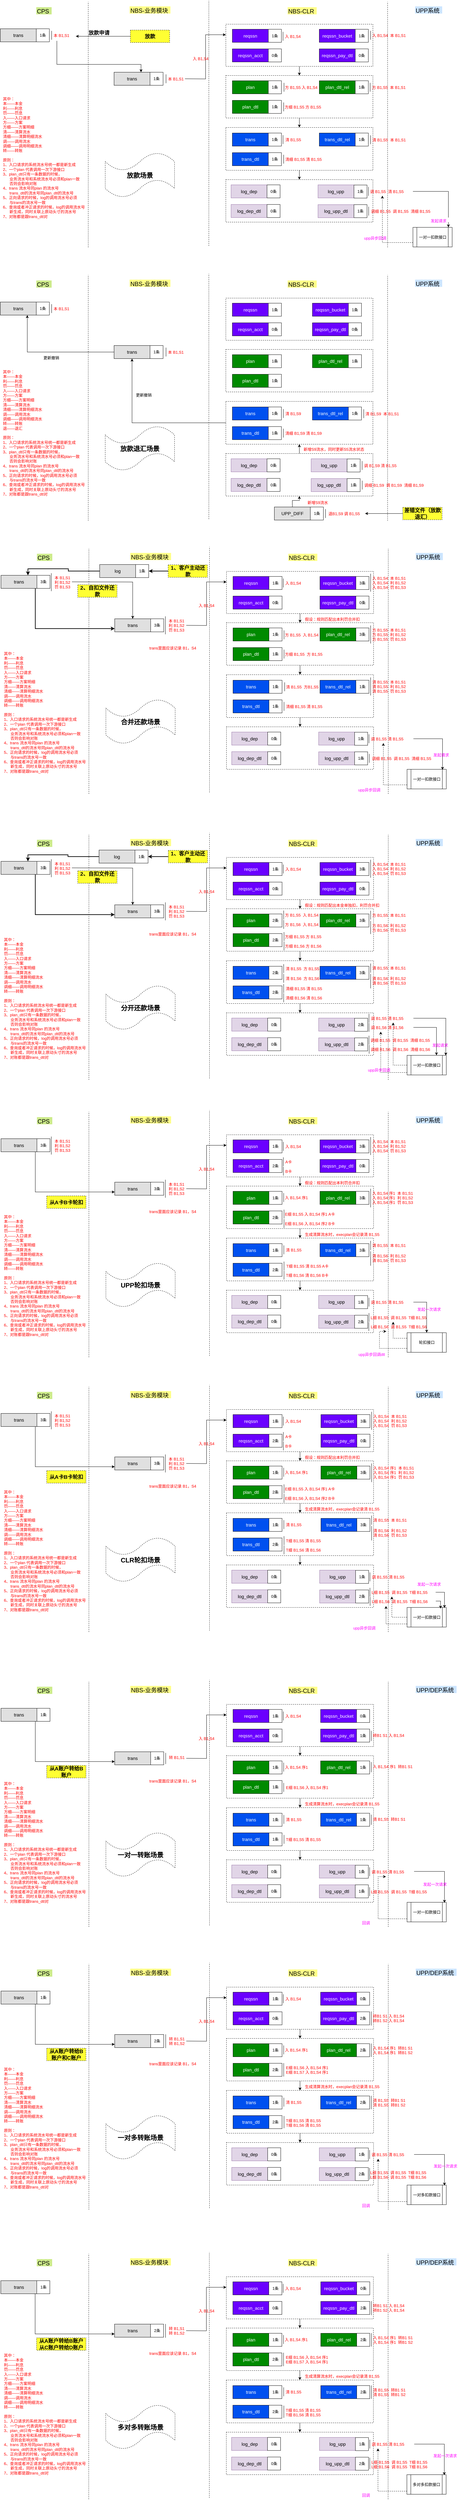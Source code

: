 <mxfile pages="1" version="11.2.5" type="github"><diagram id="w_kF4j-FGfoCd_SVwG7F" name="第 1 页"><mxGraphModel dx="1821" dy="2792" grid="0" gridSize="10" guides="1" tooltips="1" connect="1" arrows="1" fold="1" page="0" pageScale="1" pageWidth="827" pageHeight="1169" math="0" shadow="0"><root><mxCell id="0"/><mxCell id="1" parent="0"/><mxCell id="MQyXut-PgY21eP9doJaX-191" value="" style="rounded=0;whiteSpace=wrap;html=1;fillColor=none;fontSize=14;fontColor=#000000;dashed=1;" vertex="1" parent="1"><mxGeometry x="350" y="-1138.5" width="450" height="130" as="geometry"/></mxCell><mxCell id="MQyXut-PgY21eP9doJaX-5" style="edgeStyle=orthogonalEdgeStyle;rounded=0;orthogonalLoop=1;jettySize=auto;html=1;fontSize=12;fontColor=#000000;" edge="1" source="MQyXut-PgY21eP9doJaX-12" target="MQyXut-PgY21eP9doJaX-29" parent="1"><mxGeometry relative="1" as="geometry"/></mxCell><mxCell id="MQyXut-PgY21eP9doJaX-6" value="" style="endArrow=none;dashed=1;html=1;" edge="1" parent="1"><mxGeometry width="50" height="50" relative="1" as="geometry"><mxPoint x="298" y="-936" as="sourcePoint"/><mxPoint x="298" y="-1687" as="targetPoint"/></mxGeometry></mxCell><mxCell id="MQyXut-PgY21eP9doJaX-7" style="edgeStyle=orthogonalEdgeStyle;rounded=0;orthogonalLoop=1;jettySize=auto;html=1;fontSize=12;fontColor=#000000;entryX=0;entryY=0.25;entryDx=0;entryDy=0;" edge="1" target="MQyXut-PgY21eP9doJaX-12" parent="1"><mxGeometry relative="1" as="geometry"><mxPoint x="225" y="-1447" as="sourcePoint"/></mxGeometry></mxCell><mxCell id="MQyXut-PgY21eP9doJaX-8" style="edgeStyle=orthogonalEdgeStyle;rounded=0;orthogonalLoop=1;jettySize=auto;html=1;entryX=0.5;entryY=0;entryDx=0;entryDy=0;fontSize=12;fontColor=#000000;" edge="1" source="MQyXut-PgY21eP9doJaX-29" target="MQyXut-PgY21eP9doJaX-44" parent="1"><mxGeometry relative="1" as="geometry"/></mxCell><mxCell id="MQyXut-PgY21eP9doJaX-11" value="" style="endArrow=none;dashed=1;html=1;" edge="1" parent="1"><mxGeometry width="50" height="50" relative="1" as="geometry"><mxPoint x="845" y="-931.5" as="sourcePoint"/><mxPoint x="845" y="-1682.5" as="targetPoint"/></mxGeometry></mxCell><mxCell id="MQyXut-PgY21eP9doJaX-12" value="" style="rounded=0;whiteSpace=wrap;html=1;fillColor=none;fontSize=14;fontColor=#000000;dashed=1;" vertex="1" parent="1"><mxGeometry x="350" y="-1614" width="450" height="129" as="geometry"/></mxCell><mxCell id="MQyXut-PgY21eP9doJaX-13" value="reqssn" style="rounded=0;whiteSpace=wrap;html=1;fillColor=#6A00FF;fontColor=#FFFFFF;fontSize=14;" vertex="1" parent="1"><mxGeometry x="370" y="-1598.5" width="110" height="40" as="geometry"/></mxCell><mxCell id="MQyXut-PgY21eP9doJaX-14" value="1条" style="rounded=0;whiteSpace=wrap;html=1;" vertex="1" parent="1"><mxGeometry x="480" y="-1598.5" width="40" height="40" as="geometry"/></mxCell><mxCell id="MQyXut-PgY21eP9doJaX-15" value="trans" style="rounded=0;whiteSpace=wrap;html=1;fillColor=#E0E0E0;fontColor=#000000;fontSize=14;" vertex="1" parent="1"><mxGeometry x="8" y="-1467" width="110" height="40" as="geometry"/></mxCell><mxCell id="MQyXut-PgY21eP9doJaX-16" value="1条" style="rounded=0;whiteSpace=wrap;html=1;" vertex="1" parent="1"><mxGeometry x="118" y="-1467" width="40" height="40" as="geometry"/></mxCell><mxCell id="MQyXut-PgY21eP9doJaX-17" value="reqssn_bucket" style="rounded=0;whiteSpace=wrap;html=1;fillColor=#6A00FF;fontColor=#FFFFFF;fontSize=14;" vertex="1" parent="1"><mxGeometry x="636" y="-1598.5" width="110" height="40" as="geometry"/></mxCell><mxCell id="MQyXut-PgY21eP9doJaX-18" value="1条" style="rounded=0;whiteSpace=wrap;html=1;" vertex="1" parent="1"><mxGeometry x="746" y="-1598.5" width="40" height="40" as="geometry"/></mxCell><mxCell id="MQyXut-PgY21eP9doJaX-19" value="reqssn_acct" style="rounded=0;whiteSpace=wrap;html=1;fillColor=#6A00FF;fontColor=#FFFFFF;fontSize=14;" vertex="1" parent="1"><mxGeometry x="370" y="-1538.5" width="110" height="40" as="geometry"/></mxCell><mxCell id="MQyXut-PgY21eP9doJaX-20" value="0条" style="rounded=0;whiteSpace=wrap;html=1;" vertex="1" parent="1"><mxGeometry x="480" y="-1538.5" width="40" height="40" as="geometry"/></mxCell><mxCell id="MQyXut-PgY21eP9doJaX-21" value="本 B1,S1" style="shape=partialRectangle;top=0;left=0;right=0;bottom=0;align=left;verticalAlign=top;fillColor=none;spacingLeft=34;spacingRight=4;overflow=hidden;rotatable=0;points=[[0,0.5],[1,0.5]];portConstraint=eastwest;dropTarget=0;fontSize=12;dashed=1;fontColor=#FF0000;" vertex="1" parent="1"><mxGeometry x="-213" y="-1593" width="90" height="26" as="geometry"/></mxCell><mxCell id="MQyXut-PgY21eP9doJaX-22" value="" style="shape=partialRectangle;top=0;left=0;bottom=0;fillColor=none;align=left;verticalAlign=top;spacingLeft=4;spacingRight=4;overflow=hidden;rotatable=0;points=[];portConstraint=eastwest;part=1;fontSize=12;" vertex="1" connectable="0" parent="MQyXut-PgY21eP9doJaX-21"><mxGeometry width="30" height="26" as="geometry"/></mxCell><mxCell id="MQyXut-PgY21eP9doJaX-27" value="reqssn_pay_dtl" style="rounded=0;whiteSpace=wrap;html=1;fillColor=#6A00FF;fontColor=#FFFFFF;fontSize=14;" vertex="1" parent="1"><mxGeometry x="636" y="-1538.5" width="110" height="40" as="geometry"/></mxCell><mxCell id="MQyXut-PgY21eP9doJaX-28" value="0条" style="rounded=0;whiteSpace=wrap;html=1;" vertex="1" parent="1"><mxGeometry x="746" y="-1538.5" width="40" height="40" as="geometry"/></mxCell><mxCell id="MQyXut-PgY21eP9doJaX-29" value="" style="rounded=0;whiteSpace=wrap;html=1;fillColor=none;fontSize=14;fontColor=#000000;dashed=1;" vertex="1" parent="1"><mxGeometry x="350" y="-1457" width="450" height="130" as="geometry"/></mxCell><mxCell id="MQyXut-PgY21eP9doJaX-30" value="plan" style="rounded=0;whiteSpace=wrap;html=1;fillColor=#008A00;fontColor=#FFFFFF;fontSize=14;" vertex="1" parent="1"><mxGeometry x="370" y="-1441" width="110" height="40" as="geometry"/></mxCell><mxCell id="MQyXut-PgY21eP9doJaX-31" value="1条" style="rounded=0;whiteSpace=wrap;html=1;" vertex="1" parent="1"><mxGeometry x="480" y="-1441" width="40" height="40" as="geometry"/></mxCell><mxCell id="MQyXut-PgY21eP9doJaX-32" value="plan_dtl_rel" style="rounded=0;whiteSpace=wrap;html=1;fillColor=#008A00;fontColor=#FFFFFF;fontSize=14;" vertex="1" parent="1"><mxGeometry x="636" y="-1441" width="110" height="40" as="geometry"/></mxCell><mxCell id="MQyXut-PgY21eP9doJaX-33" value="1条" style="rounded=0;whiteSpace=wrap;html=1;" vertex="1" parent="1"><mxGeometry x="746" y="-1441" width="40" height="40" as="geometry"/></mxCell><mxCell id="MQyXut-PgY21eP9doJaX-34" value="plan_dtl" style="rounded=0;whiteSpace=wrap;html=1;fillColor=#008A00;fontColor=#FFFFFF;fontSize=14;" vertex="1" parent="1"><mxGeometry x="370" y="-1381" width="110" height="40" as="geometry"/></mxCell><mxCell id="MQyXut-PgY21eP9doJaX-35" value="1条" style="rounded=0;whiteSpace=wrap;html=1;" vertex="1" parent="1"><mxGeometry x="480" y="-1381" width="40" height="40" as="geometry"/></mxCell><mxCell id="MQyXut-PgY21eP9doJaX-197" style="edgeStyle=orthogonalEdgeStyle;rounded=0;orthogonalLoop=1;jettySize=auto;html=1;entryX=0.5;entryY=0;entryDx=0;entryDy=0;fontSize=12;fontColor=#FF0000;" edge="1" parent="1" source="MQyXut-PgY21eP9doJaX-44" target="MQyXut-PgY21eP9doJaX-191"><mxGeometry relative="1" as="geometry"/></mxCell><mxCell id="MQyXut-PgY21eP9doJaX-44" value="" style="rounded=0;whiteSpace=wrap;html=1;fillColor=none;fontSize=14;fontColor=#000000;dashed=1;" vertex="1" parent="1"><mxGeometry x="350" y="-1298" width="450" height="131" as="geometry"/></mxCell><mxCell id="MQyXut-PgY21eP9doJaX-45" value="trans" style="rounded=0;whiteSpace=wrap;html=1;fillColor=#0050EF;fontColor=#FFFFFF;fontSize=14;" vertex="1" parent="1"><mxGeometry x="370" y="-1281" width="110" height="40" as="geometry"/></mxCell><mxCell id="MQyXut-PgY21eP9doJaX-46" value="1条" style="rounded=0;whiteSpace=wrap;html=1;" vertex="1" parent="1"><mxGeometry x="480" y="-1281" width="40" height="40" as="geometry"/></mxCell><mxCell id="MQyXut-PgY21eP9doJaX-47" value="&lt;div&gt;trans_dtl_rel&lt;/div&gt;" style="rounded=0;whiteSpace=wrap;html=1;fillColor=#0050EF;fontColor=#FFFFFF;fontSize=14;" vertex="1" parent="1"><mxGeometry x="636" y="-1281" width="110" height="40" as="geometry"/></mxCell><mxCell id="MQyXut-PgY21eP9doJaX-48" value="1条" style="rounded=0;whiteSpace=wrap;html=1;" vertex="1" parent="1"><mxGeometry x="746" y="-1281" width="40" height="40" as="geometry"/></mxCell><mxCell id="MQyXut-PgY21eP9doJaX-49" value="trans_dtl" style="rounded=0;whiteSpace=wrap;html=1;fillColor=#0050EF;fontColor=#FFFFFF;fontSize=14;" vertex="1" parent="1"><mxGeometry x="370" y="-1221" width="110" height="40" as="geometry"/></mxCell><mxCell id="MQyXut-PgY21eP9doJaX-50" value="1条" style="rounded=0;whiteSpace=wrap;html=1;" vertex="1" parent="1"><mxGeometry x="480" y="-1221" width="40" height="40" as="geometry"/></mxCell><mxCell id="MQyXut-PgY21eP9doJaX-53" value="清 B1,S5  本 B1,S1" style="shape=partialRectangle;top=0;left=0;right=0;bottom=0;align=left;verticalAlign=top;fillColor=none;spacingLeft=34;spacingRight=4;overflow=hidden;rotatable=0;points=[[0,0.5],[1,0.5]];portConstraint=eastwest;dropTarget=0;fontSize=12;dashed=1;fontColor=#FF0000;" vertex="1" parent="1"><mxGeometry x="762" y="-1273.5" width="167" height="26" as="geometry"/></mxCell><mxCell id="MQyXut-PgY21eP9doJaX-54" value="" style="shape=partialRectangle;top=0;left=0;bottom=0;fillColor=none;align=left;verticalAlign=top;spacingLeft=4;spacingRight=4;overflow=hidden;rotatable=0;points=[];portConstraint=eastwest;part=1;fontSize=12;" vertex="1" connectable="0" parent="MQyXut-PgY21eP9doJaX-53"><mxGeometry width="31" height="26" as="geometry"/></mxCell><mxCell id="MQyXut-PgY21eP9doJaX-56" value="log_dep" style="rounded=0;whiteSpace=wrap;html=1;fillColor=#e1d5e7;fontSize=14;strokeColor=#9673a6;" vertex="1" parent="1"><mxGeometry x="366" y="-1122.5" width="110" height="40" as="geometry"/></mxCell><mxCell id="MQyXut-PgY21eP9doJaX-57" value="0条" style="rounded=0;whiteSpace=wrap;html=1;" vertex="1" parent="1"><mxGeometry x="476" y="-1122.5" width="40" height="40" as="geometry"/></mxCell><mxCell id="MQyXut-PgY21eP9doJaX-58" value="log_upp" style="rounded=0;whiteSpace=wrap;html=1;fillColor=#e1d5e7;fontSize=14;strokeColor=#9673a6;" vertex="1" parent="1"><mxGeometry x="632" y="-1122.5" width="110" height="40" as="geometry"/></mxCell><mxCell id="MQyXut-PgY21eP9doJaX-59" value="1条" style="rounded=0;whiteSpace=wrap;html=1;" vertex="1" parent="1"><mxGeometry x="742" y="-1122" width="40" height="40" as="geometry"/></mxCell><mxCell id="MQyXut-PgY21eP9doJaX-60" value="log_dep_dtl" style="rounded=0;whiteSpace=wrap;html=1;fillColor=#e1d5e7;fontSize=14;strokeColor=#9673a6;" vertex="1" parent="1"><mxGeometry x="366" y="-1062.5" width="110" height="40" as="geometry"/></mxCell><mxCell id="MQyXut-PgY21eP9doJaX-61" value="0条" style="rounded=0;whiteSpace=wrap;html=1;" vertex="1" parent="1"><mxGeometry x="476" y="-1062.5" width="40" height="40" as="geometry"/></mxCell><mxCell id="MQyXut-PgY21eP9doJaX-66" value="log_upp_dtl" style="rounded=0;whiteSpace=wrap;html=1;fillColor=#e1d5e7;fontSize=14;strokeColor=#9673a6;" vertex="1" parent="1"><mxGeometry x="632" y="-1062" width="110" height="40" as="geometry"/></mxCell><mxCell id="MQyXut-PgY21eP9doJaX-461" style="edgeStyle=orthogonalEdgeStyle;rounded=0;orthogonalLoop=1;jettySize=auto;html=1;fontSize=12;fontColor=#FF0000;" edge="1" parent="1" source="MQyXut-PgY21eP9doJaX-446" target="MQyXut-PgY21eP9doJaX-73"><mxGeometry relative="1" as="geometry"><Array as="points"><mxPoint x="1031" y="-1102"/></Array></mxGeometry></mxCell><mxCell id="MQyXut-PgY21eP9doJaX-67" value="1条" style="rounded=0;whiteSpace=wrap;html=1;" vertex="1" parent="1"><mxGeometry x="742" y="-1062" width="40" height="40" as="geometry"/></mxCell><mxCell id="MQyXut-PgY21eP9doJaX-68" value="NBS-业务模块" style="text;html=1;resizable=0;points=[];autosize=1;align=left;verticalAlign=top;spacingTop=-4;fontSize=18;fillColor=#ffff88;strokeColor=none;" vertex="1" parent="1"><mxGeometry x="55.5" y="-1668.5" width="125" height="22" as="geometry"/></mxCell><mxCell id="MQyXut-PgY21eP9doJaX-69" value="NBS-CLR" style="text;html=1;resizable=0;points=[];autosize=1;align=left;verticalAlign=top;spacingTop=-4;fontSize=18;fillColor=#ffff88;strokeColor=none;" vertex="1" parent="1"><mxGeometry x="539" y="-1666" width="89" height="22" as="geometry"/></mxCell><mxCell id="MQyXut-PgY21eP9doJaX-70" value="UPP系统" style="text;html=1;resizable=0;points=[];autosize=1;align=left;verticalAlign=top;spacingTop=-4;fontSize=18;fillColor=#cce5ff;strokeColor=none;" vertex="1" parent="1"><mxGeometry x="929" y="-1668.5" width="83" height="22" as="geometry"/></mxCell><mxCell id="MQyXut-PgY21eP9doJaX-71" value="&lt;div&gt;放款场景&lt;/div&gt;" style="shape=tape;whiteSpace=wrap;html=1;dashed=1;strokeWidth=1;fillColor=none;fontSize=20;fontColor=#000000;fontStyle=1" vertex="1" parent="1"><mxGeometry x="-19" y="-1221" width="212" height="137" as="geometry"/></mxCell><mxCell id="MQyXut-PgY21eP9doJaX-465" style="edgeStyle=orthogonalEdgeStyle;rounded=0;orthogonalLoop=1;jettySize=auto;html=1;fontSize=12;fontColor=#FF0000;dashed=1;" edge="1" parent="1" source="MQyXut-PgY21eP9doJaX-73" target="MQyXut-PgY21eP9doJaX-446"><mxGeometry relative="1" as="geometry"><Array as="points"><mxPoint x="829" y="-946"/></Array></mxGeometry></mxCell><mxCell id="MQyXut-PgY21eP9doJaX-73" value="一对一扣款接口" style="shape=process;whiteSpace=wrap;html=1;backgroundOutline=1;strokeWidth=1;fillColor=none;fontSize=12;fontColor=#000000;" vertex="1" parent="1"><mxGeometry x="922.5" y="-992.5" width="120" height="60" as="geometry"/></mxCell><mxCell id="MQyXut-PgY21eP9doJaX-83" value="" style="endArrow=none;dashed=1;html=1;" edge="1" parent="1"><mxGeometry width="50" height="50" relative="1" as="geometry"><mxPoint x="-71" y="-931.5" as="sourcePoint"/><mxPoint x="-71" y="-1682.5" as="targetPoint"/></mxGeometry></mxCell><mxCell id="MQyXut-PgY21eP9doJaX-87" value="CPS" style="text;html=1;resizable=0;points=[];autosize=1;align=left;verticalAlign=top;spacingTop=-4;fontSize=18;fillColor=#cdeb8b;strokeColor=none;" vertex="1" parent="1"><mxGeometry x="-230" y="-1666" width="47" height="22" as="geometry"/></mxCell><mxCell id="MQyXut-PgY21eP9doJaX-90" style="edgeStyle=orthogonalEdgeStyle;rounded=0;orthogonalLoop=1;jettySize=auto;html=1;fontSize=12;fontColor=#000000;exitX=0;exitY=0.5;exitDx=0;exitDy=0;" edge="1" parent="1" source="MQyXut-PgY21eP9doJaX-91"><mxGeometry relative="1" as="geometry"><mxPoint x="-1" y="-1577.5" as="sourcePoint"/><mxPoint x="-109" y="-1577" as="targetPoint"/><Array as="points"/></mxGeometry></mxCell><mxCell id="MQyXut-PgY21eP9doJaX-91" value="放款" style="rounded=0;whiteSpace=wrap;html=1;dashed=1;fillColor=#FFFF33;fontSize=16;fontStyle=1" vertex="1" parent="1"><mxGeometry x="58" y="-1596" width="120" height="38" as="geometry"/></mxCell><mxCell id="MQyXut-PgY21eP9doJaX-92" value="放款申请" style="text;html=1;resizable=0;points=[];autosize=1;align=left;verticalAlign=top;spacingTop=-4;fontStyle=1;fontSize=16;" vertex="1" parent="1"><mxGeometry x="-72" y="-1600" width="58" height="14" as="geometry"/></mxCell><mxCell id="MQyXut-PgY21eP9doJaX-93" value="trans" style="rounded=0;whiteSpace=wrap;html=1;fillColor=#E0E0E0;fontColor=#000000;fontSize=14;" vertex="1" parent="1"><mxGeometry x="-340" y="-1600" width="110" height="40" as="geometry"/></mxCell><mxCell id="MQyXut-PgY21eP9doJaX-94" value="1条" style="rounded=0;whiteSpace=wrap;html=1;" vertex="1" parent="1"><mxGeometry x="-230" y="-1600" width="40" height="40" as="geometry"/></mxCell><mxCell id="MQyXut-PgY21eP9doJaX-98" value="本 B1,S1" style="shape=partialRectangle;top=0;left=0;right=0;bottom=0;align=left;verticalAlign=top;fillColor=none;spacingLeft=34;spacingRight=4;overflow=hidden;rotatable=0;points=[[0,0.5],[1,0.5]];portConstraint=eastwest;dropTarget=0;fontSize=12;dashed=1;fontColor=#FF0000;" vertex="1" parent="1"><mxGeometry x="137" y="-1460" width="90" height="26" as="geometry"/></mxCell><mxCell id="MQyXut-PgY21eP9doJaX-99" value="" style="shape=partialRectangle;top=0;left=0;bottom=0;fillColor=none;align=left;verticalAlign=top;spacingLeft=4;spacingRight=4;overflow=hidden;rotatable=0;points=[];portConstraint=eastwest;part=1;fontSize=12;" vertex="1" connectable="0" parent="MQyXut-PgY21eP9doJaX-98"><mxGeometry width="30" height="26" as="geometry"/></mxCell><mxCell id="MQyXut-PgY21eP9doJaX-100" style="edgeStyle=orthogonalEdgeStyle;rounded=0;orthogonalLoop=1;jettySize=auto;html=1;fontSize=12;fontColor=#000000;exitX=0.511;exitY=1.154;exitDx=0;exitDy=0;exitPerimeter=0;entryX=0.75;entryY=0;entryDx=0;entryDy=0;" edge="1" parent="1" source="MQyXut-PgY21eP9doJaX-21" target="MQyXut-PgY21eP9doJaX-15"><mxGeometry relative="1" as="geometry"><mxPoint x="-15" y="-1491" as="sourcePoint"/><mxPoint x="-123" y="-1491" as="targetPoint"/><Array as="points"><mxPoint x="-167" y="-1491"/><mxPoint x="91" y="-1491"/></Array></mxGeometry></mxCell><mxCell id="MQyXut-PgY21eP9doJaX-101" value="清 B1,S5" style="shape=partialRectangle;top=0;left=0;right=0;bottom=0;align=left;verticalAlign=top;fillColor=none;spacingLeft=34;spacingRight=4;overflow=hidden;rotatable=0;points=[[0,0.5],[1,0.5]];portConstraint=eastwest;dropTarget=0;fontSize=12;dashed=1;fontColor=#FF0000;" vertex="1" parent="1"><mxGeometry x="496" y="-1274" width="90" height="26" as="geometry"/></mxCell><mxCell id="MQyXut-PgY21eP9doJaX-102" value="" style="shape=partialRectangle;top=0;left=0;bottom=0;fillColor=none;align=left;verticalAlign=top;spacingLeft=4;spacingRight=4;overflow=hidden;rotatable=0;points=[];portConstraint=eastwest;part=1;fontSize=12;" vertex="1" connectable="0" parent="MQyXut-PgY21eP9doJaX-101"><mxGeometry width="29" height="26" as="geometry"/></mxCell><mxCell id="MQyXut-PgY21eP9doJaX-103" value="清细 B1,S5 清 B1,S5" style="shape=partialRectangle;top=0;left=0;right=0;bottom=0;align=left;verticalAlign=top;fillColor=none;spacingLeft=34;spacingRight=4;overflow=hidden;rotatable=0;points=[[0,0.5],[1,0.5]];portConstraint=eastwest;dropTarget=0;fontSize=12;dashed=1;fontColor=#FF0000;" vertex="1" parent="1"><mxGeometry x="496" y="-1214" width="161" height="26" as="geometry"/></mxCell><mxCell id="MQyXut-PgY21eP9doJaX-104" value="" style="shape=partialRectangle;top=0;left=0;bottom=0;fillColor=none;align=left;verticalAlign=top;spacingLeft=4;spacingRight=4;overflow=hidden;rotatable=0;points=[];portConstraint=eastwest;part=1;fontSize=12;" vertex="1" connectable="0" parent="MQyXut-PgY21eP9doJaX-103"><mxGeometry width="30.921" height="26" as="geometry"/></mxCell><mxCell id="MQyXut-PgY21eP9doJaX-114" value="发起请求" style="text;html=1;resizable=0;points=[];autosize=1;align=left;verticalAlign=top;spacingTop=-4;fontSize=12;fillColor=#ffffff;fontColor=#FF00FF;" vertex="1" parent="1"><mxGeometry x="974.5" y="-1022.5" width="58" height="14" as="geometry"/></mxCell><mxCell id="MQyXut-PgY21eP9doJaX-116" value="upp异步回调" style="text;html=1;resizable=0;points=[];autosize=1;align=left;verticalAlign=top;spacingTop=-4;fontSize=12;fontColor=#FF00FF;" vertex="1" parent="1"><mxGeometry x="770.5" y="-969.5" width="79" height="14" as="geometry"/></mxCell><mxCell id="MQyXut-PgY21eP9doJaX-280" style="edgeStyle=orthogonalEdgeStyle;rounded=0;orthogonalLoop=1;jettySize=auto;html=1;fontSize=12;fontColor=#FF0000;" edge="1" parent="1" source="MQyXut-PgY21eP9doJaX-198" target="MQyXut-PgY21eP9doJaX-229"><mxGeometry relative="1" as="geometry"/></mxCell><mxCell id="MQyXut-PgY21eP9doJaX-198" value="" style="rounded=0;whiteSpace=wrap;html=1;fillColor=none;fontSize=14;fontColor=#000000;dashed=1;" vertex="1" parent="1"><mxGeometry x="350" y="-300.5" width="450" height="130" as="geometry"/></mxCell><mxCell id="MQyXut-PgY21eP9doJaX-200" value="" style="endArrow=none;dashed=1;html=1;" edge="1" parent="1"><mxGeometry width="50" height="50" relative="1" as="geometry"><mxPoint x="298" y="-100" as="sourcePoint"/><mxPoint x="298" y="-851" as="targetPoint"/></mxGeometry></mxCell><mxCell id="MQyXut-PgY21eP9doJaX-203" value="" style="endArrow=none;dashed=1;html=1;" edge="1" parent="1"><mxGeometry width="50" height="50" relative="1" as="geometry"><mxPoint x="845" y="-95.5" as="sourcePoint"/><mxPoint x="845" y="-846.5" as="targetPoint"/></mxGeometry></mxCell><mxCell id="MQyXut-PgY21eP9doJaX-204" value="" style="rounded=0;whiteSpace=wrap;html=1;fillColor=none;fontSize=14;fontColor=#000000;dashed=1;" vertex="1" parent="1"><mxGeometry x="350" y="-776" width="450" height="129" as="geometry"/></mxCell><mxCell id="MQyXut-PgY21eP9doJaX-205" value="reqssn" style="rounded=0;whiteSpace=wrap;html=1;fillColor=#6A00FF;fontColor=#FFFFFF;fontSize=14;" vertex="1" parent="1"><mxGeometry x="370" y="-760.5" width="110" height="40" as="geometry"/></mxCell><mxCell id="MQyXut-PgY21eP9doJaX-206" value="1条" style="rounded=0;whiteSpace=wrap;html=1;" vertex="1" parent="1"><mxGeometry x="480" y="-760.5" width="40" height="40" as="geometry"/></mxCell><mxCell id="MQyXut-PgY21eP9doJaX-284" style="edgeStyle=orthogonalEdgeStyle;rounded=0;orthogonalLoop=1;jettySize=auto;html=1;entryX=0.75;entryY=1;entryDx=0;entryDy=0;fontSize=12;fontColor=#FF0000;" edge="1" parent="1" source="MQyXut-PgY21eP9doJaX-207" target="MQyXut-PgY21eP9doJaX-257"><mxGeometry relative="1" as="geometry"/></mxCell><mxCell id="MQyXut-PgY21eP9doJaX-207" value="trans" style="rounded=0;whiteSpace=wrap;html=1;fillColor=#E0E0E0;fontColor=#000000;fontSize=14;" vertex="1" parent="1"><mxGeometry x="8" y="-631" width="110" height="40" as="geometry"/></mxCell><mxCell id="MQyXut-PgY21eP9doJaX-208" value="1条" style="rounded=0;whiteSpace=wrap;html=1;" vertex="1" parent="1"><mxGeometry x="118" y="-631" width="40" height="40" as="geometry"/></mxCell><mxCell id="MQyXut-PgY21eP9doJaX-209" value="reqssn_bucket" style="rounded=0;whiteSpace=wrap;html=1;fillColor=#6A00FF;fontColor=#FFFFFF;fontSize=14;" vertex="1" parent="1"><mxGeometry x="615" y="-760.5" width="110" height="40" as="geometry"/></mxCell><mxCell id="MQyXut-PgY21eP9doJaX-210" value="1条" style="rounded=0;whiteSpace=wrap;html=1;" vertex="1" parent="1"><mxGeometry x="725" y="-760.5" width="40" height="40" as="geometry"/></mxCell><mxCell id="MQyXut-PgY21eP9doJaX-211" value="reqssn_acct" style="rounded=0;whiteSpace=wrap;html=1;fillColor=#6A00FF;fontColor=#FFFFFF;fontSize=14;" vertex="1" parent="1"><mxGeometry x="370" y="-700.5" width="110" height="40" as="geometry"/></mxCell><mxCell id="MQyXut-PgY21eP9doJaX-212" value="0条" style="rounded=0;whiteSpace=wrap;html=1;" vertex="1" parent="1"><mxGeometry x="480" y="-700.5" width="40" height="40" as="geometry"/></mxCell><mxCell id="MQyXut-PgY21eP9doJaX-213" value="本 B1,S1" style="shape=partialRectangle;top=0;left=0;right=0;bottom=0;align=left;verticalAlign=top;fillColor=none;spacingLeft=34;spacingRight=4;overflow=hidden;rotatable=0;points=[[0,0.5],[1,0.5]];portConstraint=eastwest;dropTarget=0;fontSize=12;dashed=1;fontColor=#FF0000;" vertex="1" parent="1"><mxGeometry x="-213" y="-757" width="90" height="26" as="geometry"/></mxCell><mxCell id="MQyXut-PgY21eP9doJaX-214" value="" style="shape=partialRectangle;top=0;left=0;bottom=0;fillColor=none;align=left;verticalAlign=top;spacingLeft=4;spacingRight=4;overflow=hidden;rotatable=0;points=[];portConstraint=eastwest;part=1;fontSize=12;" vertex="1" connectable="0" parent="MQyXut-PgY21eP9doJaX-213"><mxGeometry width="30" height="26" as="geometry"/></mxCell><mxCell id="MQyXut-PgY21eP9doJaX-215" value="reqssn_pay_dtl" style="rounded=0;whiteSpace=wrap;html=1;fillColor=#6A00FF;fontColor=#FFFFFF;fontSize=14;" vertex="1" parent="1"><mxGeometry x="615" y="-700.5" width="110" height="40" as="geometry"/></mxCell><mxCell id="MQyXut-PgY21eP9doJaX-216" value="0条" style="rounded=0;whiteSpace=wrap;html=1;" vertex="1" parent="1"><mxGeometry x="725" y="-700.5" width="40" height="40" as="geometry"/></mxCell><mxCell id="MQyXut-PgY21eP9doJaX-217" value="" style="rounded=0;whiteSpace=wrap;html=1;fillColor=none;fontSize=14;fontColor=#000000;dashed=1;" vertex="1" parent="1"><mxGeometry x="350" y="-619" width="450" height="130" as="geometry"/></mxCell><mxCell id="MQyXut-PgY21eP9doJaX-218" value="plan" style="rounded=0;whiteSpace=wrap;html=1;fillColor=#008A00;fontColor=#FFFFFF;fontSize=14;" vertex="1" parent="1"><mxGeometry x="370" y="-603" width="110" height="40" as="geometry"/></mxCell><mxCell id="MQyXut-PgY21eP9doJaX-219" value="1条" style="rounded=0;whiteSpace=wrap;html=1;" vertex="1" parent="1"><mxGeometry x="480" y="-603" width="40" height="40" as="geometry"/></mxCell><mxCell id="MQyXut-PgY21eP9doJaX-220" value="&lt;div&gt;plan_dtl_rel&lt;/div&gt;" style="rounded=0;whiteSpace=wrap;html=1;fillColor=#008A00;fontColor=#FFFFFF;fontSize=14;" vertex="1" parent="1"><mxGeometry x="615" y="-603" width="110" height="40" as="geometry"/></mxCell><mxCell id="MQyXut-PgY21eP9doJaX-221" value="1条" style="rounded=0;whiteSpace=wrap;html=1;" vertex="1" parent="1"><mxGeometry x="725" y="-603" width="40" height="40" as="geometry"/></mxCell><mxCell id="MQyXut-PgY21eP9doJaX-222" value="plan_dtl" style="rounded=0;whiteSpace=wrap;html=1;fillColor=#008A00;fontColor=#FFFFFF;fontSize=14;" vertex="1" parent="1"><mxGeometry x="370" y="-543" width="110" height="40" as="geometry"/></mxCell><mxCell id="MQyXut-PgY21eP9doJaX-223" value="1条" style="rounded=0;whiteSpace=wrap;html=1;" vertex="1" parent="1"><mxGeometry x="480" y="-543" width="40" height="40" as="geometry"/></mxCell><mxCell id="MQyXut-PgY21eP9doJaX-283" style="edgeStyle=orthogonalEdgeStyle;rounded=0;orthogonalLoop=1;jettySize=auto;html=1;fontSize=12;fontColor=#FF0000;" edge="1" parent="1" source="MQyXut-PgY21eP9doJaX-229" target="MQyXut-PgY21eP9doJaX-207"><mxGeometry relative="1" as="geometry"/></mxCell><mxCell id="MQyXut-PgY21eP9doJaX-229" value="" style="rounded=0;whiteSpace=wrap;html=1;fillColor=none;fontSize=14;fontColor=#000000;dashed=1;" vertex="1" parent="1"><mxGeometry x="350" y="-460" width="450" height="131" as="geometry"/></mxCell><mxCell id="MQyXut-PgY21eP9doJaX-230" value="trans" style="rounded=0;whiteSpace=wrap;html=1;fillColor=#0050EF;fontColor=#FFFFFF;fontSize=14;" vertex="1" parent="1"><mxGeometry x="370" y="-443" width="110" height="40" as="geometry"/></mxCell><mxCell id="MQyXut-PgY21eP9doJaX-231" value="1条" style="rounded=0;whiteSpace=wrap;html=1;" vertex="1" parent="1"><mxGeometry x="480" y="-443" width="40" height="40" as="geometry"/></mxCell><mxCell id="MQyXut-PgY21eP9doJaX-232" value="&lt;div&gt;trans_dtl_rel&lt;/div&gt;" style="rounded=0;whiteSpace=wrap;html=1;fillColor=#0050EF;fontColor=#FFFFFF;fontSize=14;" vertex="1" parent="1"><mxGeometry x="615" y="-443" width="110" height="40" as="geometry"/></mxCell><mxCell id="MQyXut-PgY21eP9doJaX-233" value="1条" style="rounded=0;whiteSpace=wrap;html=1;" vertex="1" parent="1"><mxGeometry x="725" y="-443" width="40" height="40" as="geometry"/></mxCell><mxCell id="MQyXut-PgY21eP9doJaX-234" value="trans_dtl" style="rounded=0;whiteSpace=wrap;html=1;fillColor=#0050EF;fontColor=#FFFFFF;fontSize=14;" vertex="1" parent="1"><mxGeometry x="370" y="-383" width="110" height="40" as="geometry"/></mxCell><mxCell id="MQyXut-PgY21eP9doJaX-235" value="1条" style="rounded=0;whiteSpace=wrap;html=1;" vertex="1" parent="1"><mxGeometry x="480" y="-383" width="40" height="40" as="geometry"/></mxCell><mxCell id="MQyXut-PgY21eP9doJaX-236" value="清 B1,S9  本 B1,S1" style="shape=partialRectangle;top=0;left=0;right=0;bottom=0;align=left;verticalAlign=top;fillColor=none;spacingLeft=34;spacingRight=4;overflow=hidden;rotatable=0;points=[[0,0.5],[1,0.5]];portConstraint=eastwest;dropTarget=0;fontSize=12;dashed=1;fontColor=#FF0000;" vertex="1" parent="1"><mxGeometry x="741" y="-435.5" width="167" height="26" as="geometry"/></mxCell><mxCell id="MQyXut-PgY21eP9doJaX-237" value="" style="shape=partialRectangle;top=0;left=0;bottom=0;fillColor=none;align=left;verticalAlign=top;spacingLeft=4;spacingRight=4;overflow=hidden;rotatable=0;points=[];portConstraint=eastwest;part=1;fontSize=12;" vertex="1" connectable="0" parent="MQyXut-PgY21eP9doJaX-236"><mxGeometry width="31" height="26" as="geometry"/></mxCell><mxCell id="MQyXut-PgY21eP9doJaX-238" value="log_dep" style="rounded=0;whiteSpace=wrap;html=1;fillColor=#e1d5e7;fontSize=14;strokeColor=#9673a6;" vertex="1" parent="1"><mxGeometry x="366" y="-284.5" width="110" height="40" as="geometry"/></mxCell><mxCell id="MQyXut-PgY21eP9doJaX-239" value="0条" style="rounded=0;whiteSpace=wrap;html=1;" vertex="1" parent="1"><mxGeometry x="476" y="-284.5" width="40" height="40" as="geometry"/></mxCell><mxCell id="MQyXut-PgY21eP9doJaX-240" value="log_upp" style="rounded=0;whiteSpace=wrap;html=1;fillColor=#e1d5e7;fontSize=14;strokeColor=#9673a6;" vertex="1" parent="1"><mxGeometry x="611" y="-284.5" width="110" height="40" as="geometry"/></mxCell><mxCell id="MQyXut-PgY21eP9doJaX-241" value="1条" style="rounded=0;whiteSpace=wrap;html=1;" vertex="1" parent="1"><mxGeometry x="721" y="-284" width="40" height="40" as="geometry"/></mxCell><mxCell id="MQyXut-PgY21eP9doJaX-242" value="log_dep_dtl" style="rounded=0;whiteSpace=wrap;html=1;fillColor=#e1d5e7;fontSize=14;strokeColor=#9673a6;" vertex="1" parent="1"><mxGeometry x="366" y="-224.5" width="110" height="40" as="geometry"/></mxCell><mxCell id="MQyXut-PgY21eP9doJaX-243" value="0条" style="rounded=0;whiteSpace=wrap;html=1;" vertex="1" parent="1"><mxGeometry x="476" y="-224.5" width="40" height="40" as="geometry"/></mxCell><mxCell id="MQyXut-PgY21eP9doJaX-244" value="log_upp_dtl" style="rounded=0;whiteSpace=wrap;html=1;fillColor=#e1d5e7;fontSize=14;strokeColor=#9673a6;" vertex="1" parent="1"><mxGeometry x="611" y="-224" width="110" height="40" as="geometry"/></mxCell><mxCell id="MQyXut-PgY21eP9doJaX-245" value="1条" style="rounded=0;whiteSpace=wrap;html=1;" vertex="1" parent="1"><mxGeometry x="721" y="-224" width="40" height="40" as="geometry"/></mxCell><mxCell id="MQyXut-PgY21eP9doJaX-246" value="NBS-业务模块" style="text;html=1;resizable=0;points=[];autosize=1;align=left;verticalAlign=top;spacingTop=-4;fontSize=18;fillColor=#ffff88;strokeColor=none;" vertex="1" parent="1"><mxGeometry x="55.5" y="-832.5" width="125" height="22" as="geometry"/></mxCell><mxCell id="MQyXut-PgY21eP9doJaX-247" value="NBS-CLR" style="text;html=1;resizable=0;points=[];autosize=1;align=left;verticalAlign=top;spacingTop=-4;fontSize=18;fillColor=#ffff88;strokeColor=none;" vertex="1" parent="1"><mxGeometry x="539" y="-830" width="89" height="22" as="geometry"/></mxCell><mxCell id="MQyXut-PgY21eP9doJaX-248" value="UPP系统" style="text;html=1;resizable=0;points=[];autosize=1;align=left;verticalAlign=top;spacingTop=-4;fontSize=18;fillColor=#cce5ff;strokeColor=none;" vertex="1" parent="1"><mxGeometry x="929" y="-832.5" width="83" height="22" as="geometry"/></mxCell><mxCell id="MQyXut-PgY21eP9doJaX-249" value="&lt;div&gt;放款退汇场景&lt;/div&gt;" style="shape=tape;whiteSpace=wrap;html=1;dashed=1;strokeWidth=1;fillColor=none;fontSize=20;fontColor=#000000;fontStyle=1" vertex="1" parent="1"><mxGeometry x="-19" y="-385" width="212" height="137" as="geometry"/></mxCell><mxCell id="MQyXut-PgY21eP9doJaX-252" value="" style="endArrow=none;dashed=1;html=1;" edge="1" parent="1"><mxGeometry width="50" height="50" relative="1" as="geometry"><mxPoint x="-71" y="-95.5" as="sourcePoint"/><mxPoint x="-71" y="-846.5" as="targetPoint"/></mxGeometry></mxCell><mxCell id="MQyXut-PgY21eP9doJaX-253" value="CPS" style="text;html=1;resizable=0;points=[];autosize=1;align=left;verticalAlign=top;spacingTop=-4;fontSize=18;fillColor=#cdeb8b;strokeColor=none;" vertex="1" parent="1"><mxGeometry x="-230" y="-830" width="47" height="22" as="geometry"/></mxCell><mxCell id="MQyXut-PgY21eP9doJaX-278" style="edgeStyle=orthogonalEdgeStyle;rounded=0;orthogonalLoop=1;jettySize=auto;html=1;entryX=1;entryY=0.5;entryDx=0;entryDy=0;fontSize=12;fontColor=#FF0000;" edge="1" parent="1" source="MQyXut-PgY21eP9doJaX-255" target="MQyXut-PgY21eP9doJaX-276"><mxGeometry relative="1" as="geometry"/></mxCell><mxCell id="MQyXut-PgY21eP9doJaX-255" value="差错文件（放款退汇）" style="rounded=0;whiteSpace=wrap;html=1;dashed=1;fillColor=#FFFF33;fontSize=16;fontStyle=1" vertex="1" parent="1"><mxGeometry x="891.5" y="-136" width="120" height="38" as="geometry"/></mxCell><mxCell id="MQyXut-PgY21eP9doJaX-257" value="trans" style="rounded=0;whiteSpace=wrap;html=1;fillColor=#E0E0E0;fontColor=#000000;fontSize=14;" vertex="1" parent="1"><mxGeometry x="-340" y="-764" width="110" height="40" as="geometry"/></mxCell><mxCell id="MQyXut-PgY21eP9doJaX-258" value="1条" style="rounded=0;whiteSpace=wrap;html=1;" vertex="1" parent="1"><mxGeometry x="-230" y="-764" width="40" height="40" as="geometry"/></mxCell><mxCell id="MQyXut-PgY21eP9doJaX-259" value="本 B1,S1" style="shape=partialRectangle;top=0;left=0;right=0;bottom=0;align=left;verticalAlign=top;fillColor=none;spacingLeft=34;spacingRight=4;overflow=hidden;rotatable=0;points=[[0,0.5],[1,0.5]];portConstraint=eastwest;dropTarget=0;fontSize=12;dashed=1;fontColor=#FF0000;" vertex="1" parent="1"><mxGeometry x="137" y="-624" width="90" height="26" as="geometry"/></mxCell><mxCell id="MQyXut-PgY21eP9doJaX-260" value="" style="shape=partialRectangle;top=0;left=0;bottom=0;fillColor=none;align=left;verticalAlign=top;spacingLeft=4;spacingRight=4;overflow=hidden;rotatable=0;points=[];portConstraint=eastwest;part=1;fontSize=12;" vertex="1" connectable="0" parent="MQyXut-PgY21eP9doJaX-259"><mxGeometry width="30" height="26" as="geometry"/></mxCell><mxCell id="MQyXut-PgY21eP9doJaX-262" value="清 B1,S9" style="shape=partialRectangle;top=0;left=0;right=0;bottom=0;align=left;verticalAlign=top;fillColor=none;spacingLeft=34;spacingRight=4;overflow=hidden;rotatable=0;points=[[0,0.5],[1,0.5]];portConstraint=eastwest;dropTarget=0;fontSize=12;dashed=1;fontColor=#FF0000;" vertex="1" parent="1"><mxGeometry x="496" y="-436" width="90" height="26" as="geometry"/></mxCell><mxCell id="MQyXut-PgY21eP9doJaX-263" value="" style="shape=partialRectangle;top=0;left=0;bottom=0;fillColor=none;align=left;verticalAlign=top;spacingLeft=4;spacingRight=4;overflow=hidden;rotatable=0;points=[];portConstraint=eastwest;part=1;fontSize=12;" vertex="1" connectable="0" parent="MQyXut-PgY21eP9doJaX-262"><mxGeometry width="30" height="26" as="geometry"/></mxCell><mxCell id="MQyXut-PgY21eP9doJaX-264" value="清细 B1,S9 清 B1,S9" style="shape=partialRectangle;top=0;left=0;right=0;bottom=0;align=left;verticalAlign=top;fillColor=none;spacingLeft=34;spacingRight=4;overflow=hidden;rotatable=0;points=[[0,0.5],[1,0.5]];portConstraint=eastwest;dropTarget=0;fontSize=12;dashed=1;fontColor=#FF0000;" vertex="1" parent="1"><mxGeometry x="496" y="-376" width="161" height="26" as="geometry"/></mxCell><mxCell id="MQyXut-PgY21eP9doJaX-265" value="" style="shape=partialRectangle;top=0;left=0;bottom=0;fillColor=none;align=left;verticalAlign=top;spacingLeft=4;spacingRight=4;overflow=hidden;rotatable=0;points=[];portConstraint=eastwest;part=1;fontSize=12;" vertex="1" connectable="0" parent="MQyXut-PgY21eP9doJaX-264"><mxGeometry width="30" height="26" as="geometry"/></mxCell><mxCell id="MQyXut-PgY21eP9doJaX-266" value="调 B1,S9 清 B1,S5" style="shape=partialRectangle;top=0;left=0;right=0;bottom=0;align=left;verticalAlign=top;fillColor=none;spacingLeft=34;spacingRight=4;overflow=hidden;rotatable=0;points=[[0,0.5],[1,0.5]];portConstraint=eastwest;dropTarget=0;fontSize=12;dashed=1;fontColor=#FF0000;" vertex="1" parent="1"><mxGeometry x="737" y="-277" width="142" height="26" as="geometry"/></mxCell><mxCell id="MQyXut-PgY21eP9doJaX-267" value="" style="shape=partialRectangle;top=0;left=0;bottom=0;fillColor=none;align=left;verticalAlign=top;spacingLeft=4;spacingRight=4;overflow=hidden;rotatable=0;points=[];portConstraint=eastwest;part=1;fontSize=12;" vertex="1" connectable="0" parent="MQyXut-PgY21eP9doJaX-266"><mxGeometry width="30" height="26" as="geometry"/></mxCell><mxCell id="MQyXut-PgY21eP9doJaX-269" value="调细 B1,S9  调 B1,S9  清细 B1,S9" style="shape=partialRectangle;top=0;left=0;right=0;bottom=0;align=left;verticalAlign=top;fillColor=none;spacingLeft=34;spacingRight=4;overflow=hidden;rotatable=0;points=[[0,0.5],[1,0.5]];portConstraint=eastwest;dropTarget=0;fontSize=12;dashed=1;fontColor=#FF0000;" vertex="1" parent="1"><mxGeometry x="738" y="-217" width="222" height="26" as="geometry"/></mxCell><mxCell id="MQyXut-PgY21eP9doJaX-270" value="" style="shape=partialRectangle;top=0;left=0;bottom=0;fillColor=none;align=left;verticalAlign=top;spacingLeft=4;spacingRight=4;overflow=hidden;rotatable=0;points=[];portConstraint=eastwest;part=1;fontSize=12;" vertex="1" connectable="0" parent="MQyXut-PgY21eP9doJaX-269"><mxGeometry width="29.264" height="26" as="geometry"/></mxCell><mxCell id="MQyXut-PgY21eP9doJaX-279" style="edgeStyle=orthogonalEdgeStyle;rounded=0;orthogonalLoop=1;jettySize=auto;html=1;fontSize=12;fontColor=#FF0000;" edge="1" parent="1" source="MQyXut-PgY21eP9doJaX-274" target="MQyXut-PgY21eP9doJaX-198"><mxGeometry relative="1" as="geometry"/></mxCell><mxCell id="MQyXut-PgY21eP9doJaX-274" value="UPP_DIFF" style="rounded=0;whiteSpace=wrap;html=1;fillColor=#E0E0E0;fontColor=#000000;fontSize=14;" vertex="1" parent="1"><mxGeometry x="498.5" y="-137" width="110" height="40" as="geometry"/></mxCell><mxCell id="MQyXut-PgY21eP9doJaX-275" value="1条" style="rounded=0;whiteSpace=wrap;html=1;" vertex="1" parent="1"><mxGeometry x="608.5" y="-137" width="40" height="40" as="geometry"/></mxCell><mxCell id="MQyXut-PgY21eP9doJaX-276" value="退B1,S9 调 B1,S5" style="shape=partialRectangle;top=0;left=0;right=0;bottom=0;align=left;verticalAlign=top;fillColor=none;spacingLeft=34;spacingRight=4;overflow=hidden;rotatable=0;points=[[0,0.5],[1,0.5]];portConstraint=eastwest;dropTarget=0;fontSize=12;dashed=1;fontColor=#FF0000;" vertex="1" parent="1"><mxGeometry x="628" y="-130" width="148" height="26" as="geometry"/></mxCell><mxCell id="MQyXut-PgY21eP9doJaX-277" value="" style="shape=partialRectangle;top=0;left=0;bottom=0;fillColor=none;align=left;verticalAlign=top;spacingLeft=4;spacingRight=4;overflow=hidden;rotatable=0;points=[];portConstraint=eastwest;part=1;fontSize=12;" vertex="1" connectable="0" parent="MQyXut-PgY21eP9doJaX-276"><mxGeometry width="27" height="26" as="geometry"/></mxCell><mxCell id="MQyXut-PgY21eP9doJaX-285" value="新增S9流水" style="text;html=1;resizable=0;points=[];autosize=1;align=left;verticalAlign=top;spacingTop=-4;fontSize=12;fontColor=#FF0000;" vertex="1" parent="1"><mxGeometry x="598" y="-160" width="73" height="14" as="geometry"/></mxCell><mxCell id="MQyXut-PgY21eP9doJaX-286" value="新增S9流水，同时更新S5流水状态" style="text;html=1;resizable=0;points=[];autosize=1;align=left;verticalAlign=top;spacingTop=-4;fontSize=12;fontColor=#FF0000;" vertex="1" parent="1"><mxGeometry x="586" y="-323.5" width="196" height="14" as="geometry"/></mxCell><mxCell id="MQyXut-PgY21eP9doJaX-287" value="更新撤销" style="text;html=1;resizable=0;points=[];autosize=1;align=left;verticalAlign=top;spacingTop=-4;fontSize=12;fontColor=#000000;" vertex="1" parent="1"><mxGeometry x="73" y="-489" width="58" height="14" as="geometry"/></mxCell><mxCell id="MQyXut-PgY21eP9doJaX-288" value="更新撤销" style="text;html=1;resizable=0;points=[];autosize=1;align=left;verticalAlign=top;spacingTop=-4;fontSize=12;fontColor=#000000;" vertex="1" parent="1"><mxGeometry x="-210" y="-603" width="58" height="14" as="geometry"/></mxCell><mxCell id="MQyXut-PgY21eP9doJaX-290" value="" style="rounded=0;whiteSpace=wrap;html=1;fillColor=none;fontSize=14;fontColor=#000000;dashed=1;" vertex="1" parent="1"><mxGeometry x="352" y="535.5" width="450" height="130" as="geometry"/></mxCell><mxCell id="MQyXut-PgY21eP9doJaX-291" value="" style="endArrow=none;dashed=1;html=1;" edge="1" parent="1"><mxGeometry width="50" height="50" relative="1" as="geometry"><mxPoint x="300" y="736" as="sourcePoint"/><mxPoint x="300" y="-15" as="targetPoint"/></mxGeometry></mxCell><mxCell id="MQyXut-PgY21eP9doJaX-292" value="" style="endArrow=none;dashed=1;html=1;" edge="1" parent="1"><mxGeometry width="50" height="50" relative="1" as="geometry"><mxPoint x="847" y="740.5" as="sourcePoint"/><mxPoint x="847" y="-10.5" as="targetPoint"/></mxGeometry></mxCell><mxCell id="MQyXut-PgY21eP9doJaX-400" style="edgeStyle=orthogonalEdgeStyle;rounded=0;orthogonalLoop=1;jettySize=auto;html=1;fontSize=12;fontColor=#FF0000;" edge="1" parent="1" source="MQyXut-PgY21eP9doJaX-293" target="MQyXut-PgY21eP9doJaX-307"><mxGeometry relative="1" as="geometry"/></mxCell><mxCell id="MQyXut-PgY21eP9doJaX-293" value="" style="rounded=0;whiteSpace=wrap;html=1;fillColor=none;fontSize=14;fontColor=#000000;dashed=1;" vertex="1" parent="1"><mxGeometry x="352" y="60" width="450" height="129" as="geometry"/></mxCell><mxCell id="MQyXut-PgY21eP9doJaX-294" value="reqssn" style="rounded=0;whiteSpace=wrap;html=1;fillColor=#6A00FF;fontColor=#FFFFFF;fontSize=14;" vertex="1" parent="1"><mxGeometry x="372" y="75.5" width="110" height="40" as="geometry"/></mxCell><mxCell id="MQyXut-PgY21eP9doJaX-295" value="1条" style="rounded=0;whiteSpace=wrap;html=1;" vertex="1" parent="1"><mxGeometry x="482" y="75.5" width="40" height="40" as="geometry"/></mxCell><mxCell id="MQyXut-PgY21eP9doJaX-297" value="trans" style="rounded=0;whiteSpace=wrap;html=1;fillColor=#E0E0E0;fontColor=#000000;fontSize=14;" vertex="1" parent="1"><mxGeometry x="10" y="205" width="110" height="40" as="geometry"/></mxCell><mxCell id="MQyXut-PgY21eP9doJaX-298" value="3条" style="rounded=0;whiteSpace=wrap;html=1;" vertex="1" parent="1"><mxGeometry x="120" y="205" width="40" height="40" as="geometry"/></mxCell><mxCell id="MQyXut-PgY21eP9doJaX-299" value="reqssn_bucket" style="rounded=0;whiteSpace=wrap;html=1;fillColor=#6A00FF;fontColor=#FFFFFF;fontSize=14;" vertex="1" parent="1"><mxGeometry x="638" y="75.5" width="110" height="40" as="geometry"/></mxCell><mxCell id="MQyXut-PgY21eP9doJaX-300" value="3条" style="rounded=0;whiteSpace=wrap;html=1;" vertex="1" parent="1"><mxGeometry x="748" y="75.5" width="40" height="40" as="geometry"/></mxCell><mxCell id="MQyXut-PgY21eP9doJaX-301" value="reqssn_acct" style="rounded=0;whiteSpace=wrap;html=1;fillColor=#6A00FF;fontColor=#FFFFFF;fontSize=14;" vertex="1" parent="1"><mxGeometry x="372" y="135.5" width="110" height="40" as="geometry"/></mxCell><mxCell id="MQyXut-PgY21eP9doJaX-302" value="0条" style="rounded=0;whiteSpace=wrap;html=1;" vertex="1" parent="1"><mxGeometry x="482" y="135.5" width="40" height="40" as="geometry"/></mxCell><mxCell id="MQyXut-PgY21eP9doJaX-376" style="edgeStyle=orthogonalEdgeStyle;rounded=0;orthogonalLoop=1;jettySize=auto;html=1;fontSize=16;fontColor=#000000;" edge="1" parent="1" target="MQyXut-PgY21eP9doJaX-297"><mxGeometry relative="1" as="geometry"><mxPoint x="-121" y="92" as="sourcePoint"/><mxPoint x="9.5" y="103" as="targetPoint"/></mxGeometry></mxCell><mxCell id="MQyXut-PgY21eP9doJaX-305" value="reqssn_pay_dtl" style="rounded=0;whiteSpace=wrap;html=1;fillColor=#6A00FF;fontColor=#FFFFFF;fontSize=14;" vertex="1" parent="1"><mxGeometry x="638" y="135.5" width="110" height="40" as="geometry"/></mxCell><mxCell id="MQyXut-PgY21eP9doJaX-306" value="0条" style="rounded=0;whiteSpace=wrap;html=1;" vertex="1" parent="1"><mxGeometry x="748" y="135.5" width="40" height="40" as="geometry"/></mxCell><mxCell id="MQyXut-PgY21eP9doJaX-413" style="edgeStyle=orthogonalEdgeStyle;rounded=0;orthogonalLoop=1;jettySize=auto;html=1;fontSize=12;fontColor=#FF0000;" edge="1" parent="1" source="MQyXut-PgY21eP9doJaX-307" target="MQyXut-PgY21eP9doJaX-319"><mxGeometry relative="1" as="geometry"/></mxCell><mxCell id="MQyXut-PgY21eP9doJaX-307" value="" style="rounded=0;whiteSpace=wrap;html=1;fillColor=none;fontSize=14;fontColor=#000000;dashed=1;" vertex="1" parent="1"><mxGeometry x="352" y="217" width="450" height="130" as="geometry"/></mxCell><mxCell id="MQyXut-PgY21eP9doJaX-308" value="plan" style="rounded=0;whiteSpace=wrap;html=1;fillColor=#008A00;fontColor=#FFFFFF;fontSize=14;" vertex="1" parent="1"><mxGeometry x="372" y="233" width="110" height="40" as="geometry"/></mxCell><mxCell id="MQyXut-PgY21eP9doJaX-309" value="1条" style="rounded=0;whiteSpace=wrap;html=1;" vertex="1" parent="1"><mxGeometry x="482" y="233" width="40" height="40" as="geometry"/></mxCell><mxCell id="MQyXut-PgY21eP9doJaX-310" value="plan_dtl_rel" style="rounded=0;whiteSpace=wrap;html=1;fillColor=#008A00;fontColor=#FFFFFF;fontSize=14;" vertex="1" parent="1"><mxGeometry x="638" y="233" width="110" height="40" as="geometry"/></mxCell><mxCell id="MQyXut-PgY21eP9doJaX-311" value="3条" style="rounded=0;whiteSpace=wrap;html=1;" vertex="1" parent="1"><mxGeometry x="748" y="233" width="40" height="40" as="geometry"/></mxCell><mxCell id="MQyXut-PgY21eP9doJaX-312" value="plan_dtl" style="rounded=0;whiteSpace=wrap;html=1;fillColor=#008A00;fontColor=#FFFFFF;fontSize=14;" vertex="1" parent="1"><mxGeometry x="372" y="293" width="110" height="40" as="geometry"/></mxCell><mxCell id="MQyXut-PgY21eP9doJaX-313" value="1条" style="rounded=0;whiteSpace=wrap;html=1;" vertex="1" parent="1"><mxGeometry x="482" y="293" width="40" height="40" as="geometry"/></mxCell><mxCell id="MQyXut-PgY21eP9doJaX-418" style="edgeStyle=orthogonalEdgeStyle;rounded=0;orthogonalLoop=1;jettySize=auto;html=1;fontSize=12;fontColor=#FF0000;" edge="1" parent="1" source="MQyXut-PgY21eP9doJaX-319" target="MQyXut-PgY21eP9doJaX-290"><mxGeometry relative="1" as="geometry"/></mxCell><mxCell id="MQyXut-PgY21eP9doJaX-319" value="" style="rounded=0;whiteSpace=wrap;html=1;fillColor=none;fontSize=14;fontColor=#000000;dashed=1;" vertex="1" parent="1"><mxGeometry x="352" y="376" width="450" height="131" as="geometry"/></mxCell><mxCell id="MQyXut-PgY21eP9doJaX-320" value="trans" style="rounded=0;whiteSpace=wrap;html=1;fillColor=#0050EF;fontColor=#FFFFFF;fontSize=14;" vertex="1" parent="1"><mxGeometry x="372" y="393" width="110" height="40" as="geometry"/></mxCell><mxCell id="MQyXut-PgY21eP9doJaX-321" value="1条" style="rounded=0;whiteSpace=wrap;html=1;" vertex="1" parent="1"><mxGeometry x="482" y="393" width="40" height="40" as="geometry"/></mxCell><mxCell id="MQyXut-PgY21eP9doJaX-322" value="&lt;div&gt;trans_dtl_rel&lt;/div&gt;" style="rounded=0;whiteSpace=wrap;html=1;fillColor=#0050EF;fontColor=#FFFFFF;fontSize=14;" vertex="1" parent="1"><mxGeometry x="638" y="393" width="110" height="40" as="geometry"/></mxCell><mxCell id="MQyXut-PgY21eP9doJaX-323" value="1条" style="rounded=0;whiteSpace=wrap;html=1;" vertex="1" parent="1"><mxGeometry x="748" y="393" width="40" height="40" as="geometry"/></mxCell><mxCell id="MQyXut-PgY21eP9doJaX-324" value="trans_dtl" style="rounded=0;whiteSpace=wrap;html=1;fillColor=#0050EF;fontColor=#FFFFFF;fontSize=14;" vertex="1" parent="1"><mxGeometry x="372" y="453" width="110" height="40" as="geometry"/></mxCell><mxCell id="MQyXut-PgY21eP9doJaX-325" value="1条" style="rounded=0;whiteSpace=wrap;html=1;" vertex="1" parent="1"><mxGeometry x="482" y="453" width="40" height="40" as="geometry"/></mxCell><mxCell id="MQyXut-PgY21eP9doJaX-328" value="log_dep" style="rounded=0;whiteSpace=wrap;html=1;fillColor=#e1d5e7;fontSize=14;strokeColor=#9673a6;" vertex="1" parent="1"><mxGeometry x="368" y="551.5" width="110" height="40" as="geometry"/></mxCell><mxCell id="MQyXut-PgY21eP9doJaX-329" value="0条" style="rounded=0;whiteSpace=wrap;html=1;" vertex="1" parent="1"><mxGeometry x="478" y="551.5" width="40" height="40" as="geometry"/></mxCell><mxCell id="MQyXut-PgY21eP9doJaX-330" value="log_upp" style="rounded=0;whiteSpace=wrap;html=1;fillColor=#e1d5e7;fontSize=14;strokeColor=#9673a6;" vertex="1" parent="1"><mxGeometry x="634" y="551.5" width="110" height="40" as="geometry"/></mxCell><mxCell id="MQyXut-PgY21eP9doJaX-331" value="1条" style="rounded=0;whiteSpace=wrap;html=1;" vertex="1" parent="1"><mxGeometry x="744" y="552" width="40" height="40" as="geometry"/></mxCell><mxCell id="MQyXut-PgY21eP9doJaX-332" value="log_dep_dtl" style="rounded=0;whiteSpace=wrap;html=1;fillColor=#e1d5e7;fontSize=14;strokeColor=#9673a6;" vertex="1" parent="1"><mxGeometry x="368" y="611.5" width="110" height="40" as="geometry"/></mxCell><mxCell id="MQyXut-PgY21eP9doJaX-333" value="0条" style="rounded=0;whiteSpace=wrap;html=1;" vertex="1" parent="1"><mxGeometry x="478" y="611.5" width="40" height="40" as="geometry"/></mxCell><mxCell id="MQyXut-PgY21eP9doJaX-334" value="log_upp_dtl" style="rounded=0;whiteSpace=wrap;html=1;fillColor=#e1d5e7;fontSize=14;strokeColor=#9673a6;" vertex="1" parent="1"><mxGeometry x="634" y="612" width="110" height="40" as="geometry"/></mxCell><mxCell id="MQyXut-PgY21eP9doJaX-484" style="edgeStyle=orthogonalEdgeStyle;rounded=0;orthogonalLoop=1;jettySize=auto;html=1;entryX=0.904;entryY=0.025;entryDx=0;entryDy=0;fontSize=12;fontColor=#FF0000;exitX=1;exitY=0.5;exitDx=0;exitDy=0;entryPerimeter=0;" edge="1" parent="1" source="MQyXut-PgY21eP9doJaX-480" target="MQyXut-PgY21eP9doJaX-419"><mxGeometry relative="1" as="geometry"><Array as="points"><mxPoint x="1013" y="572"/></Array></mxGeometry></mxCell><mxCell id="MQyXut-PgY21eP9doJaX-335" value="1条" style="rounded=0;whiteSpace=wrap;html=1;" vertex="1" parent="1"><mxGeometry x="744" y="612" width="40" height="40" as="geometry"/></mxCell><mxCell id="MQyXut-PgY21eP9doJaX-336" value="NBS-业务模块" style="text;html=1;resizable=0;points=[];autosize=1;align=left;verticalAlign=top;spacingTop=-4;fontSize=18;fillColor=#ffff88;strokeColor=none;" vertex="1" parent="1"><mxGeometry x="57.5" y="3.5" width="125" height="22" as="geometry"/></mxCell><mxCell id="MQyXut-PgY21eP9doJaX-337" value="NBS-CLR" style="text;html=1;resizable=0;points=[];autosize=1;align=left;verticalAlign=top;spacingTop=-4;fontSize=18;fillColor=#ffff88;strokeColor=none;" vertex="1" parent="1"><mxGeometry x="541" y="6" width="89" height="22" as="geometry"/></mxCell><mxCell id="MQyXut-PgY21eP9doJaX-338" value="UPP系统" style="text;html=1;resizable=0;points=[];autosize=1;align=left;verticalAlign=top;spacingTop=-4;fontSize=18;fillColor=#cce5ff;strokeColor=none;" vertex="1" parent="1"><mxGeometry x="931" y="3.5" width="83" height="22" as="geometry"/></mxCell><mxCell id="MQyXut-PgY21eP9doJaX-339" value="&lt;div&gt;合并还款场景&lt;/div&gt;" style="shape=tape;whiteSpace=wrap;html=1;dashed=1;strokeWidth=1;fillColor=none;fontSize=20;fontColor=#000000;fontStyle=1" vertex="1" parent="1"><mxGeometry x="-17" y="451" width="212" height="137" as="geometry"/></mxCell><mxCell id="MQyXut-PgY21eP9doJaX-340" value="" style="endArrow=none;dashed=1;html=1;" edge="1" parent="1"><mxGeometry width="50" height="50" relative="1" as="geometry"><mxPoint x="-69" y="740.5" as="sourcePoint"/><mxPoint x="-69" y="-10.5" as="targetPoint"/></mxGeometry></mxCell><mxCell id="MQyXut-PgY21eP9doJaX-341" value="CPS" style="text;html=1;resizable=0;points=[];autosize=1;align=left;verticalAlign=top;spacingTop=-4;fontSize=18;fillColor=#cdeb8b;strokeColor=none;" vertex="1" parent="1"><mxGeometry x="-228" y="6" width="47" height="22" as="geometry"/></mxCell><mxCell id="MQyXut-PgY21eP9doJaX-370" style="edgeStyle=orthogonalEdgeStyle;rounded=0;orthogonalLoop=1;jettySize=auto;html=1;entryX=0;entryY=0.75;entryDx=0;entryDy=0;fontSize=16;fontColor=#000000;strokeWidth=2;" edge="1" parent="1" source="MQyXut-PgY21eP9doJaX-344" target="MQyXut-PgY21eP9doJaX-297"><mxGeometry relative="1" as="geometry"><Array as="points"><mxPoint x="-233" y="235"/></Array></mxGeometry></mxCell><mxCell id="MQyXut-PgY21eP9doJaX-344" value="trans" style="rounded=0;whiteSpace=wrap;html=1;fillColor=#E0E0E0;fontColor=#000000;fontSize=14;" vertex="1" parent="1"><mxGeometry x="-338" y="72" width="110" height="40" as="geometry"/></mxCell><mxCell id="MQyXut-PgY21eP9doJaX-345" value="3条" style="rounded=0;whiteSpace=wrap;html=1;" vertex="1" parent="1"><mxGeometry x="-228" y="72" width="40" height="40" as="geometry"/></mxCell><mxCell id="MQyXut-PgY21eP9doJaX-392" style="edgeStyle=orthogonalEdgeStyle;rounded=0;orthogonalLoop=1;jettySize=auto;html=1;entryX=0;entryY=0.25;entryDx=0;entryDy=0;fontSize=16;fontColor=#000000;" edge="1" parent="1" target="MQyXut-PgY21eP9doJaX-293"><mxGeometry relative="1" as="geometry"><mxPoint x="229" y="225" as="sourcePoint"/></mxGeometry></mxCell><mxCell id="MQyXut-PgY21eP9doJaX-348" value="清 B1,S5  方B1,S5" style="shape=partialRectangle;top=0;left=0;right=0;bottom=0;align=left;verticalAlign=top;fillColor=none;spacingLeft=34;spacingRight=4;overflow=hidden;rotatable=0;points=[[0,0.5],[1,0.5]];portConstraint=eastwest;dropTarget=0;fontSize=12;dashed=1;fontColor=#FF0000;" vertex="1" parent="1"><mxGeometry x="498" y="400" width="158" height="26" as="geometry"/></mxCell><mxCell id="MQyXut-PgY21eP9doJaX-349" value="" style="shape=partialRectangle;top=0;left=0;bottom=0;fillColor=none;align=left;verticalAlign=top;spacingLeft=4;spacingRight=4;overflow=hidden;rotatable=0;points=[];portConstraint=eastwest;part=1;fontSize=12;" vertex="1" connectable="0" parent="MQyXut-PgY21eP9doJaX-348"><mxGeometry width="32" height="26" as="geometry"/></mxCell><mxCell id="MQyXut-PgY21eP9doJaX-350" value="清细 B1,S5 清 B1,S5" style="shape=partialRectangle;top=0;left=0;right=0;bottom=0;align=left;verticalAlign=top;fillColor=none;spacingLeft=34;spacingRight=4;overflow=hidden;rotatable=0;points=[[0,0.5],[1,0.5]];portConstraint=eastwest;dropTarget=0;fontSize=12;dashed=1;fontColor=#FF0000;" vertex="1" parent="1"><mxGeometry x="498" y="460" width="166" height="26" as="geometry"/></mxCell><mxCell id="MQyXut-PgY21eP9doJaX-351" value="" style="shape=partialRectangle;top=0;left=0;bottom=0;fillColor=none;align=left;verticalAlign=top;spacingLeft=4;spacingRight=4;overflow=hidden;rotatable=0;points=[];portConstraint=eastwest;part=1;fontSize=12;" vertex="1" connectable="0" parent="MQyXut-PgY21eP9doJaX-350"><mxGeometry width="30" height="26" as="geometry"/></mxCell><mxCell id="MQyXut-PgY21eP9doJaX-1093" style="edgeStyle=orthogonalEdgeStyle;rounded=0;orthogonalLoop=1;jettySize=auto;html=1;strokeWidth=2;fontSize=12;fontColor=#FF0000;" edge="1" parent="1" source="MQyXut-PgY21eP9doJaX-377" target="MQyXut-PgY21eP9doJaX-1092"><mxGeometry relative="1" as="geometry"/></mxCell><mxCell id="MQyXut-PgY21eP9doJaX-377" value="1、客户主动还款" style="rounded=0;whiteSpace=wrap;html=1;dashed=1;fillColor=#FFFF33;fontSize=16;fontStyle=1" vertex="1" parent="1"><mxGeometry x="173.5" y="40" width="120" height="38" as="geometry"/></mxCell><mxCell id="MQyXut-PgY21eP9doJaX-378" value="2、自扣文件还款" style="rounded=0;whiteSpace=wrap;html=1;dashed=1;fillColor=#FFFF33;fontSize=16;fontStyle=1" vertex="1" parent="1"><mxGeometry x="-103" y="101" width="120" height="38" as="geometry"/></mxCell><mxCell id="MQyXut-PgY21eP9doJaX-393" value="入 B1,S4" style="text;html=1;resizable=0;points=[];autosize=1;align=left;verticalAlign=top;spacingTop=-4;fontSize=12;fontColor=#FF0000;" vertex="1" parent="1"><mxGeometry x="265" y="155" width="58" height="14" as="geometry"/></mxCell><mxCell id="MQyXut-PgY21eP9doJaX-394" value="入 B1,S4" style="shape=partialRectangle;top=0;left=0;right=0;bottom=0;align=left;verticalAlign=top;fillColor=none;spacingLeft=34;spacingRight=4;overflow=hidden;rotatable=0;points=[[0,0.5],[1,0.5]];portConstraint=eastwest;dropTarget=0;fontSize=12;dashed=1;fontColor=#FF0000;" vertex="1" parent="1"><mxGeometry x="496" y="82.5" width="90" height="26" as="geometry"/></mxCell><mxCell id="MQyXut-PgY21eP9doJaX-395" value="" style="shape=partialRectangle;top=0;left=0;bottom=0;fillColor=none;align=left;verticalAlign=top;spacingLeft=4;spacingRight=4;overflow=hidden;rotatable=0;points=[];portConstraint=eastwest;part=1;fontSize=12;" vertex="1" connectable="0" parent="MQyXut-PgY21eP9doJaX-394"><mxGeometry width="30" height="26" as="geometry"/></mxCell><mxCell id="MQyXut-PgY21eP9doJaX-401" value="假设：规则匹配出本利罚合并扣" style="text;html=1;resizable=0;points=[];autosize=1;align=left;verticalAlign=top;spacingTop=-4;fontSize=12;fontColor=#FF0000;" vertex="1" parent="1"><mxGeometry x="590" y="197" width="178" height="14" as="geometry"/></mxCell><mxCell id="MQyXut-PgY21eP9doJaX-402" value="方 B1,S5  入 B1,S4" style="shape=partialRectangle;top=0;left=0;right=0;bottom=0;align=left;verticalAlign=top;fillColor=none;spacingLeft=34;spacingRight=4;overflow=hidden;rotatable=0;points=[[0,0.5],[1,0.5]];portConstraint=eastwest;dropTarget=0;fontSize=12;dashed=1;fontColor=#FF0000;" vertex="1" parent="1"><mxGeometry x="495" y="241" width="150" height="26" as="geometry"/></mxCell><mxCell id="MQyXut-PgY21eP9doJaX-403" value="" style="shape=partialRectangle;top=0;left=0;bottom=0;fillColor=none;align=left;verticalAlign=top;spacingLeft=4;spacingRight=4;overflow=hidden;rotatable=0;points=[];portConstraint=eastwest;part=1;fontSize=12;" vertex="1" connectable="0" parent="MQyXut-PgY21eP9doJaX-402"><mxGeometry width="33" height="26" as="geometry"/></mxCell><mxCell id="MQyXut-PgY21eP9doJaX-404" value="trans里面应该记录 B1，S4" style="text;html=1;resizable=0;points=[];autosize=1;align=left;verticalAlign=top;spacingTop=-4;fontSize=12;fontColor=#FF0000;" vertex="1" parent="1"><mxGeometry x="114" y="285" width="155" height="14" as="geometry"/></mxCell><mxCell id="MQyXut-PgY21eP9doJaX-414" value="清 B1,S5  本 B1,S1&#xA;清 B1,S5  利 B1,S2&#xA;清 B1,S5  罚 B1,S3&#xA;" style="shape=partialRectangle;top=0;left=0;right=0;bottom=0;align=left;verticalAlign=top;fillColor=none;spacingLeft=34;spacingRight=4;overflow=hidden;rotatable=0;points=[[0,0.5],[1,0.5]];portConstraint=eastwest;dropTarget=0;fontSize=12;dashed=1;fontColor=#FF0000;" vertex="1" parent="1"><mxGeometry x="762" y="385" width="167" height="54" as="geometry"/></mxCell><mxCell id="MQyXut-PgY21eP9doJaX-415" value="" style="shape=partialRectangle;top=0;left=0;bottom=0;fillColor=none;align=left;verticalAlign=top;spacingLeft=4;spacingRight=4;overflow=hidden;rotatable=0;points=[];portConstraint=eastwest;part=1;fontSize=12;" vertex="1" connectable="0" parent="MQyXut-PgY21eP9doJaX-414"><mxGeometry width="31" height="54" as="geometry"/></mxCell><mxCell id="MQyXut-PgY21eP9doJaX-485" style="edgeStyle=orthogonalEdgeStyle;rounded=0;orthogonalLoop=1;jettySize=auto;html=1;dashed=1;fontSize=12;fontColor=#FF0000;" edge="1" parent="1" target="MQyXut-PgY21eP9doJaX-480"><mxGeometry relative="1" as="geometry"><mxPoint x="904.5" y="713" as="sourcePoint"/><Array as="points"><mxPoint x="832" y="713"/></Array></mxGeometry></mxCell><mxCell id="MQyXut-PgY21eP9doJaX-419" value="一对一扣款接口" style="shape=process;whiteSpace=wrap;html=1;backgroundOutline=1;strokeWidth=1;fillColor=none;fontSize=12;fontColor=#000000;" vertex="1" parent="1"><mxGeometry x="904.5" y="665.5" width="120" height="60" as="geometry"/></mxCell><mxCell id="MQyXut-PgY21eP9doJaX-424" value="本 B1,S1&#xA;利 B1,S2&#xA;罚 B1,S3&#xA;" style="shape=partialRectangle;top=0;left=0;right=0;bottom=0;align=left;verticalAlign=top;fillColor=none;spacingLeft=34;spacingRight=4;overflow=hidden;rotatable=0;points=[[0,0.5],[1,0.5]];portConstraint=eastwest;dropTarget=0;fontSize=12;dashed=1;fontColor=#FF0000;" vertex="1" parent="1"><mxGeometry x="-210" y="66" width="96" height="54" as="geometry"/></mxCell><mxCell id="MQyXut-PgY21eP9doJaX-425" value="" style="shape=partialRectangle;top=0;left=0;bottom=0;fillColor=none;align=left;verticalAlign=top;spacingLeft=4;spacingRight=4;overflow=hidden;rotatable=0;points=[];portConstraint=eastwest;part=1;fontSize=12;" vertex="1" connectable="0" parent="MQyXut-PgY21eP9doJaX-424"><mxGeometry width="26" height="54" as="geometry"/></mxCell><mxCell id="MQyXut-PgY21eP9doJaX-428" value="本 B1,S1&#xA;利 B1,S2&#xA;罚 B1,S3&#xA;" style="shape=partialRectangle;top=0;left=0;right=0;bottom=0;align=left;verticalAlign=top;fillColor=none;spacingLeft=34;spacingRight=4;overflow=hidden;rotatable=0;points=[[0,0.5],[1,0.5]];portConstraint=eastwest;dropTarget=0;fontSize=12;dashed=1;fontColor=#FF0000;" vertex="1" parent="1"><mxGeometry x="139" y="198" width="96" height="54" as="geometry"/></mxCell><mxCell id="MQyXut-PgY21eP9doJaX-429" value="" style="shape=partialRectangle;top=0;left=0;bottom=0;fillColor=none;align=left;verticalAlign=top;spacingLeft=4;spacingRight=4;overflow=hidden;rotatable=0;points=[];portConstraint=eastwest;part=1;fontSize=12;" vertex="1" connectable="0" parent="MQyXut-PgY21eP9doJaX-428"><mxGeometry width="26" height="54" as="geometry"/></mxCell><mxCell id="MQyXut-PgY21eP9doJaX-433" value="入 B1,S4" style="shape=partialRectangle;top=0;left=0;right=0;bottom=0;align=left;verticalAlign=top;fillColor=none;spacingLeft=34;spacingRight=4;overflow=hidden;rotatable=0;points=[[0,0.5],[1,0.5]];portConstraint=eastwest;dropTarget=0;fontSize=12;dashed=1;fontColor=#FF0000;" vertex="1" parent="1"><mxGeometry x="495" y="-1590" width="90" height="26" as="geometry"/></mxCell><mxCell id="MQyXut-PgY21eP9doJaX-434" value="" style="shape=partialRectangle;top=0;left=0;bottom=0;fillColor=none;align=left;verticalAlign=top;spacingLeft=4;spacingRight=4;overflow=hidden;rotatable=0;points=[];portConstraint=eastwest;part=1;fontSize=12;" vertex="1" connectable="0" parent="MQyXut-PgY21eP9doJaX-433"><mxGeometry width="30" height="26" as="geometry"/></mxCell><mxCell id="MQyXut-PgY21eP9doJaX-435" value="入 B1,S4  本 B1,S1" style="shape=partialRectangle;top=0;left=0;right=0;bottom=0;align=left;verticalAlign=top;fillColor=none;spacingLeft=34;spacingRight=4;overflow=hidden;rotatable=0;points=[[0,0.5],[1,0.5]];portConstraint=eastwest;dropTarget=0;fontSize=12;dashed=1;fontColor=#FF0000;" vertex="1" parent="1"><mxGeometry x="762" y="-1593" width="167" height="26" as="geometry"/></mxCell><mxCell id="MQyXut-PgY21eP9doJaX-436" value="" style="shape=partialRectangle;top=0;left=0;bottom=0;fillColor=none;align=left;verticalAlign=top;spacingLeft=4;spacingRight=4;overflow=hidden;rotatable=0;points=[];portConstraint=eastwest;part=1;fontSize=12;" vertex="1" connectable="0" parent="MQyXut-PgY21eP9doJaX-435"><mxGeometry width="31" height="26" as="geometry"/></mxCell><mxCell id="MQyXut-PgY21eP9doJaX-437" value="方 B1,S5 入 B1,S4" style="shape=partialRectangle;top=0;left=0;right=0;bottom=0;align=left;verticalAlign=top;fillColor=none;spacingLeft=34;spacingRight=4;overflow=hidden;rotatable=0;points=[[0,0.5],[1,0.5]];portConstraint=eastwest;dropTarget=0;fontSize=12;dashed=1;fontColor=#FF0000;" vertex="1" parent="1"><mxGeometry x="495" y="-1434" width="142" height="26" as="geometry"/></mxCell><mxCell id="MQyXut-PgY21eP9doJaX-438" value="" style="shape=partialRectangle;top=0;left=0;bottom=0;fillColor=none;align=left;verticalAlign=top;spacingLeft=4;spacingRight=4;overflow=hidden;rotatable=0;points=[];portConstraint=eastwest;part=1;fontSize=12;" vertex="1" connectable="0" parent="MQyXut-PgY21eP9doJaX-437"><mxGeometry width="33" height="26" as="geometry"/></mxCell><mxCell id="MQyXut-PgY21eP9doJaX-439" value="&lt;div&gt;其中：&lt;/div&gt;&lt;div&gt;本——本金&lt;br&gt;利——利息&lt;br&gt;罚——罚息&lt;br&gt;入——入口请求&lt;br&gt;方——方案&lt;br&gt;方细——方案明细&lt;br&gt;清——清算流水&lt;br&gt;清细——清算明细流水&lt;br&gt;调——调用流水&lt;br&gt;调细——调用明细流水&lt;/div&gt;&lt;div&gt;转——转账&lt;br&gt;&lt;br&gt;&lt;/div&gt;&lt;div&gt;原则：&lt;/div&gt;&lt;div&gt;1、入口请求的系统流水号统一都是新生成&lt;br&gt;2、一个plan 代表调用一次下游接口&lt;br&gt;3、plan_dtl只有一条数据的时候，&lt;br&gt;&amp;nbsp;&amp;nbsp;&amp;nbsp;&amp;nbsp;&amp;nbsp; 业务流水号和系统流水号必须和plan一致&lt;br&gt;&amp;nbsp;&amp;nbsp;&amp;nbsp;&amp;nbsp;&amp;nbsp; 否则会影响对账&lt;br&gt;4、trans 流水号同plan 的流水号&lt;br&gt;&amp;nbsp;&amp;nbsp;&amp;nbsp;&amp;nbsp;&amp;nbsp; trans_dtl的流水号同plan_dtl的流水号&lt;br&gt;5、正向请求的时候，log的调用流水号必须&lt;br&gt;&amp;nbsp;&amp;nbsp;&amp;nbsp;&amp;nbsp;&amp;nbsp; 与trans的流水号一致&lt;br&gt;6、查询或者冲正请求的时候，log的调用流水号&lt;br&gt;&amp;nbsp;&amp;nbsp;&amp;nbsp;&amp;nbsp;&amp;nbsp; 新生成，同时关联上原动头寸的流水号&lt;br&gt;7、对账都是跟trans_dtl对&lt;br&gt;&lt;/div&gt;" style="text;html=1;resizable=0;points=[];autosize=1;align=left;verticalAlign=top;spacingTop=-4;fontSize=12;fontColor=#FF0000;" vertex="1" parent="1"><mxGeometry x="-334" y="-1395.5" width="262" height="364" as="geometry"/></mxCell><mxCell id="MQyXut-PgY21eP9doJaX-440" value="方细 B1,S5 方 B1,S5" style="shape=partialRectangle;top=0;left=0;right=0;bottom=0;align=left;verticalAlign=top;fillColor=none;spacingLeft=34;spacingRight=4;overflow=hidden;rotatable=0;points=[[0,0.5],[1,0.5]];portConstraint=eastwest;dropTarget=0;fontSize=12;dashed=1;fontColor=#FF0000;" vertex="1" parent="1"><mxGeometry x="494" y="-1374" width="178" height="26" as="geometry"/></mxCell><mxCell id="MQyXut-PgY21eP9doJaX-441" value="" style="shape=partialRectangle;top=0;left=0;bottom=0;fillColor=none;align=left;verticalAlign=top;spacingLeft=4;spacingRight=4;overflow=hidden;rotatable=0;points=[];portConstraint=eastwest;part=1;fontSize=12;" vertex="1" connectable="0" parent="MQyXut-PgY21eP9doJaX-440"><mxGeometry width="33" height="26" as="geometry"/></mxCell><mxCell id="MQyXut-PgY21eP9doJaX-446" value="调 B1,S5  清 B1,S5" style="shape=partialRectangle;top=0;left=0;right=0;bottom=0;align=left;verticalAlign=top;fillColor=none;spacingLeft=34;spacingRight=4;overflow=hidden;rotatable=0;points=[[0,0.5],[1,0.5]];portConstraint=eastwest;dropTarget=0;fontSize=12;dashed=1;fontColor=#FF0000;" vertex="1" parent="1"><mxGeometry x="755.5" y="-1115.5" width="167" height="26" as="geometry"/></mxCell><mxCell id="MQyXut-PgY21eP9doJaX-447" value="" style="shape=partialRectangle;top=0;left=0;bottom=0;fillColor=none;align=left;verticalAlign=top;spacingLeft=4;spacingRight=4;overflow=hidden;rotatable=0;points=[];portConstraint=eastwest;part=1;fontSize=12;" vertex="1" connectable="0" parent="MQyXut-PgY21eP9doJaX-446"><mxGeometry width="31" height="26" as="geometry"/></mxCell><mxCell id="MQyXut-PgY21eP9doJaX-448" value=" 调细 B1,S5  调 B1,S5  清细 B1,S5" style="shape=partialRectangle;top=0;left=0;right=0;bottom=0;align=left;verticalAlign=top;fillColor=none;spacingLeft=34;spacingRight=4;overflow=hidden;rotatable=0;points=[[0,0.5],[1,0.5]];portConstraint=eastwest;dropTarget=0;fontSize=12;dashed=1;fontColor=#FF0000;" vertex="1" parent="1"><mxGeometry x="755" y="-1055" width="228" height="26" as="geometry"/></mxCell><mxCell id="MQyXut-PgY21eP9doJaX-449" value="" style="shape=partialRectangle;top=0;left=0;bottom=0;fillColor=none;align=left;verticalAlign=top;spacingLeft=4;spacingRight=4;overflow=hidden;rotatable=0;points=[];portConstraint=eastwest;part=1;fontSize=12;" vertex="1" connectable="0" parent="MQyXut-PgY21eP9doJaX-448"><mxGeometry x="19" width="13" height="26" as="geometry"/></mxCell><mxCell id="MQyXut-PgY21eP9doJaX-451" value="&lt;div&gt;其中：&lt;/div&gt;&lt;div&gt;本——本金&lt;br&gt;利——利息&lt;br&gt;罚——罚息&lt;br&gt;入——入口请求&lt;br&gt;方——方案&lt;br&gt;方细——方案明细&lt;br&gt;清——清算流水&lt;br&gt;清细——清算明细流水&lt;br&gt;调——调用流水&lt;br&gt;调细——调用明细流水&lt;/div&gt;&lt;div&gt;转——转账&lt;br&gt;退——退汇&lt;br&gt;&lt;br&gt;&lt;/div&gt;&lt;div&gt;原则：&lt;/div&gt;&lt;div&gt;1、入口请求的系统流水号统一都是新生成&lt;br&gt;2、一个plan 代表调用一次下游接口&lt;br&gt;3、plan_dtl只有一条数据的时候，&lt;br&gt;&amp;nbsp;&amp;nbsp;&amp;nbsp;&amp;nbsp;&amp;nbsp; 业务流水号和系统流水号必须和plan一致&lt;br&gt;&amp;nbsp;&amp;nbsp;&amp;nbsp;&amp;nbsp;&amp;nbsp; 否则会影响对账&lt;br&gt;4、trans 流水号同plan 的流水号&lt;br&gt;&amp;nbsp;&amp;nbsp;&amp;nbsp;&amp;nbsp;&amp;nbsp; trans_dtl的流水号同plan_dtl的流水号&lt;br&gt;5、正向请求的时候，log的调用流水号必须&lt;br&gt;&amp;nbsp;&amp;nbsp;&amp;nbsp;&amp;nbsp;&amp;nbsp; 与trans的流水号一致&lt;br&gt;6、查询或者冲正请求的时候，log的调用流水号&lt;br&gt;&amp;nbsp;&amp;nbsp;&amp;nbsp;&amp;nbsp;&amp;nbsp; 新生成，同时关联上原动头寸的流水号&lt;br&gt;7、对账都是跟trans_dtl对&lt;br&gt;&lt;/div&gt;" style="text;html=1;resizable=0;points=[];autosize=1;align=left;verticalAlign=top;spacingTop=-4;fontSize=12;fontColor=#FF0000;" vertex="1" parent="1"><mxGeometry x="-334" y="-560" width="262" height="378" as="geometry"/></mxCell><mxCell id="MQyXut-PgY21eP9doJaX-452" value="&lt;div&gt;其中：&lt;/div&gt;&lt;div&gt;本——本金&lt;br&gt;利——利息&lt;br&gt;罚——罚息&lt;br&gt;入——入口请求&lt;br&gt;方——方案&lt;br&gt;方细——方案明细&lt;br&gt;清——清算流水&lt;br&gt;清细——清算明细流水&lt;br&gt;调——调用流水&lt;br&gt;调细——调用明细流水&lt;/div&gt;&lt;div&gt;转——转账&lt;br&gt;&lt;br&gt;&lt;/div&gt;&lt;div&gt;原则：&lt;/div&gt;&lt;div&gt;1、入口请求的系统流水号统一都是新生成&lt;br&gt;2、一个plan 代表调用一次下游接口&lt;br&gt;3、plan_dtl只有一条数据的时候，&lt;br&gt;&amp;nbsp;&amp;nbsp;&amp;nbsp;&amp;nbsp;&amp;nbsp; 业务流水号和系统流水号必须和plan一致&lt;br&gt;&amp;nbsp;&amp;nbsp;&amp;nbsp;&amp;nbsp;&amp;nbsp; 否则会影响对账&lt;br&gt;4、trans 流水号同plan 的流水号&lt;br&gt;&amp;nbsp;&amp;nbsp;&amp;nbsp;&amp;nbsp;&amp;nbsp; trans_dtl的流水号同plan_dtl的流水号&lt;br&gt;5、正向请求的时候，log的调用流水号必须&lt;br&gt;&amp;nbsp;&amp;nbsp;&amp;nbsp;&amp;nbsp;&amp;nbsp; 与trans的流水号一致&lt;br&gt;6、查询或者冲正请求的时候，log的调用流水号&lt;br&gt;&amp;nbsp;&amp;nbsp;&amp;nbsp;&amp;nbsp;&amp;nbsp; 新生成，同时关联上原动头寸的流水号&lt;br&gt;7、对账都是跟trans_dtl对&lt;br&gt;&lt;/div&gt;" style="text;html=1;resizable=0;points=[];autosize=1;align=left;verticalAlign=top;spacingTop=-4;fontSize=12;fontColor=#FF0000;" vertex="1" parent="1"><mxGeometry x="-331" y="302" width="262" height="364" as="geometry"/></mxCell><mxCell id="MQyXut-PgY21eP9doJaX-453" value="入 B1,S4  本 B1,S1&#xA;入 B1,S4  利 B1,S2&#xA;入 B1,S4  罚 B1,S3&#xA;" style="shape=partialRectangle;top=0;left=0;right=0;bottom=0;align=left;verticalAlign=top;fillColor=none;spacingLeft=34;spacingRight=4;overflow=hidden;rotatable=0;points=[[0,0.5],[1,0.5]];portConstraint=eastwest;dropTarget=0;fontSize=12;dashed=1;fontColor=#FF0000;" vertex="1" parent="1"><mxGeometry x="762" y="67.5" width="167" height="54" as="geometry"/></mxCell><mxCell id="MQyXut-PgY21eP9doJaX-454" value="" style="shape=partialRectangle;top=0;left=0;bottom=0;fillColor=none;align=left;verticalAlign=top;spacingLeft=4;spacingRight=4;overflow=hidden;rotatable=0;points=[];portConstraint=eastwest;part=1;fontSize=12;" vertex="1" connectable="0" parent="MQyXut-PgY21eP9doJaX-453"><mxGeometry width="31" height="54" as="geometry"/></mxCell><mxCell id="MQyXut-PgY21eP9doJaX-455" value="方细 B1,S5  方 B1,S5" style="shape=partialRectangle;top=0;left=0;right=0;bottom=0;align=left;verticalAlign=top;fillColor=none;spacingLeft=34;spacingRight=4;overflow=hidden;rotatable=0;points=[[0,0.5],[1,0.5]];portConstraint=eastwest;dropTarget=0;fontSize=12;dashed=1;fontColor=#FF0000;" vertex="1" parent="1"><mxGeometry x="495" y="300" width="175" height="26" as="geometry"/></mxCell><mxCell id="MQyXut-PgY21eP9doJaX-456" value="" style="shape=partialRectangle;top=0;left=0;bottom=0;fillColor=none;align=left;verticalAlign=top;spacingLeft=4;spacingRight=4;overflow=hidden;rotatable=0;points=[];portConstraint=eastwest;part=1;fontSize=12;" vertex="1" connectable="0" parent="MQyXut-PgY21eP9doJaX-455"><mxGeometry width="33" height="26" as="geometry"/></mxCell><mxCell id="MQyXut-PgY21eP9doJaX-457" value="方 B1,S5  本 B1,S1&#xA;方 B1,S5  利 B1,S2&#xA;方 B1,S5  罚 B1,S3&#xA;" style="shape=partialRectangle;top=0;left=0;right=0;bottom=0;align=left;verticalAlign=top;fillColor=none;spacingLeft=34;spacingRight=4;overflow=hidden;rotatable=0;points=[[0,0.5],[1,0.5]];portConstraint=eastwest;dropTarget=0;fontSize=12;dashed=1;fontColor=#FF0000;" vertex="1" parent="1"><mxGeometry x="762" y="226" width="167" height="54" as="geometry"/></mxCell><mxCell id="MQyXut-PgY21eP9doJaX-458" value="" style="shape=partialRectangle;top=0;left=0;bottom=0;fillColor=none;align=left;verticalAlign=top;spacingLeft=4;spacingRight=4;overflow=hidden;rotatable=0;points=[];portConstraint=eastwest;part=1;fontSize=12;" vertex="1" connectable="0" parent="MQyXut-PgY21eP9doJaX-457"><mxGeometry width="31" height="54" as="geometry"/></mxCell><mxCell id="MQyXut-PgY21eP9doJaX-470" value="方 B1,S5  本 B1,S1" style="shape=partialRectangle;top=0;left=0;right=0;bottom=0;align=left;verticalAlign=top;fillColor=none;spacingLeft=34;spacingRight=4;overflow=hidden;rotatable=0;points=[[0,0.5],[1,0.5]];portConstraint=eastwest;dropTarget=0;fontSize=12;dashed=1;fontColor=#FF0000;" vertex="1" parent="1"><mxGeometry x="761.5" y="-1434" width="167" height="26" as="geometry"/></mxCell><mxCell id="MQyXut-PgY21eP9doJaX-471" value="" style="shape=partialRectangle;top=0;left=0;bottom=0;fillColor=none;align=left;verticalAlign=top;spacingLeft=4;spacingRight=4;overflow=hidden;rotatable=0;points=[];portConstraint=eastwest;part=1;fontSize=12;" vertex="1" connectable="0" parent="MQyXut-PgY21eP9doJaX-470"><mxGeometry width="30" height="26" as="geometry"/></mxCell><mxCell id="MQyXut-PgY21eP9doJaX-480" value="调 B1,S5 清 B1,S5" style="shape=partialRectangle;top=0;left=0;right=0;bottom=0;align=left;verticalAlign=top;fillColor=none;spacingLeft=34;spacingRight=4;overflow=hidden;rotatable=0;points=[[0,0.5],[1,0.5]];portConstraint=eastwest;dropTarget=0;fontSize=12;dashed=1;fontColor=#FF0000;" vertex="1" parent="1"><mxGeometry x="758" y="559" width="166" height="26" as="geometry"/></mxCell><mxCell id="MQyXut-PgY21eP9doJaX-481" value="" style="shape=partialRectangle;top=0;left=0;bottom=0;fillColor=none;align=left;verticalAlign=top;spacingLeft=4;spacingRight=4;overflow=hidden;rotatable=0;points=[];portConstraint=eastwest;part=1;fontSize=12;" vertex="1" connectable="0" parent="MQyXut-PgY21eP9doJaX-480"><mxGeometry width="30" height="26" as="geometry"/></mxCell><mxCell id="MQyXut-PgY21eP9doJaX-482" value="调细 B1,S5  调 B1,S5  清细 B1,S5" style="shape=partialRectangle;top=0;left=0;right=0;bottom=0;align=left;verticalAlign=top;fillColor=none;spacingLeft=34;spacingRight=4;overflow=hidden;rotatable=0;points=[[0,0.5],[1,0.5]];portConstraint=eastwest;dropTarget=0;fontSize=12;dashed=1;fontColor=#FF0000;" vertex="1" parent="1"><mxGeometry x="761" y="619" width="232" height="26" as="geometry"/></mxCell><mxCell id="MQyXut-PgY21eP9doJaX-483" value="" style="shape=partialRectangle;top=0;left=0;bottom=0;fillColor=none;align=left;verticalAlign=top;spacingLeft=4;spacingRight=4;overflow=hidden;rotatable=0;points=[];portConstraint=eastwest;part=1;fontSize=12;" vertex="1" connectable="0" parent="MQyXut-PgY21eP9doJaX-482"><mxGeometry x="-3" width="31" height="26" as="geometry"/></mxCell><mxCell id="MQyXut-PgY21eP9doJaX-486" value="发起请求" style="text;html=1;resizable=0;points=[];autosize=1;align=left;verticalAlign=top;spacingTop=-4;fontSize=12;fontColor=#FF00FF;" vertex="1" parent="1"><mxGeometry x="982.5" y="612" width="58" height="14" as="geometry"/></mxCell><mxCell id="MQyXut-PgY21eP9doJaX-488" value="upp异步回调" style="text;html=1;resizable=0;points=[];autosize=1;align=left;verticalAlign=top;spacingTop=-4;fontSize=12;fontColor=#FF00FF;" vertex="1" parent="1"><mxGeometry x="752.5" y="718.5" width="79" height="14" as="geometry"/></mxCell><mxCell id="MQyXut-PgY21eP9doJaX-489" value="" style="rounded=0;whiteSpace=wrap;html=1;fillColor=none;fontSize=14;fontColor=#000000;dashed=1;" vertex="1" parent="1"><mxGeometry x="352" y="1410.5" width="450" height="130" as="geometry"/></mxCell><mxCell id="MQyXut-PgY21eP9doJaX-490" value="" style="endArrow=none;dashed=1;html=1;" edge="1" parent="1"><mxGeometry width="50" height="50" relative="1" as="geometry"><mxPoint x="300" y="1611" as="sourcePoint"/><mxPoint x="300" y="860" as="targetPoint"/></mxGeometry></mxCell><mxCell id="MQyXut-PgY21eP9doJaX-491" value="" style="endArrow=none;dashed=1;html=1;" edge="1" parent="1"><mxGeometry width="50" height="50" relative="1" as="geometry"><mxPoint x="847" y="1615.5" as="sourcePoint"/><mxPoint x="847" y="864.5" as="targetPoint"/></mxGeometry></mxCell><mxCell id="MQyXut-PgY21eP9doJaX-492" style="edgeStyle=orthogonalEdgeStyle;rounded=0;orthogonalLoop=1;jettySize=auto;html=1;fontSize=12;fontColor=#FF0000;" edge="1" source="MQyXut-PgY21eP9doJaX-493" target="MQyXut-PgY21eP9doJaX-506" parent="1"><mxGeometry relative="1" as="geometry"/></mxCell><mxCell id="MQyXut-PgY21eP9doJaX-493" value="" style="rounded=0;whiteSpace=wrap;html=1;fillColor=none;fontSize=14;fontColor=#000000;dashed=1;" vertex="1" parent="1"><mxGeometry x="352" y="935" width="450" height="129" as="geometry"/></mxCell><mxCell id="MQyXut-PgY21eP9doJaX-494" value="reqssn" style="rounded=0;whiteSpace=wrap;html=1;fillColor=#6A00FF;fontColor=#FFFFFF;fontSize=14;" vertex="1" parent="1"><mxGeometry x="372" y="950.5" width="110" height="40" as="geometry"/></mxCell><mxCell id="MQyXut-PgY21eP9doJaX-495" value="1条" style="rounded=0;whiteSpace=wrap;html=1;" vertex="1" parent="1"><mxGeometry x="482" y="950.5" width="40" height="40" as="geometry"/></mxCell><mxCell id="MQyXut-PgY21eP9doJaX-496" value="trans" style="rounded=0;whiteSpace=wrap;html=1;fillColor=#E0E0E0;fontColor=#000000;fontSize=14;" vertex="1" parent="1"><mxGeometry x="10" y="1080" width="110" height="40" as="geometry"/></mxCell><mxCell id="MQyXut-PgY21eP9doJaX-497" value="3条" style="rounded=0;whiteSpace=wrap;html=1;" vertex="1" parent="1"><mxGeometry x="120" y="1080" width="40" height="40" as="geometry"/></mxCell><mxCell id="MQyXut-PgY21eP9doJaX-498" value="reqssn_bucket" style="rounded=0;whiteSpace=wrap;html=1;fillColor=#6A00FF;fontColor=#FFFFFF;fontSize=14;" vertex="1" parent="1"><mxGeometry x="638" y="950.5" width="110" height="40" as="geometry"/></mxCell><mxCell id="MQyXut-PgY21eP9doJaX-499" value="3条" style="rounded=0;whiteSpace=wrap;html=1;" vertex="1" parent="1"><mxGeometry x="748" y="950.5" width="40" height="40" as="geometry"/></mxCell><mxCell id="MQyXut-PgY21eP9doJaX-500" value="reqssn_acct" style="rounded=0;whiteSpace=wrap;html=1;fillColor=#6A00FF;fontColor=#FFFFFF;fontSize=14;" vertex="1" parent="1"><mxGeometry x="372" y="1010.5" width="110" height="40" as="geometry"/></mxCell><mxCell id="MQyXut-PgY21eP9doJaX-501" value="0条" style="rounded=0;whiteSpace=wrap;html=1;" vertex="1" parent="1"><mxGeometry x="482" y="1010.5" width="40" height="40" as="geometry"/></mxCell><mxCell id="MQyXut-PgY21eP9doJaX-502" style="edgeStyle=orthogonalEdgeStyle;rounded=0;orthogonalLoop=1;jettySize=auto;html=1;fontSize=16;fontColor=#000000;entryX=0.5;entryY=0;entryDx=0;entryDy=0;" edge="1" target="MQyXut-PgY21eP9doJaX-496" parent="1"><mxGeometry relative="1" as="geometry"><mxPoint x="-121" y="967" as="sourcePoint"/><mxPoint x="9.5" y="978" as="targetPoint"/></mxGeometry></mxCell><mxCell id="MQyXut-PgY21eP9doJaX-503" value="reqssn_pay_dtl" style="rounded=0;whiteSpace=wrap;html=1;fillColor=#6A00FF;fontColor=#FFFFFF;fontSize=14;" vertex="1" parent="1"><mxGeometry x="638" y="1010.5" width="110" height="40" as="geometry"/></mxCell><mxCell id="MQyXut-PgY21eP9doJaX-504" value="0条" style="rounded=0;whiteSpace=wrap;html=1;" vertex="1" parent="1"><mxGeometry x="748" y="1010.5" width="40" height="40" as="geometry"/></mxCell><mxCell id="MQyXut-PgY21eP9doJaX-505" style="edgeStyle=orthogonalEdgeStyle;rounded=0;orthogonalLoop=1;jettySize=auto;html=1;fontSize=12;fontColor=#FF0000;" edge="1" source="MQyXut-PgY21eP9doJaX-506" target="MQyXut-PgY21eP9doJaX-514" parent="1"><mxGeometry relative="1" as="geometry"/></mxCell><mxCell id="MQyXut-PgY21eP9doJaX-506" value="" style="rounded=0;whiteSpace=wrap;html=1;fillColor=none;fontSize=14;fontColor=#000000;dashed=1;" vertex="1" parent="1"><mxGeometry x="352" y="1092" width="450" height="130" as="geometry"/></mxCell><mxCell id="MQyXut-PgY21eP9doJaX-507" value="plan" style="rounded=0;whiteSpace=wrap;html=1;fillColor=#008A00;fontColor=#FFFFFF;fontSize=14;" vertex="1" parent="1"><mxGeometry x="372" y="1108" width="110" height="40" as="geometry"/></mxCell><mxCell id="MQyXut-PgY21eP9doJaX-508" value="2条" style="rounded=0;whiteSpace=wrap;html=1;" vertex="1" parent="1"><mxGeometry x="482" y="1108" width="40" height="40" as="geometry"/></mxCell><mxCell id="MQyXut-PgY21eP9doJaX-509" value="plan_dtl_rel" style="rounded=0;whiteSpace=wrap;html=1;fillColor=#008A00;fontColor=#FFFFFF;fontSize=14;" vertex="1" parent="1"><mxGeometry x="638" y="1108" width="110" height="40" as="geometry"/></mxCell><mxCell id="MQyXut-PgY21eP9doJaX-510" value="3条" style="rounded=0;whiteSpace=wrap;html=1;" vertex="1" parent="1"><mxGeometry x="748" y="1108" width="40" height="40" as="geometry"/></mxCell><mxCell id="MQyXut-PgY21eP9doJaX-511" value="plan_dtl" style="rounded=0;whiteSpace=wrap;html=1;fillColor=#008A00;fontColor=#FFFFFF;fontSize=14;" vertex="1" parent="1"><mxGeometry x="372" y="1168" width="110" height="40" as="geometry"/></mxCell><mxCell id="MQyXut-PgY21eP9doJaX-512" value="2条" style="rounded=0;whiteSpace=wrap;html=1;" vertex="1" parent="1"><mxGeometry x="482" y="1168" width="40" height="40" as="geometry"/></mxCell><mxCell id="MQyXut-PgY21eP9doJaX-513" style="edgeStyle=orthogonalEdgeStyle;rounded=0;orthogonalLoop=1;jettySize=auto;html=1;fontSize=12;fontColor=#FF0000;" edge="1" source="MQyXut-PgY21eP9doJaX-514" target="MQyXut-PgY21eP9doJaX-489" parent="1"><mxGeometry relative="1" as="geometry"/></mxCell><mxCell id="MQyXut-PgY21eP9doJaX-514" value="" style="rounded=0;whiteSpace=wrap;html=1;fillColor=none;fontSize=14;fontColor=#000000;dashed=1;" vertex="1" parent="1"><mxGeometry x="352" y="1251" width="450" height="131" as="geometry"/></mxCell><mxCell id="MQyXut-PgY21eP9doJaX-515" value="trans" style="rounded=0;whiteSpace=wrap;html=1;fillColor=#0050EF;fontColor=#FFFFFF;fontSize=14;" vertex="1" parent="1"><mxGeometry x="372" y="1268" width="110" height="40" as="geometry"/></mxCell><mxCell id="MQyXut-PgY21eP9doJaX-516" value="2条" style="rounded=0;whiteSpace=wrap;html=1;" vertex="1" parent="1"><mxGeometry x="482" y="1268" width="40" height="40" as="geometry"/></mxCell><mxCell id="MQyXut-PgY21eP9doJaX-517" value="&lt;div&gt;trans_dtl_rel&lt;/div&gt;" style="rounded=0;whiteSpace=wrap;html=1;fillColor=#0050EF;fontColor=#FFFFFF;fontSize=14;" vertex="1" parent="1"><mxGeometry x="638" y="1268" width="110" height="40" as="geometry"/></mxCell><mxCell id="MQyXut-PgY21eP9doJaX-518" value="3条" style="rounded=0;whiteSpace=wrap;html=1;" vertex="1" parent="1"><mxGeometry x="748" y="1268" width="40" height="40" as="geometry"/></mxCell><mxCell id="MQyXut-PgY21eP9doJaX-519" value="trans_dtl" style="rounded=0;whiteSpace=wrap;html=1;fillColor=#0050EF;fontColor=#FFFFFF;fontSize=14;" vertex="1" parent="1"><mxGeometry x="372" y="1328" width="110" height="40" as="geometry"/></mxCell><mxCell id="MQyXut-PgY21eP9doJaX-520" value="2条" style="rounded=0;whiteSpace=wrap;html=1;" vertex="1" parent="1"><mxGeometry x="482" y="1328" width="40" height="40" as="geometry"/></mxCell><mxCell id="MQyXut-PgY21eP9doJaX-521" value="log_dep" style="rounded=0;whiteSpace=wrap;html=1;fillColor=#e1d5e7;fontSize=14;strokeColor=#9673a6;" vertex="1" parent="1"><mxGeometry x="368" y="1426.5" width="110" height="40" as="geometry"/></mxCell><mxCell id="MQyXut-PgY21eP9doJaX-522" value="0条" style="rounded=0;whiteSpace=wrap;html=1;" vertex="1" parent="1"><mxGeometry x="478" y="1426.5" width="40" height="40" as="geometry"/></mxCell><mxCell id="MQyXut-PgY21eP9doJaX-523" value="log_upp" style="rounded=0;whiteSpace=wrap;html=1;fillColor=#e1d5e7;fontSize=14;strokeColor=#9673a6;" vertex="1" parent="1"><mxGeometry x="634" y="1426.5" width="110" height="40" as="geometry"/></mxCell><mxCell id="MQyXut-PgY21eP9doJaX-524" value="2条" style="rounded=0;whiteSpace=wrap;html=1;" vertex="1" parent="1"><mxGeometry x="744" y="1427" width="40" height="40" as="geometry"/></mxCell><mxCell id="MQyXut-PgY21eP9doJaX-525" value="log_dep_dtl" style="rounded=0;whiteSpace=wrap;html=1;fillColor=#e1d5e7;fontSize=14;strokeColor=#9673a6;" vertex="1" parent="1"><mxGeometry x="368" y="1486.5" width="110" height="40" as="geometry"/></mxCell><mxCell id="MQyXut-PgY21eP9doJaX-526" value="0条" style="rounded=0;whiteSpace=wrap;html=1;" vertex="1" parent="1"><mxGeometry x="478" y="1486.5" width="40" height="40" as="geometry"/></mxCell><mxCell id="MQyXut-PgY21eP9doJaX-527" value="log_upp_dtl" style="rounded=0;whiteSpace=wrap;html=1;fillColor=#e1d5e7;fontSize=14;strokeColor=#9673a6;" vertex="1" parent="1"><mxGeometry x="634" y="1487" width="110" height="40" as="geometry"/></mxCell><mxCell id="MQyXut-PgY21eP9doJaX-529" value="2条" style="rounded=0;whiteSpace=wrap;html=1;" vertex="1" parent="1"><mxGeometry x="744" y="1487" width="40" height="40" as="geometry"/></mxCell><mxCell id="MQyXut-PgY21eP9doJaX-530" value="NBS-业务模块" style="text;html=1;resizable=0;points=[];autosize=1;align=left;verticalAlign=top;spacingTop=-4;fontSize=18;fillColor=#ffff88;strokeColor=none;" vertex="1" parent="1"><mxGeometry x="57.5" y="878.5" width="125" height="22" as="geometry"/></mxCell><mxCell id="MQyXut-PgY21eP9doJaX-531" value="NBS-CLR" style="text;html=1;resizable=0;points=[];autosize=1;align=left;verticalAlign=top;spacingTop=-4;fontSize=18;fillColor=#ffff88;strokeColor=none;" vertex="1" parent="1"><mxGeometry x="541" y="881" width="89" height="22" as="geometry"/></mxCell><mxCell id="MQyXut-PgY21eP9doJaX-532" value="UPP系统" style="text;html=1;resizable=0;points=[];autosize=1;align=left;verticalAlign=top;spacingTop=-4;fontSize=18;fillColor=#cce5ff;strokeColor=none;" vertex="1" parent="1"><mxGeometry x="931" y="878.5" width="83" height="22" as="geometry"/></mxCell><mxCell id="MQyXut-PgY21eP9doJaX-533" value="&lt;div&gt;分开还款场景&lt;/div&gt;" style="shape=tape;whiteSpace=wrap;html=1;dashed=1;strokeWidth=1;fillColor=none;fontSize=20;fontColor=#000000;fontStyle=1" vertex="1" parent="1"><mxGeometry x="-17" y="1326" width="212" height="137" as="geometry"/></mxCell><mxCell id="MQyXut-PgY21eP9doJaX-534" value="" style="endArrow=none;dashed=1;html=1;" edge="1" parent="1"><mxGeometry width="50" height="50" relative="1" as="geometry"><mxPoint x="-69" y="1615.5" as="sourcePoint"/><mxPoint x="-69" y="864.5" as="targetPoint"/></mxGeometry></mxCell><mxCell id="MQyXut-PgY21eP9doJaX-535" value="CPS" style="text;html=1;resizable=0;points=[];autosize=1;align=left;verticalAlign=top;spacingTop=-4;fontSize=18;fillColor=#cdeb8b;strokeColor=none;" vertex="1" parent="1"><mxGeometry x="-228" y="881" width="47" height="22" as="geometry"/></mxCell><mxCell id="MQyXut-PgY21eP9doJaX-536" style="edgeStyle=orthogonalEdgeStyle;rounded=0;orthogonalLoop=1;jettySize=auto;html=1;entryX=0;entryY=0.75;entryDx=0;entryDy=0;fontSize=16;fontColor=#000000;strokeWidth=2;" edge="1" source="MQyXut-PgY21eP9doJaX-537" target="MQyXut-PgY21eP9doJaX-496" parent="1"><mxGeometry relative="1" as="geometry"><Array as="points"><mxPoint x="-233" y="1110"/></Array></mxGeometry></mxCell><mxCell id="MQyXut-PgY21eP9doJaX-537" value="trans" style="rounded=0;whiteSpace=wrap;html=1;fillColor=#E0E0E0;fontColor=#000000;fontSize=14;" vertex="1" parent="1"><mxGeometry x="-338" y="947" width="110" height="40" as="geometry"/></mxCell><mxCell id="MQyXut-PgY21eP9doJaX-538" value="3条" style="rounded=0;whiteSpace=wrap;html=1;" vertex="1" parent="1"><mxGeometry x="-228" y="947" width="40" height="40" as="geometry"/></mxCell><mxCell id="MQyXut-PgY21eP9doJaX-539" style="edgeStyle=orthogonalEdgeStyle;rounded=0;orthogonalLoop=1;jettySize=auto;html=1;entryX=0;entryY=0.25;entryDx=0;entryDy=0;fontSize=16;fontColor=#000000;" edge="1" target="MQyXut-PgY21eP9doJaX-493" parent="1"><mxGeometry relative="1" as="geometry"><mxPoint x="229" y="1100" as="sourcePoint"/></mxGeometry></mxCell><mxCell id="MQyXut-PgY21eP9doJaX-540" value="清 B1,S5  方 B1,S5" style="shape=partialRectangle;top=0;left=0;right=0;bottom=0;align=left;verticalAlign=top;fillColor=none;spacingLeft=34;spacingRight=4;overflow=hidden;rotatable=0;points=[[0,0.5],[1,0.5]];portConstraint=eastwest;dropTarget=0;fontSize=12;dashed=1;fontColor=#FF0000;" vertex="1" parent="1"><mxGeometry x="497" y="1262" width="146" height="26" as="geometry"/></mxCell><mxCell id="MQyXut-PgY21eP9doJaX-541" value="" style="shape=partialRectangle;top=0;left=0;bottom=0;fillColor=none;align=left;verticalAlign=top;spacingLeft=4;spacingRight=4;overflow=hidden;rotatable=0;points=[];portConstraint=eastwest;part=1;fontSize=12;" vertex="1" connectable="0" parent="MQyXut-PgY21eP9doJaX-540"><mxGeometry width="30" height="26" as="geometry"/></mxCell><mxCell id="MQyXut-PgY21eP9doJaX-542" value="清细 B1,S5 清 B1,S5" style="shape=partialRectangle;top=0;left=0;right=0;bottom=0;align=left;verticalAlign=top;fillColor=none;spacingLeft=34;spacingRight=4;overflow=hidden;rotatable=0;points=[[0,0.5],[1,0.5]];portConstraint=eastwest;dropTarget=0;fontSize=12;dashed=1;fontColor=#FF0000;" vertex="1" parent="1"><mxGeometry x="497" y="1323" width="166" height="26" as="geometry"/></mxCell><mxCell id="MQyXut-PgY21eP9doJaX-543" value="" style="shape=partialRectangle;top=0;left=0;bottom=0;fillColor=none;align=left;verticalAlign=top;spacingLeft=4;spacingRight=4;overflow=hidden;rotatable=0;points=[];portConstraint=eastwest;part=1;fontSize=12;" vertex="1" connectable="0" parent="MQyXut-PgY21eP9doJaX-542"><mxGeometry width="30" height="26" as="geometry"/></mxCell><mxCell id="MQyXut-PgY21eP9doJaX-1097" style="edgeStyle=orthogonalEdgeStyle;rounded=0;orthogonalLoop=1;jettySize=auto;html=1;strokeWidth=2;fontSize=12;fontColor=#FF0000;" edge="1" parent="1" source="MQyXut-PgY21eP9doJaX-547" target="MQyXut-PgY21eP9doJaX-1095"><mxGeometry relative="1" as="geometry"/></mxCell><mxCell id="MQyXut-PgY21eP9doJaX-547" value="1、客户主动还款" style="rounded=0;whiteSpace=wrap;html=1;dashed=1;fillColor=#FFFF33;fontSize=16;fontStyle=1" vertex="1" parent="1"><mxGeometry x="174" y="913.5" width="120" height="38" as="geometry"/></mxCell><mxCell id="MQyXut-PgY21eP9doJaX-548" value="2、自扣文件还款" style="rounded=0;whiteSpace=wrap;html=1;dashed=1;fillColor=#FFFF33;fontSize=16;fontStyle=1" vertex="1" parent="1"><mxGeometry x="-103" y="976" width="120" height="38" as="geometry"/></mxCell><mxCell id="MQyXut-PgY21eP9doJaX-549" value="入 B1,S4" style="text;html=1;resizable=0;points=[];autosize=1;align=left;verticalAlign=top;spacingTop=-4;fontSize=12;fontColor=#FF0000;" vertex="1" parent="1"><mxGeometry x="265" y="1030" width="58" height="14" as="geometry"/></mxCell><mxCell id="MQyXut-PgY21eP9doJaX-550" value="入 B1,S4" style="shape=partialRectangle;top=0;left=0;right=0;bottom=0;align=left;verticalAlign=top;fillColor=none;spacingLeft=34;spacingRight=4;overflow=hidden;rotatable=0;points=[[0,0.5],[1,0.5]];portConstraint=eastwest;dropTarget=0;fontSize=12;dashed=1;fontColor=#FF0000;" vertex="1" parent="1"><mxGeometry x="496" y="957.5" width="90" height="26" as="geometry"/></mxCell><mxCell id="MQyXut-PgY21eP9doJaX-551" value="" style="shape=partialRectangle;top=0;left=0;bottom=0;fillColor=none;align=left;verticalAlign=top;spacingLeft=4;spacingRight=4;overflow=hidden;rotatable=0;points=[];portConstraint=eastwest;part=1;fontSize=12;" vertex="1" connectable="0" parent="MQyXut-PgY21eP9doJaX-550"><mxGeometry width="30" height="26" as="geometry"/></mxCell><mxCell id="MQyXut-PgY21eP9doJaX-552" value="假设：规则匹配出本金单独扣，利罚合并扣" style="text;html=1;resizable=0;points=[];autosize=1;align=left;verticalAlign=top;spacingTop=-4;fontSize=12;fontColor=#FF0000;" vertex="1" parent="1"><mxGeometry x="590" y="1072" width="238" height="14" as="geometry"/></mxCell><mxCell id="MQyXut-PgY21eP9doJaX-553" value="方 B1,S5  入 B1,S4" style="shape=partialRectangle;top=0;left=0;right=0;bottom=0;align=left;verticalAlign=top;fillColor=none;spacingLeft=34;spacingRight=4;overflow=hidden;rotatable=0;points=[[0,0.5],[1,0.5]];portConstraint=eastwest;dropTarget=0;fontSize=12;dashed=1;fontColor=#FF0000;" vertex="1" parent="1"><mxGeometry x="495" y="1098" width="150" height="26" as="geometry"/></mxCell><mxCell id="MQyXut-PgY21eP9doJaX-554" value="" style="shape=partialRectangle;top=0;left=0;bottom=0;fillColor=none;align=left;verticalAlign=top;spacingLeft=4;spacingRight=4;overflow=hidden;rotatable=0;points=[];portConstraint=eastwest;part=1;fontSize=12;" vertex="1" connectable="0" parent="MQyXut-PgY21eP9doJaX-553"><mxGeometry width="32" height="26" as="geometry"/></mxCell><mxCell id="MQyXut-PgY21eP9doJaX-555" value="trans里面应该记录 B1，S4" style="text;html=1;resizable=0;points=[];autosize=1;align=left;verticalAlign=top;spacingTop=-4;fontSize=12;fontColor=#FF0000;" vertex="1" parent="1"><mxGeometry x="114" y="1160" width="155" height="14" as="geometry"/></mxCell><mxCell id="MQyXut-PgY21eP9doJaX-556" value="清 B1,S5  本 B1,S1&#xA;&#xA;" style="shape=partialRectangle;top=0;left=0;right=0;bottom=0;align=left;verticalAlign=top;fillColor=none;spacingLeft=34;spacingRight=4;overflow=hidden;rotatable=0;points=[[0,0.5],[1,0.5]];portConstraint=eastwest;dropTarget=0;fontSize=12;dashed=1;fontColor=#FF0000;" vertex="1" parent="1"><mxGeometry x="762" y="1260" width="167" height="27" as="geometry"/></mxCell><mxCell id="MQyXut-PgY21eP9doJaX-557" value="" style="shape=partialRectangle;top=0;left=0;bottom=0;fillColor=none;align=left;verticalAlign=top;spacingLeft=4;spacingRight=4;overflow=hidden;rotatable=0;points=[];portConstraint=eastwest;part=1;fontSize=12;" vertex="1" connectable="0" parent="MQyXut-PgY21eP9doJaX-556"><mxGeometry width="31" height="27" as="geometry"/></mxCell><mxCell id="MQyXut-PgY21eP9doJaX-818" style="edgeStyle=orthogonalEdgeStyle;rounded=0;orthogonalLoop=1;jettySize=auto;html=1;fontSize=12;fontColor=#FF00FF;dashed=1;" edge="1" parent="1" source="MQyXut-PgY21eP9doJaX-559" target="MQyXut-PgY21eP9doJaX-597"><mxGeometry relative="1" as="geometry"><Array as="points"><mxPoint x="824" y="1593"/></Array></mxGeometry></mxCell><mxCell id="MQyXut-PgY21eP9doJaX-819" style="edgeStyle=orthogonalEdgeStyle;rounded=0;orthogonalLoop=1;jettySize=auto;html=1;dashed=1;fontSize=12;fontColor=#FF00FF;" edge="1" parent="1" source="MQyXut-PgY21eP9doJaX-559" target="MQyXut-PgY21eP9doJaX-574"><mxGeometry relative="1" as="geometry"><Array as="points"><mxPoint x="862" y="1571"/></Array></mxGeometry></mxCell><mxCell id="MQyXut-PgY21eP9doJaX-559" value="一对一扣款接口" style="shape=process;whiteSpace=wrap;html=1;backgroundOutline=1;strokeWidth=1;fillColor=none;fontSize=12;fontColor=#000000;" vertex="1" parent="1"><mxGeometry x="904.5" y="1540.5" width="120" height="60" as="geometry"/></mxCell><mxCell id="MQyXut-PgY21eP9doJaX-560" value="本 B1,S1&#xA;利 B1,S2&#xA;罚 B1,S3&#xA;" style="shape=partialRectangle;top=0;left=0;right=0;bottom=0;align=left;verticalAlign=top;fillColor=none;spacingLeft=34;spacingRight=4;overflow=hidden;rotatable=0;points=[[0,0.5],[1,0.5]];portConstraint=eastwest;dropTarget=0;fontSize=12;dashed=1;fontColor=#FF0000;" vertex="1" parent="1"><mxGeometry x="-210" y="941" width="96" height="54" as="geometry"/></mxCell><mxCell id="MQyXut-PgY21eP9doJaX-561" value="" style="shape=partialRectangle;top=0;left=0;bottom=0;fillColor=none;align=left;verticalAlign=top;spacingLeft=4;spacingRight=4;overflow=hidden;rotatable=0;points=[];portConstraint=eastwest;part=1;fontSize=12;" vertex="1" connectable="0" parent="MQyXut-PgY21eP9doJaX-560"><mxGeometry width="26" height="54" as="geometry"/></mxCell><mxCell id="MQyXut-PgY21eP9doJaX-564" value="本 B1,S1&#xA;利 B1,S2&#xA;罚 B1,S3&#xA;" style="shape=partialRectangle;top=0;left=0;right=0;bottom=0;align=left;verticalAlign=top;fillColor=none;spacingLeft=34;spacingRight=4;overflow=hidden;rotatable=0;points=[[0,0.5],[1,0.5]];portConstraint=eastwest;dropTarget=0;fontSize=12;dashed=1;fontColor=#FF0000;" vertex="1" parent="1"><mxGeometry x="139" y="1073" width="96" height="54" as="geometry"/></mxCell><mxCell id="MQyXut-PgY21eP9doJaX-565" value="" style="shape=partialRectangle;top=0;left=0;bottom=0;fillColor=none;align=left;verticalAlign=top;spacingLeft=4;spacingRight=4;overflow=hidden;rotatable=0;points=[];portConstraint=eastwest;part=1;fontSize=12;" vertex="1" connectable="0" parent="MQyXut-PgY21eP9doJaX-564"><mxGeometry width="26" height="54" as="geometry"/></mxCell><mxCell id="MQyXut-PgY21eP9doJaX-566" value="&lt;div&gt;其中：&lt;/div&gt;&lt;div&gt;本——本金&lt;br&gt;利——利息&lt;br&gt;罚——罚息&lt;br&gt;入——入口请求&lt;br&gt;方——方案&lt;br&gt;方细——方案明细&lt;br&gt;清——清算流水&lt;br&gt;清细——清算明细流水&lt;br&gt;调——调用流水&lt;br&gt;调细——调用明细流水&lt;/div&gt;&lt;div&gt;转——转账&lt;br&gt;&lt;br&gt;&lt;/div&gt;&lt;div&gt;原则：&lt;/div&gt;&lt;div&gt;1、入口请求的系统流水号统一都是新生成&lt;br&gt;2、一个plan 代表调用一次下游接口&lt;br&gt;3、plan_dtl只有一条数据的时候，&lt;br&gt;&amp;nbsp;&amp;nbsp;&amp;nbsp;&amp;nbsp;&amp;nbsp; 业务流水号和系统流水号必须和plan一致&lt;br&gt;&amp;nbsp;&amp;nbsp;&amp;nbsp;&amp;nbsp;&amp;nbsp; 否则会影响对账&lt;br&gt;4、trans 流水号同plan 的流水号&lt;br&gt;&amp;nbsp;&amp;nbsp;&amp;nbsp;&amp;nbsp;&amp;nbsp; trans_dtl的流水号同plan_dtl的流水号&lt;br&gt;5、正向请求的时候，log的调用流水号必须&lt;br&gt;&amp;nbsp;&amp;nbsp;&amp;nbsp;&amp;nbsp;&amp;nbsp; 与trans的流水号一致&lt;br&gt;6、查询或者冲正请求的时候，log的调用流水号&lt;br&gt;&amp;nbsp;&amp;nbsp;&amp;nbsp;&amp;nbsp;&amp;nbsp; 新生成，同时关联上原动头寸的流水号&lt;br&gt;7、对账都是跟trans_dtl对&lt;br&gt;&lt;/div&gt;" style="text;html=1;resizable=0;points=[];autosize=1;align=left;verticalAlign=top;spacingTop=-4;fontSize=12;fontColor=#FF0000;" vertex="1" parent="1"><mxGeometry x="-331" y="1177" width="262" height="364" as="geometry"/></mxCell><mxCell id="MQyXut-PgY21eP9doJaX-567" value="入 B1,S4  本 B1,S1&#xA;入 B1,S4  利 B1,S2&#xA;入 B1,S4  罚 B1,S3&#xA;" style="shape=partialRectangle;top=0;left=0;right=0;bottom=0;align=left;verticalAlign=top;fillColor=none;spacingLeft=34;spacingRight=4;overflow=hidden;rotatable=0;points=[[0,0.5],[1,0.5]];portConstraint=eastwest;dropTarget=0;fontSize=12;dashed=1;fontColor=#FF0000;" vertex="1" parent="1"><mxGeometry x="762" y="942.5" width="167" height="54" as="geometry"/></mxCell><mxCell id="MQyXut-PgY21eP9doJaX-568" value="" style="shape=partialRectangle;top=0;left=0;bottom=0;fillColor=none;align=left;verticalAlign=top;spacingLeft=4;spacingRight=4;overflow=hidden;rotatable=0;points=[];portConstraint=eastwest;part=1;fontSize=12;" vertex="1" connectable="0" parent="MQyXut-PgY21eP9doJaX-567"><mxGeometry width="31" height="54" as="geometry"/></mxCell><mxCell id="MQyXut-PgY21eP9doJaX-569" value="方细 B1,S5 方 B1,S5" style="shape=partialRectangle;top=0;left=0;right=0;bottom=0;align=left;verticalAlign=top;fillColor=none;spacingLeft=34;spacingRight=4;overflow=hidden;rotatable=0;points=[[0,0.5],[1,0.5]];portConstraint=eastwest;dropTarget=0;fontSize=12;dashed=1;fontColor=#FF0000;" vertex="1" parent="1"><mxGeometry x="495" y="1164" width="175" height="26" as="geometry"/></mxCell><mxCell id="MQyXut-PgY21eP9doJaX-570" value="" style="shape=partialRectangle;top=0;left=0;bottom=0;fillColor=none;align=left;verticalAlign=top;spacingLeft=4;spacingRight=4;overflow=hidden;rotatable=0;points=[];portConstraint=eastwest;part=1;fontSize=12;" vertex="1" connectable="0" parent="MQyXut-PgY21eP9doJaX-569"><mxGeometry width="33" height="26" as="geometry"/></mxCell><mxCell id="MQyXut-PgY21eP9doJaX-571" value="方 B1,S5  本 B1,S1&#xA;&#xA;&#xA;&#xA;&#xA;" style="shape=partialRectangle;top=0;left=0;right=0;bottom=0;align=left;verticalAlign=top;fillColor=none;spacingLeft=34;spacingRight=4;overflow=hidden;rotatable=0;points=[[0,0.5],[1,0.5]];portConstraint=eastwest;dropTarget=0;fontSize=12;dashed=1;fontColor=#FF0000;" vertex="1" parent="1"><mxGeometry x="762" y="1098.5" width="167" height="26" as="geometry"/></mxCell><mxCell id="MQyXut-PgY21eP9doJaX-572" value="" style="shape=partialRectangle;top=0;left=0;bottom=0;fillColor=none;align=left;verticalAlign=top;spacingLeft=4;spacingRight=4;overflow=hidden;rotatable=0;points=[];portConstraint=eastwest;part=1;fontSize=12;" vertex="1" connectable="0" parent="MQyXut-PgY21eP9doJaX-571"><mxGeometry width="31" height="26" as="geometry"/></mxCell><mxCell id="MQyXut-PgY21eP9doJaX-574" value="调 B1,S5 清 B1,S5" style="shape=partialRectangle;top=0;left=0;right=0;bottom=0;align=left;verticalAlign=top;fillColor=none;spacingLeft=34;spacingRight=4;overflow=hidden;rotatable=0;points=[[0,0.5],[1,0.5]];portConstraint=eastwest;dropTarget=0;fontSize=12;dashed=1;fontColor=#FF0000;" vertex="1" parent="1"><mxGeometry x="758" y="1414" width="166" height="26" as="geometry"/></mxCell><mxCell id="MQyXut-PgY21eP9doJaX-575" value="" style="shape=partialRectangle;top=0;left=0;bottom=0;fillColor=none;align=left;verticalAlign=top;spacingLeft=4;spacingRight=4;overflow=hidden;rotatable=0;points=[];portConstraint=eastwest;part=1;fontSize=12;" vertex="1" connectable="0" parent="MQyXut-PgY21eP9doJaX-574"><mxGeometry width="30" height="26" as="geometry"/></mxCell><mxCell id="MQyXut-PgY21eP9doJaX-815" style="edgeStyle=orthogonalEdgeStyle;rounded=0;orthogonalLoop=1;jettySize=auto;html=1;entryX=0.988;entryY=0.008;entryDx=0;entryDy=0;entryPerimeter=0;fontSize=12;fontColor=#FF00FF;" edge="1" parent="1" source="MQyXut-PgY21eP9doJaX-574" target="MQyXut-PgY21eP9doJaX-559"><mxGeometry relative="1" as="geometry"/></mxCell><mxCell id="MQyXut-PgY21eP9doJaX-576" value="调细 B1,S5  调 B1,S5  清细 B1,S5" style="shape=partialRectangle;top=0;left=0;right=0;bottom=0;align=left;verticalAlign=top;fillColor=none;spacingLeft=34;spacingRight=4;overflow=hidden;rotatable=0;points=[[0,0.5],[1,0.5]];portConstraint=eastwest;dropTarget=0;fontSize=12;dashed=1;fontColor=#FF0000;" vertex="1" parent="1"><mxGeometry x="757" y="1481" width="232" height="26" as="geometry"/></mxCell><mxCell id="MQyXut-PgY21eP9doJaX-577" value="" style="shape=partialRectangle;top=0;left=0;bottom=0;fillColor=none;align=left;verticalAlign=top;spacingLeft=4;spacingRight=4;overflow=hidden;rotatable=0;points=[];portConstraint=eastwest;part=1;fontSize=12;" vertex="1" connectable="0" parent="MQyXut-PgY21eP9doJaX-576"><mxGeometry width="31" height="26" as="geometry"/></mxCell><mxCell id="MQyXut-PgY21eP9doJaX-578" value="发起请求" style="text;html=1;resizable=0;points=[];autosize=1;align=left;verticalAlign=top;spacingTop=-4;fontSize=12;fontColor=#FF00FF;" vertex="1" parent="1"><mxGeometry x="980" y="1500" width="58" height="14" as="geometry"/></mxCell><mxCell id="MQyXut-PgY21eP9doJaX-579" value="upp异步回调" style="text;html=1;resizable=0;points=[];autosize=1;align=left;verticalAlign=top;spacingTop=-4;fontSize=12;fontColor=#FF00FF;" vertex="1" parent="1"><mxGeometry x="783" y="1576" width="79" height="14" as="geometry"/></mxCell><mxCell id="MQyXut-PgY21eP9doJaX-580" value="方 B1,S6  入 B1,S4" style="shape=partialRectangle;top=0;left=0;right=0;bottom=0;align=left;verticalAlign=top;fillColor=none;spacingLeft=34;spacingRight=4;overflow=hidden;rotatable=0;points=[[0,0.5],[1,0.5]];portConstraint=eastwest;dropTarget=0;fontSize=12;dashed=1;fontColor=#FF0000;" vertex="1" parent="1"><mxGeometry x="495" y="1127" width="151" height="26" as="geometry"/></mxCell><mxCell id="MQyXut-PgY21eP9doJaX-581" value="" style="shape=partialRectangle;top=0;left=0;bottom=0;fillColor=none;align=left;verticalAlign=top;spacingLeft=4;spacingRight=4;overflow=hidden;rotatable=0;points=[];portConstraint=eastwest;part=1;fontSize=12;" vertex="1" connectable="0" parent="MQyXut-PgY21eP9doJaX-580"><mxGeometry width="32" height="26" as="geometry"/></mxCell><mxCell id="MQyXut-PgY21eP9doJaX-582" value="方 B1,S6  利 B1,S2&#xA;方 B1,S6  罚 B1,S3" style="shape=partialRectangle;top=0;left=0;right=0;bottom=0;align=left;verticalAlign=top;fillColor=none;spacingLeft=34;spacingRight=4;overflow=hidden;rotatable=0;points=[[0,0.5],[1,0.5]];portConstraint=eastwest;dropTarget=0;fontSize=12;dashed=1;fontColor=#FF0000;" vertex="1" parent="1"><mxGeometry x="762" y="1130" width="167" height="39" as="geometry"/></mxCell><mxCell id="MQyXut-PgY21eP9doJaX-583" value="" style="shape=partialRectangle;top=0;left=0;bottom=0;fillColor=none;align=left;verticalAlign=top;spacingLeft=4;spacingRight=4;overflow=hidden;rotatable=0;points=[];portConstraint=eastwest;part=1;fontSize=12;" vertex="1" connectable="0" parent="MQyXut-PgY21eP9doJaX-582"><mxGeometry width="31" height="39" as="geometry"/></mxCell><mxCell id="MQyXut-PgY21eP9doJaX-587" value="方细 B1,S6 方 B1,S6" style="shape=partialRectangle;top=0;left=0;right=0;bottom=0;align=left;verticalAlign=top;fillColor=none;spacingLeft=34;spacingRight=4;overflow=hidden;rotatable=0;points=[[0,0.5],[1,0.5]];portConstraint=eastwest;dropTarget=0;fontSize=12;dashed=1;fontColor=#FF0000;" vertex="1" parent="1"><mxGeometry x="495" y="1193" width="175" height="26" as="geometry"/></mxCell><mxCell id="MQyXut-PgY21eP9doJaX-588" value="" style="shape=partialRectangle;top=0;left=0;bottom=0;fillColor=none;align=left;verticalAlign=top;spacingLeft=4;spacingRight=4;overflow=hidden;rotatable=0;points=[];portConstraint=eastwest;part=1;fontSize=12;" vertex="1" connectable="0" parent="MQyXut-PgY21eP9doJaX-587"><mxGeometry width="33" height="26" as="geometry"/></mxCell><mxCell id="MQyXut-PgY21eP9doJaX-589" value="清 B1,S6  方 B1,S6" style="shape=partialRectangle;top=0;left=0;right=0;bottom=0;align=left;verticalAlign=top;fillColor=none;spacingLeft=34;spacingRight=4;overflow=hidden;rotatable=0;points=[[0,0.5],[1,0.5]];portConstraint=eastwest;dropTarget=0;fontSize=12;dashed=1;fontColor=#FF0000;" vertex="1" parent="1"><mxGeometry x="497" y="1292" width="175" height="26" as="geometry"/></mxCell><mxCell id="MQyXut-PgY21eP9doJaX-590" value="" style="shape=partialRectangle;top=0;left=0;bottom=0;fillColor=none;align=left;verticalAlign=top;spacingLeft=4;spacingRight=4;overflow=hidden;rotatable=0;points=[];portConstraint=eastwest;part=1;fontSize=12;" vertex="1" connectable="0" parent="MQyXut-PgY21eP9doJaX-589"><mxGeometry width="30" height="26" as="geometry"/></mxCell><mxCell id="MQyXut-PgY21eP9doJaX-591" value="清 B1,S6  利 B1,S2&#xA;清 B1,S6  罚 B1,S3&#xA;&#xA;" style="shape=partialRectangle;top=0;left=0;right=0;bottom=0;align=left;verticalAlign=top;fillColor=none;spacingLeft=34;spacingRight=4;overflow=hidden;rotatable=0;points=[[0,0.5],[1,0.5]];portConstraint=eastwest;dropTarget=0;fontSize=12;dashed=1;fontColor=#FF0000;" vertex="1" parent="1"><mxGeometry x="762" y="1292" width="167" height="43" as="geometry"/></mxCell><mxCell id="MQyXut-PgY21eP9doJaX-592" value="" style="shape=partialRectangle;top=0;left=0;bottom=0;fillColor=none;align=left;verticalAlign=top;spacingLeft=4;spacingRight=4;overflow=hidden;rotatable=0;points=[];portConstraint=eastwest;part=1;fontSize=12;" vertex="1" connectable="0" parent="MQyXut-PgY21eP9doJaX-591"><mxGeometry width="31" height="43" as="geometry"/></mxCell><mxCell id="MQyXut-PgY21eP9doJaX-593" value="清细 B1,S6 清 B1,S6" style="shape=partialRectangle;top=0;left=0;right=0;bottom=0;align=left;verticalAlign=top;fillColor=none;spacingLeft=34;spacingRight=4;overflow=hidden;rotatable=0;points=[[0,0.5],[1,0.5]];portConstraint=eastwest;dropTarget=0;fontSize=12;dashed=1;fontColor=#FF0000;" vertex="1" parent="1"><mxGeometry x="497" y="1351.5" width="166" height="26" as="geometry"/></mxCell><mxCell id="MQyXut-PgY21eP9doJaX-594" value="" style="shape=partialRectangle;top=0;left=0;bottom=0;fillColor=none;align=left;verticalAlign=top;spacingLeft=4;spacingRight=4;overflow=hidden;rotatable=0;points=[];portConstraint=eastwest;part=1;fontSize=12;" vertex="1" connectable="0" parent="MQyXut-PgY21eP9doJaX-593"><mxGeometry width="30" height="26" as="geometry"/></mxCell><mxCell id="MQyXut-PgY21eP9doJaX-597" value="调 B1,S6 清 B1,S6" style="shape=partialRectangle;top=0;left=0;right=0;bottom=0;align=left;verticalAlign=top;fillColor=none;spacingLeft=34;spacingRight=4;overflow=hidden;rotatable=0;points=[[0,0.5],[1,0.5]];portConstraint=eastwest;dropTarget=0;fontSize=12;dashed=1;fontColor=#FF0000;" vertex="1" parent="1"><mxGeometry x="758" y="1442" width="166" height="26" as="geometry"/></mxCell><mxCell id="MQyXut-PgY21eP9doJaX-598" value="" style="shape=partialRectangle;top=0;left=0;bottom=0;fillColor=none;align=left;verticalAlign=top;spacingLeft=4;spacingRight=4;overflow=hidden;rotatable=0;points=[];portConstraint=eastwest;part=1;fontSize=12;" vertex="1" connectable="0" parent="MQyXut-PgY21eP9doJaX-597"><mxGeometry width="30" height="26" as="geometry"/></mxCell><mxCell id="MQyXut-PgY21eP9doJaX-816" style="edgeStyle=orthogonalEdgeStyle;rounded=0;orthogonalLoop=1;jettySize=auto;html=1;entryX=0.75;entryY=0;entryDx=0;entryDy=0;fontSize=12;fontColor=#FF00FF;exitX=1;exitY=0.5;exitDx=0;exitDy=0;" edge="1" parent="1" source="MQyXut-PgY21eP9doJaX-597" target="MQyXut-PgY21eP9doJaX-559"><mxGeometry relative="1" as="geometry"/></mxCell><mxCell id="MQyXut-PgY21eP9doJaX-599" value="调细 B1,S6  调 B1,S6  清细 B1,S6" style="shape=partialRectangle;top=0;left=0;right=0;bottom=0;align=left;verticalAlign=top;fillColor=none;spacingLeft=34;spacingRight=4;overflow=hidden;rotatable=0;points=[[0,0.5],[1,0.5]];portConstraint=eastwest;dropTarget=0;fontSize=12;dashed=1;fontColor=#FF0000;" vertex="1" parent="1"><mxGeometry x="757.5" y="1509" width="232" height="26" as="geometry"/></mxCell><mxCell id="MQyXut-PgY21eP9doJaX-600" value="" style="shape=partialRectangle;top=0;left=0;bottom=0;fillColor=none;align=left;verticalAlign=top;spacingLeft=4;spacingRight=4;overflow=hidden;rotatable=0;points=[];portConstraint=eastwest;part=1;fontSize=12;" vertex="1" connectable="0" parent="MQyXut-PgY21eP9doJaX-599"><mxGeometry width="31" height="26" as="geometry"/></mxCell><mxCell id="MQyXut-PgY21eP9doJaX-601" value="" style="endArrow=none;dashed=1;html=1;" edge="1" parent="1"><mxGeometry width="50" height="50" relative="1" as="geometry"><mxPoint x="300" y="2459.5" as="sourcePoint"/><mxPoint x="300" y="1708.5" as="targetPoint"/></mxGeometry></mxCell><mxCell id="MQyXut-PgY21eP9doJaX-602" value="" style="endArrow=none;dashed=1;html=1;" edge="1" parent="1"><mxGeometry width="50" height="50" relative="1" as="geometry"><mxPoint x="847" y="2464" as="sourcePoint"/><mxPoint x="847" y="1713" as="targetPoint"/></mxGeometry></mxCell><mxCell id="MQyXut-PgY21eP9doJaX-603" style="edgeStyle=orthogonalEdgeStyle;rounded=0;orthogonalLoop=1;jettySize=auto;html=1;fontSize=12;fontColor=#FF0000;" edge="1" source="MQyXut-PgY21eP9doJaX-614" target="MQyXut-PgY21eP9doJaX-625" parent="1"><mxGeometry relative="1" as="geometry"/></mxCell><mxCell id="MQyXut-PgY21eP9doJaX-605" style="edgeStyle=orthogonalEdgeStyle;rounded=0;orthogonalLoop=1;jettySize=auto;html=1;fontSize=12;fontColor=#FF0000;" edge="1" source="MQyXut-PgY21eP9doJaX-625" target="MQyXut-PgY21eP9doJaX-632" parent="1"><mxGeometry relative="1" as="geometry"/></mxCell><mxCell id="MQyXut-PgY21eP9doJaX-606" style="edgeStyle=orthogonalEdgeStyle;rounded=0;orthogonalLoop=1;jettySize=auto;html=1;fontSize=12;fontColor=#FF0000;" edge="1" source="MQyXut-PgY21eP9doJaX-632" target="MQyXut-PgY21eP9doJaX-613" parent="1"><mxGeometry relative="1" as="geometry"/></mxCell><mxCell id="MQyXut-PgY21eP9doJaX-608" value="" style="endArrow=none;dashed=1;html=1;" edge="1" parent="1"><mxGeometry width="50" height="50" relative="1" as="geometry"><mxPoint x="-69" y="2464" as="sourcePoint"/><mxPoint x="-69" y="1713" as="targetPoint"/></mxGeometry></mxCell><mxCell id="MQyXut-PgY21eP9doJaX-609" style="edgeStyle=orthogonalEdgeStyle;rounded=0;orthogonalLoop=1;jettySize=auto;html=1;entryX=0;entryY=0.75;entryDx=0;entryDy=0;fontSize=16;fontColor=#000000;" edge="1" source="MQyXut-PgY21eP9doJaX-652" target="MQyXut-PgY21eP9doJaX-617" parent="1"><mxGeometry relative="1" as="geometry"><Array as="points"><mxPoint x="-233" y="1958.5"/></Array></mxGeometry></mxCell><mxCell id="MQyXut-PgY21eP9doJaX-610" style="edgeStyle=orthogonalEdgeStyle;rounded=0;orthogonalLoop=1;jettySize=auto;html=1;entryX=0;entryY=0.25;entryDx=0;entryDy=0;fontSize=16;fontColor=#000000;" edge="1" target="MQyXut-PgY21eP9doJaX-614" parent="1"><mxGeometry relative="1" as="geometry"><mxPoint x="229" y="1948.5" as="sourcePoint"/></mxGeometry></mxCell><mxCell id="MQyXut-PgY21eP9doJaX-612" style="edgeStyle=orthogonalEdgeStyle;rounded=0;orthogonalLoop=1;jettySize=auto;html=1;entryX=0.36;entryY=1.058;entryDx=0;entryDy=0;dashed=1;fontSize=12;fontColor=#FF0000;entryPerimeter=0;" edge="1" source="MQyXut-PgY21eP9doJaX-671" target="MQyXut-PgY21eP9doJaX-706" parent="1"><mxGeometry relative="1" as="geometry"><Array as="points"><mxPoint x="820" y="2437"/></Array></mxGeometry></mxCell><mxCell id="MQyXut-PgY21eP9doJaX-613" value="" style="rounded=0;whiteSpace=wrap;html=1;fillColor=none;fontSize=14;fontColor=#000000;dashed=1;" vertex="1" parent="1"><mxGeometry x="352" y="2259" width="450" height="130" as="geometry"/></mxCell><mxCell id="MQyXut-PgY21eP9doJaX-614" value="" style="rounded=0;whiteSpace=wrap;html=1;fillColor=none;fontSize=14;fontColor=#000000;dashed=1;" vertex="1" parent="1"><mxGeometry x="352" y="1783.5" width="450" height="129" as="geometry"/></mxCell><mxCell id="MQyXut-PgY21eP9doJaX-615" value="reqssn" style="rounded=0;whiteSpace=wrap;html=1;fillColor=#6A00FF;fontColor=#FFFFFF;fontSize=14;" vertex="1" parent="1"><mxGeometry x="372" y="1799" width="110" height="40" as="geometry"/></mxCell><mxCell id="MQyXut-PgY21eP9doJaX-616" value="1条" style="rounded=0;whiteSpace=wrap;html=1;" vertex="1" parent="1"><mxGeometry x="482" y="1799" width="40" height="40" as="geometry"/></mxCell><mxCell id="MQyXut-PgY21eP9doJaX-617" value="trans" style="rounded=0;whiteSpace=wrap;html=1;fillColor=#E0E0E0;fontColor=#000000;fontSize=14;" vertex="1" parent="1"><mxGeometry x="10" y="1928.5" width="110" height="40" as="geometry"/></mxCell><mxCell id="MQyXut-PgY21eP9doJaX-618" value="3条" style="rounded=0;whiteSpace=wrap;html=1;" vertex="1" parent="1"><mxGeometry x="120" y="1928.5" width="40" height="40" as="geometry"/></mxCell><mxCell id="MQyXut-PgY21eP9doJaX-619" value="reqssn_bucket" style="rounded=0;whiteSpace=wrap;html=1;fillColor=#6A00FF;fontColor=#FFFFFF;fontSize=14;" vertex="1" parent="1"><mxGeometry x="638" y="1799" width="110" height="40" as="geometry"/></mxCell><mxCell id="MQyXut-PgY21eP9doJaX-620" value="3条" style="rounded=0;whiteSpace=wrap;html=1;" vertex="1" parent="1"><mxGeometry x="748" y="1799" width="40" height="40" as="geometry"/></mxCell><mxCell id="MQyXut-PgY21eP9doJaX-621" value="reqssn_acct" style="rounded=0;whiteSpace=wrap;html=1;fillColor=#6A00FF;fontColor=#FFFFFF;fontSize=14;" vertex="1" parent="1"><mxGeometry x="372" y="1859" width="110" height="40" as="geometry"/></mxCell><mxCell id="MQyXut-PgY21eP9doJaX-622" value="2条" style="rounded=0;whiteSpace=wrap;html=1;" vertex="1" parent="1"><mxGeometry x="482" y="1859" width="40" height="40" as="geometry"/></mxCell><mxCell id="MQyXut-PgY21eP9doJaX-623" value="reqssn_pay_dtl" style="rounded=0;whiteSpace=wrap;html=1;fillColor=#6A00FF;fontColor=#FFFFFF;fontSize=14;" vertex="1" parent="1"><mxGeometry x="638" y="1859" width="110" height="40" as="geometry"/></mxCell><mxCell id="MQyXut-PgY21eP9doJaX-624" value="0条" style="rounded=0;whiteSpace=wrap;html=1;" vertex="1" parent="1"><mxGeometry x="748" y="1859" width="40" height="40" as="geometry"/></mxCell><mxCell id="MQyXut-PgY21eP9doJaX-625" value="" style="rounded=0;whiteSpace=wrap;html=1;fillColor=none;fontSize=14;fontColor=#000000;dashed=1;" vertex="1" parent="1"><mxGeometry x="352" y="1940.5" width="450" height="130" as="geometry"/></mxCell><mxCell id="MQyXut-PgY21eP9doJaX-626" value="plan" style="rounded=0;whiteSpace=wrap;html=1;fillColor=#008A00;fontColor=#FFFFFF;fontSize=14;" vertex="1" parent="1"><mxGeometry x="372" y="1956.5" width="110" height="40" as="geometry"/></mxCell><mxCell id="MQyXut-PgY21eP9doJaX-627" value="1条" style="rounded=0;whiteSpace=wrap;html=1;" vertex="1" parent="1"><mxGeometry x="482" y="1956.5" width="40" height="40" as="geometry"/></mxCell><mxCell id="MQyXut-PgY21eP9doJaX-628" value="plan_dtl_rel" style="rounded=0;whiteSpace=wrap;html=1;fillColor=#008A00;fontColor=#FFFFFF;fontSize=14;" vertex="1" parent="1"><mxGeometry x="638" y="1956.5" width="110" height="40" as="geometry"/></mxCell><mxCell id="MQyXut-PgY21eP9doJaX-629" value="3条" style="rounded=0;whiteSpace=wrap;html=1;" vertex="1" parent="1"><mxGeometry x="748" y="1956.5" width="40" height="40" as="geometry"/></mxCell><mxCell id="MQyXut-PgY21eP9doJaX-630" value="plan_dtl" style="rounded=0;whiteSpace=wrap;html=1;fillColor=#008A00;fontColor=#FFFFFF;fontSize=14;" vertex="1" parent="1"><mxGeometry x="372" y="2016.5" width="110" height="40" as="geometry"/></mxCell><mxCell id="MQyXut-PgY21eP9doJaX-631" value="2条" style="rounded=0;whiteSpace=wrap;html=1;" vertex="1" parent="1"><mxGeometry x="482" y="2016.5" width="40" height="40" as="geometry"/></mxCell><mxCell id="MQyXut-PgY21eP9doJaX-632" value="" style="rounded=0;whiteSpace=wrap;html=1;fillColor=none;fontSize=14;fontColor=#000000;dashed=1;" vertex="1" parent="1"><mxGeometry x="352" y="2099.5" width="450" height="131" as="geometry"/></mxCell><mxCell id="MQyXut-PgY21eP9doJaX-633" value="trans" style="rounded=0;whiteSpace=wrap;html=1;fillColor=#0050EF;fontColor=#FFFFFF;fontSize=14;" vertex="1" parent="1"><mxGeometry x="372" y="2116.5" width="110" height="40" as="geometry"/></mxCell><mxCell id="MQyXut-PgY21eP9doJaX-634" value="1条" style="rounded=0;whiteSpace=wrap;html=1;" vertex="1" parent="1"><mxGeometry x="482" y="2116.5" width="40" height="40" as="geometry"/></mxCell><mxCell id="MQyXut-PgY21eP9doJaX-635" value="&lt;div&gt;trans_dtl_rel&lt;/div&gt;" style="rounded=0;whiteSpace=wrap;html=1;fillColor=#0050EF;fontColor=#FFFFFF;fontSize=14;" vertex="1" parent="1"><mxGeometry x="638" y="2116.5" width="110" height="40" as="geometry"/></mxCell><mxCell id="MQyXut-PgY21eP9doJaX-636" value="3条" style="rounded=0;whiteSpace=wrap;html=1;" vertex="1" parent="1"><mxGeometry x="748" y="2116.5" width="40" height="40" as="geometry"/></mxCell><mxCell id="MQyXut-PgY21eP9doJaX-637" value="trans_dtl" style="rounded=0;whiteSpace=wrap;html=1;fillColor=#0050EF;fontColor=#FFFFFF;fontSize=14;" vertex="1" parent="1"><mxGeometry x="372" y="2176.5" width="110" height="40" as="geometry"/></mxCell><mxCell id="MQyXut-PgY21eP9doJaX-638" value="2条" style="rounded=0;whiteSpace=wrap;html=1;" vertex="1" parent="1"><mxGeometry x="482" y="2176.5" width="40" height="40" as="geometry"/></mxCell><mxCell id="MQyXut-PgY21eP9doJaX-639" value="log_dep" style="rounded=0;whiteSpace=wrap;html=1;fillColor=#e1d5e7;fontSize=14;strokeColor=#9673a6;" vertex="1" parent="1"><mxGeometry x="368" y="2275" width="110" height="40" as="geometry"/></mxCell><mxCell id="MQyXut-PgY21eP9doJaX-640" value="0条" style="rounded=0;whiteSpace=wrap;html=1;" vertex="1" parent="1"><mxGeometry x="478" y="2275" width="40" height="40" as="geometry"/></mxCell><mxCell id="MQyXut-PgY21eP9doJaX-641" value="log_upp" style="rounded=0;whiteSpace=wrap;html=1;fillColor=#e1d5e7;fontSize=14;strokeColor=#9673a6;" vertex="1" parent="1"><mxGeometry x="634" y="2275" width="110" height="40" as="geometry"/></mxCell><mxCell id="MQyXut-PgY21eP9doJaX-642" value="1条" style="rounded=0;whiteSpace=wrap;html=1;" vertex="1" parent="1"><mxGeometry x="744" y="2275.5" width="40" height="40" as="geometry"/></mxCell><mxCell id="MQyXut-PgY21eP9doJaX-643" value="log_dep_dtl" style="rounded=0;whiteSpace=wrap;html=1;fillColor=#e1d5e7;fontSize=14;strokeColor=#9673a6;" vertex="1" parent="1"><mxGeometry x="368" y="2335" width="110" height="40" as="geometry"/></mxCell><mxCell id="MQyXut-PgY21eP9doJaX-644" value="0条" style="rounded=0;whiteSpace=wrap;html=1;" vertex="1" parent="1"><mxGeometry x="478" y="2335" width="40" height="40" as="geometry"/></mxCell><mxCell id="MQyXut-PgY21eP9doJaX-645" value="log_upp_dtl" style="rounded=0;whiteSpace=wrap;html=1;fillColor=#e1d5e7;fontSize=14;strokeColor=#9673a6;" vertex="1" parent="1"><mxGeometry x="634" y="2335.5" width="110" height="40" as="geometry"/></mxCell><mxCell id="MQyXut-PgY21eP9doJaX-646" value="2条" style="rounded=0;whiteSpace=wrap;html=1;" vertex="1" parent="1"><mxGeometry x="744" y="2335.5" width="40" height="40" as="geometry"/></mxCell><mxCell id="MQyXut-PgY21eP9doJaX-647" value="NBS-业务模块" style="text;html=1;resizable=0;points=[];autosize=1;align=left;verticalAlign=top;spacingTop=-4;fontSize=18;fillColor=#ffff88;strokeColor=none;" vertex="1" parent="1"><mxGeometry x="57.5" y="1727" width="125" height="22" as="geometry"/></mxCell><mxCell id="MQyXut-PgY21eP9doJaX-648" value="NBS-CLR" style="text;html=1;resizable=0;points=[];autosize=1;align=left;verticalAlign=top;spacingTop=-4;fontSize=18;fillColor=#ffff88;strokeColor=none;" vertex="1" parent="1"><mxGeometry x="541" y="1729.5" width="89" height="22" as="geometry"/></mxCell><mxCell id="MQyXut-PgY21eP9doJaX-649" value="UPP系统" style="text;html=1;resizable=0;points=[];autosize=1;align=left;verticalAlign=top;spacingTop=-4;fontSize=18;fillColor=#cce5ff;strokeColor=none;" vertex="1" parent="1"><mxGeometry x="931" y="1727" width="83" height="22" as="geometry"/></mxCell><mxCell id="MQyXut-PgY21eP9doJaX-650" value="&lt;div&gt;UPP轮扣场景&lt;/div&gt;" style="shape=tape;whiteSpace=wrap;html=1;dashed=1;strokeWidth=1;fillColor=none;fontSize=20;fontColor=#000000;fontStyle=1" vertex="1" parent="1"><mxGeometry x="-17" y="2174.5" width="212" height="137" as="geometry"/></mxCell><mxCell id="MQyXut-PgY21eP9doJaX-651" value="CPS" style="text;html=1;resizable=0;points=[];autosize=1;align=left;verticalAlign=top;spacingTop=-4;fontSize=18;fillColor=#cdeb8b;strokeColor=none;" vertex="1" parent="1"><mxGeometry x="-228" y="1729.5" width="47" height="22" as="geometry"/></mxCell><mxCell id="MQyXut-PgY21eP9doJaX-652" value="trans" style="rounded=0;whiteSpace=wrap;html=1;fillColor=#E0E0E0;fontColor=#000000;fontSize=14;" vertex="1" parent="1"><mxGeometry x="-338" y="1795.5" width="110" height="40" as="geometry"/></mxCell><mxCell id="MQyXut-PgY21eP9doJaX-653" value="3条" style="rounded=0;whiteSpace=wrap;html=1;" vertex="1" parent="1"><mxGeometry x="-228" y="1795.5" width="40" height="40" as="geometry"/></mxCell><mxCell id="MQyXut-PgY21eP9doJaX-654" value="清 B1,S5" style="shape=partialRectangle;top=0;left=0;right=0;bottom=0;align=left;verticalAlign=top;fillColor=none;spacingLeft=34;spacingRight=4;overflow=hidden;rotatable=0;points=[[0,0.5],[1,0.5]];portConstraint=eastwest;dropTarget=0;fontSize=12;dashed=1;fontColor=#FF0000;" vertex="1" parent="1"><mxGeometry x="497.5" y="2122.5" width="90" height="26" as="geometry"/></mxCell><mxCell id="MQyXut-PgY21eP9doJaX-655" value="" style="shape=partialRectangle;top=0;left=0;bottom=0;fillColor=none;align=left;verticalAlign=top;spacingLeft=4;spacingRight=4;overflow=hidden;rotatable=0;points=[];portConstraint=eastwest;part=1;fontSize=12;" vertex="1" connectable="0" parent="MQyXut-PgY21eP9doJaX-654"><mxGeometry width="30" height="26" as="geometry"/></mxCell><mxCell id="MQyXut-PgY21eP9doJaX-656" value="T细 B1,S5 清 B1,S5 A卡" style="shape=partialRectangle;top=0;left=0;right=0;bottom=0;align=left;verticalAlign=top;fillColor=none;spacingLeft=34;spacingRight=4;overflow=hidden;rotatable=0;points=[[0,0.5],[1,0.5]];portConstraint=eastwest;dropTarget=0;fontSize=12;dashed=1;fontColor=#FF0000;" vertex="1" parent="1"><mxGeometry x="499" y="2172" width="170" height="26" as="geometry"/></mxCell><mxCell id="MQyXut-PgY21eP9doJaX-657" value="" style="shape=partialRectangle;top=0;left=0;bottom=0;fillColor=none;align=left;verticalAlign=top;spacingLeft=4;spacingRight=4;overflow=hidden;rotatable=0;points=[];portConstraint=eastwest;part=1;fontSize=12;" vertex="1" connectable="0" parent="MQyXut-PgY21eP9doJaX-656"><mxGeometry width="29" height="26" as="geometry"/></mxCell><mxCell id="MQyXut-PgY21eP9doJaX-660" value="从A卡B卡轮扣" style="rounded=0;whiteSpace=wrap;html=1;dashed=1;fillColor=#FFFF33;fontSize=16;fontStyle=1" vertex="1" parent="1"><mxGeometry x="-198" y="1970.5" width="120" height="38" as="geometry"/></mxCell><mxCell id="MQyXut-PgY21eP9doJaX-662" value="入 B1,S4" style="text;html=1;resizable=0;points=[];autosize=1;align=left;verticalAlign=top;spacingTop=-4;fontSize=12;fontColor=#FF0000;" vertex="1" parent="1"><mxGeometry x="265" y="1878.5" width="58" height="14" as="geometry"/></mxCell><mxCell id="MQyXut-PgY21eP9doJaX-663" value="入 B1,S4" style="shape=partialRectangle;top=0;left=0;right=0;bottom=0;align=left;verticalAlign=top;fillColor=none;spacingLeft=34;spacingRight=4;overflow=hidden;rotatable=0;points=[[0,0.5],[1,0.5]];portConstraint=eastwest;dropTarget=0;fontSize=12;dashed=1;fontColor=#FF0000;" vertex="1" parent="1"><mxGeometry x="496" y="1806" width="90" height="26" as="geometry"/></mxCell><mxCell id="MQyXut-PgY21eP9doJaX-664" value="" style="shape=partialRectangle;top=0;left=0;bottom=0;fillColor=none;align=left;verticalAlign=top;spacingLeft=4;spacingRight=4;overflow=hidden;rotatable=0;points=[];portConstraint=eastwest;part=1;fontSize=12;" vertex="1" connectable="0" parent="MQyXut-PgY21eP9doJaX-663"><mxGeometry width="30" height="26" as="geometry"/></mxCell><mxCell id="MQyXut-PgY21eP9doJaX-665" value="假设：规则匹配出本利罚合并扣" style="text;html=1;resizable=0;points=[];autosize=1;align=left;verticalAlign=top;spacingTop=-4;fontSize=12;fontColor=#FF0000;" vertex="1" parent="1"><mxGeometry x="590" y="1920.5" width="178" height="14" as="geometry"/></mxCell><mxCell id="MQyXut-PgY21eP9doJaX-666" value="入 B1,S4 序1" style="shape=partialRectangle;top=0;left=0;right=0;bottom=0;align=left;verticalAlign=top;fillColor=none;spacingLeft=34;spacingRight=4;overflow=hidden;rotatable=0;points=[[0,0.5],[1,0.5]];portConstraint=eastwest;dropTarget=0;fontSize=12;dashed=1;fontColor=#FF0000;" vertex="1" parent="1"><mxGeometry x="495" y="1962.5" width="116" height="26" as="geometry"/></mxCell><mxCell id="MQyXut-PgY21eP9doJaX-667" value="" style="shape=partialRectangle;top=0;left=0;bottom=0;fillColor=none;align=left;verticalAlign=top;spacingLeft=4;spacingRight=4;overflow=hidden;rotatable=0;points=[];portConstraint=eastwest;part=1;fontSize=12;" vertex="1" connectable="0" parent="MQyXut-PgY21eP9doJaX-666"><mxGeometry width="32" height="26" as="geometry"/></mxCell><mxCell id="MQyXut-PgY21eP9doJaX-668" value="trans里面应该记录 B1，S4" style="text;html=1;resizable=0;points=[];autosize=1;align=left;verticalAlign=top;spacingTop=-4;fontSize=12;fontColor=#FF0000;" vertex="1" parent="1"><mxGeometry x="114" y="2008.5" width="155" height="14" as="geometry"/></mxCell><mxCell id="MQyXut-PgY21eP9doJaX-669" value="清 B1,S5  本 B1,S1&#xA;&#xA;" style="shape=partialRectangle;top=0;left=0;right=0;bottom=0;align=left;verticalAlign=top;fillColor=none;spacingLeft=34;spacingRight=4;overflow=hidden;rotatable=0;points=[[0,0.5],[1,0.5]];portConstraint=eastwest;dropTarget=0;fontSize=12;dashed=1;fontColor=#FF0000;" vertex="1" parent="1"><mxGeometry x="762" y="2108.5" width="167" height="27" as="geometry"/></mxCell><mxCell id="MQyXut-PgY21eP9doJaX-670" value="" style="shape=partialRectangle;top=0;left=0;bottom=0;fillColor=none;align=left;verticalAlign=top;spacingLeft=4;spacingRight=4;overflow=hidden;rotatable=0;points=[];portConstraint=eastwest;part=1;fontSize=12;" vertex="1" connectable="0" parent="MQyXut-PgY21eP9doJaX-669"><mxGeometry width="31" height="27" as="geometry"/></mxCell><mxCell id="MQyXut-PgY21eP9doJaX-814" style="edgeStyle=orthogonalEdgeStyle;rounded=0;orthogonalLoop=1;jettySize=auto;html=1;dashed=1;fontSize=12;fontColor=#FF00FF;" edge="1" parent="1" source="MQyXut-PgY21eP9doJaX-671" target="MQyXut-PgY21eP9doJaX-688"><mxGeometry relative="1" as="geometry"><Array as="points"><mxPoint x="862" y="2406"/></Array></mxGeometry></mxCell><mxCell id="MQyXut-PgY21eP9doJaX-671" value="轮扣接口" style="shape=process;whiteSpace=wrap;html=1;backgroundOutline=1;strokeWidth=1;fillColor=none;fontSize=12;fontColor=#000000;" vertex="1" parent="1"><mxGeometry x="904.5" y="2389" width="120" height="60" as="geometry"/></mxCell><mxCell id="MQyXut-PgY21eP9doJaX-672" value="本 B1,S1&#xA;利 B1,S2&#xA;罚 B1,S3&#xA;" style="shape=partialRectangle;top=0;left=0;right=0;bottom=0;align=left;verticalAlign=top;fillColor=none;spacingLeft=34;spacingRight=4;overflow=hidden;rotatable=0;points=[[0,0.5],[1,0.5]];portConstraint=eastwest;dropTarget=0;fontSize=12;dashed=1;fontColor=#FF0000;" vertex="1" parent="1"><mxGeometry x="-210" y="1789.5" width="96" height="54" as="geometry"/></mxCell><mxCell id="MQyXut-PgY21eP9doJaX-673" value="" style="shape=partialRectangle;top=0;left=0;bottom=0;fillColor=none;align=left;verticalAlign=top;spacingLeft=4;spacingRight=4;overflow=hidden;rotatable=0;points=[];portConstraint=eastwest;part=1;fontSize=12;" vertex="1" connectable="0" parent="MQyXut-PgY21eP9doJaX-672"><mxGeometry width="26" height="54" as="geometry"/></mxCell><mxCell id="MQyXut-PgY21eP9doJaX-676" value="本 B1,S1&#xA;利 B1,S2&#xA;罚 B1,S3&#xA;" style="shape=partialRectangle;top=0;left=0;right=0;bottom=0;align=left;verticalAlign=top;fillColor=none;spacingLeft=34;spacingRight=4;overflow=hidden;rotatable=0;points=[[0,0.5],[1,0.5]];portConstraint=eastwest;dropTarget=0;fontSize=12;dashed=1;fontColor=#FF0000;" vertex="1" parent="1"><mxGeometry x="139" y="1921.5" width="96" height="54" as="geometry"/></mxCell><mxCell id="MQyXut-PgY21eP9doJaX-677" value="" style="shape=partialRectangle;top=0;left=0;bottom=0;fillColor=none;align=left;verticalAlign=top;spacingLeft=4;spacingRight=4;overflow=hidden;rotatable=0;points=[];portConstraint=eastwest;part=1;fontSize=12;" vertex="1" connectable="0" parent="MQyXut-PgY21eP9doJaX-676"><mxGeometry width="26" height="54" as="geometry"/></mxCell><mxCell id="MQyXut-PgY21eP9doJaX-678" value="&lt;div&gt;其中：&lt;/div&gt;&lt;div&gt;本——本金&lt;br&gt;利——利息&lt;br&gt;罚——罚息&lt;br&gt;入——入口请求&lt;br&gt;方——方案&lt;br&gt;方细——方案明细&lt;br&gt;清——清算流水&lt;br&gt;清细——清算明细流水&lt;br&gt;调——调用流水&lt;br&gt;调细——调用明细流水&lt;/div&gt;&lt;div&gt;转——转账&lt;br&gt;&lt;br&gt;&lt;/div&gt;&lt;div&gt;原则：&lt;/div&gt;&lt;div&gt;1、入口请求的系统流水号统一都是新生成&lt;br&gt;2、一个plan 代表调用一次下游接口&lt;br&gt;3、plan_dtl只有一条数据的时候，&lt;br&gt;&amp;nbsp;&amp;nbsp;&amp;nbsp;&amp;nbsp;&amp;nbsp; 业务流水号和系统流水号必须和plan一致&lt;br&gt;&amp;nbsp;&amp;nbsp;&amp;nbsp;&amp;nbsp;&amp;nbsp; 否则会影响对账&lt;br&gt;4、trans 流水号同plan 的流水号&lt;br&gt;&amp;nbsp;&amp;nbsp;&amp;nbsp;&amp;nbsp;&amp;nbsp; trans_dtl的流水号同plan_dtl的流水号&lt;br&gt;5、正向请求的时候，log的调用流水号必须&lt;br&gt;&amp;nbsp;&amp;nbsp;&amp;nbsp;&amp;nbsp;&amp;nbsp; 与trans的流水号一致&lt;br&gt;6、查询或者冲正请求的时候，log的调用流水号&lt;br&gt;&amp;nbsp;&amp;nbsp;&amp;nbsp;&amp;nbsp;&amp;nbsp; 新生成，同时关联上原动头寸的流水号&lt;br&gt;7、对账都是跟trans_dtl对&lt;br&gt;&lt;/div&gt;" style="text;html=1;resizable=0;points=[];autosize=1;align=left;verticalAlign=top;spacingTop=-4;fontSize=12;fontColor=#FF0000;" vertex="1" parent="1"><mxGeometry x="-331" y="2025" width="262" height="364" as="geometry"/></mxCell><mxCell id="MQyXut-PgY21eP9doJaX-679" value="入 B1,S4  本 B1,S1&#xA;入 B1,S4  利 B1,S2&#xA;入 B1,S4  罚 B1,S3&#xA;" style="shape=partialRectangle;top=0;left=0;right=0;bottom=0;align=left;verticalAlign=top;fillColor=none;spacingLeft=34;spacingRight=4;overflow=hidden;rotatable=0;points=[[0,0.5],[1,0.5]];portConstraint=eastwest;dropTarget=0;fontSize=12;dashed=1;fontColor=#FF0000;" vertex="1" parent="1"><mxGeometry x="762" y="1791" width="167" height="54" as="geometry"/></mxCell><mxCell id="MQyXut-PgY21eP9doJaX-680" value="" style="shape=partialRectangle;top=0;left=0;bottom=0;fillColor=none;align=left;verticalAlign=top;spacingLeft=4;spacingRight=4;overflow=hidden;rotatable=0;points=[];portConstraint=eastwest;part=1;fontSize=12;" vertex="1" connectable="0" parent="MQyXut-PgY21eP9doJaX-679"><mxGeometry width="31" height="54" as="geometry"/></mxCell><mxCell id="MQyXut-PgY21eP9doJaX-681" value="E细 B1,S5 入 B1,S4 序1 A卡" style="shape=partialRectangle;top=0;left=0;right=0;bottom=0;align=left;verticalAlign=top;fillColor=none;spacingLeft=34;spacingRight=4;overflow=hidden;rotatable=0;points=[[0,0.5],[1,0.5]];portConstraint=eastwest;dropTarget=0;fontSize=12;dashed=1;fontColor=#FF0000;" vertex="1" parent="1"><mxGeometry x="495" y="2013" width="195" height="26" as="geometry"/></mxCell><mxCell id="MQyXut-PgY21eP9doJaX-682" value="" style="shape=partialRectangle;top=0;left=0;bottom=0;fillColor=none;align=left;verticalAlign=top;spacingLeft=4;spacingRight=4;overflow=hidden;rotatable=0;points=[];portConstraint=eastwest;part=1;fontSize=12;" vertex="1" connectable="0" parent="MQyXut-PgY21eP9doJaX-681"><mxGeometry width="33" height="26" as="geometry"/></mxCell><mxCell id="MQyXut-PgY21eP9doJaX-685" value="生成清算流水时，execplan会记录清 B1,S5" style="text;html=1;resizable=0;points=[];autosize=1;align=left;verticalAlign=top;spacingTop=-4;fontSize=12;fontColor=#FF0000;" vertex="1" parent="1"><mxGeometry x="590" y="2078.5" width="239" height="14" as="geometry"/></mxCell><mxCell id="MQyXut-PgY21eP9doJaX-714" style="edgeStyle=orthogonalEdgeStyle;rounded=0;orthogonalLoop=1;jettySize=auto;html=1;fontSize=12;fontColor=#FF00FF;" edge="1" parent="1" source="MQyXut-PgY21eP9doJaX-686" target="MQyXut-PgY21eP9doJaX-671"><mxGeometry relative="1" as="geometry"/></mxCell><mxCell id="MQyXut-PgY21eP9doJaX-686" value="调 B1,S5 清 B1,S5" style="shape=partialRectangle;top=0;left=0;right=0;bottom=0;align=left;verticalAlign=top;fillColor=none;spacingLeft=34;spacingRight=4;overflow=hidden;rotatable=0;points=[[0,0.5],[1,0.5]];portConstraint=eastwest;dropTarget=0;fontSize=12;dashed=1;fontColor=#FF0000;" vertex="1" parent="1"><mxGeometry x="758" y="2282.5" width="166" height="26" as="geometry"/></mxCell><mxCell id="MQyXut-PgY21eP9doJaX-687" value="" style="shape=partialRectangle;top=0;left=0;bottom=0;fillColor=none;align=left;verticalAlign=top;spacingLeft=4;spacingRight=4;overflow=hidden;rotatable=0;points=[];portConstraint=eastwest;part=1;fontSize=12;" vertex="1" connectable="0" parent="MQyXut-PgY21eP9doJaX-686"><mxGeometry width="30" height="26" as="geometry"/></mxCell><mxCell id="MQyXut-PgY21eP9doJaX-688" value="L细 B1,S5  调 B1,S5  T细 B1,S5" style="shape=partialRectangle;top=0;left=0;right=0;bottom=0;align=left;verticalAlign=top;fillColor=none;spacingLeft=34;spacingRight=4;overflow=hidden;rotatable=0;points=[[0,0.5],[1,0.5]];portConstraint=eastwest;dropTarget=0;fontSize=12;dashed=1;fontColor=#FF0000;" vertex="1" parent="1"><mxGeometry x="757" y="2329.5" width="232" height="26" as="geometry"/></mxCell><mxCell id="MQyXut-PgY21eP9doJaX-689" value="" style="shape=partialRectangle;top=0;left=0;bottom=0;fillColor=none;align=left;verticalAlign=top;spacingLeft=4;spacingRight=4;overflow=hidden;rotatable=0;points=[];portConstraint=eastwest;part=1;fontSize=12;" vertex="1" connectable="0" parent="MQyXut-PgY21eP9doJaX-688"><mxGeometry x="21" width="10" height="26" as="geometry"/></mxCell><mxCell id="MQyXut-PgY21eP9doJaX-690" value="发起一次请求" style="text;html=1;resizable=0;points=[];autosize=1;align=left;verticalAlign=top;spacingTop=-4;fontSize=12;fontColor=#FF00FF;" vertex="1" parent="1"><mxGeometry x="933.5" y="2308" width="82" height="14" as="geometry"/></mxCell><mxCell id="MQyXut-PgY21eP9doJaX-691" value="upp异步回调dtl" style="text;html=1;resizable=0;points=[];autosize=1;align=left;verticalAlign=top;spacingTop=-4;fontSize=12;fontColor=#FF00FF;" vertex="1" parent="1"><mxGeometry x="754" y="2445.5" width="92" height="14" as="geometry"/></mxCell><mxCell id="MQyXut-PgY21eP9doJaX-694" value="入 B1,S4 序1  本 B1,S1&#xA;入 B1,S4 序1  利 B1,S2&#xA;入 B1,S4 序1  罚 B1,S3" style="shape=partialRectangle;top=0;left=0;right=0;bottom=0;align=left;verticalAlign=top;fillColor=none;spacingLeft=34;spacingRight=4;overflow=hidden;rotatable=0;points=[[0,0.5],[1,0.5]];portConstraint=eastwest;dropTarget=0;fontSize=12;dashed=1;fontColor=#FF0000;" vertex="1" parent="1"><mxGeometry x="762" y="1949" width="167" height="56" as="geometry"/></mxCell><mxCell id="MQyXut-PgY21eP9doJaX-695" value="" style="shape=partialRectangle;top=0;left=0;bottom=0;fillColor=none;align=left;verticalAlign=top;spacingLeft=4;spacingRight=4;overflow=hidden;rotatable=0;points=[];portConstraint=eastwest;part=1;fontSize=12;" vertex="1" connectable="0" parent="MQyXut-PgY21eP9doJaX-694"><mxGeometry width="31" height="56" as="geometry"/></mxCell><mxCell id="MQyXut-PgY21eP9doJaX-696" value="E细 B1,S6 入 B1,S4 序2 B卡" style="shape=partialRectangle;top=0;left=0;right=0;bottom=0;align=left;verticalAlign=top;fillColor=none;spacingLeft=34;spacingRight=4;overflow=hidden;rotatable=0;points=[[0,0.5],[1,0.5]];portConstraint=eastwest;dropTarget=0;fontSize=12;dashed=1;fontColor=#FF0000;" vertex="1" parent="1"><mxGeometry x="495" y="2042" width="195" height="26" as="geometry"/></mxCell><mxCell id="MQyXut-PgY21eP9doJaX-697" value="" style="shape=partialRectangle;top=0;left=0;bottom=0;fillColor=none;align=left;verticalAlign=top;spacingLeft=4;spacingRight=4;overflow=hidden;rotatable=0;points=[];portConstraint=eastwest;part=1;fontSize=12;" vertex="1" connectable="0" parent="MQyXut-PgY21eP9doJaX-696"><mxGeometry width="33" height="26" as="geometry"/></mxCell><mxCell id="MQyXut-PgY21eP9doJaX-700" value="清 B1,S6  利 B1,S2&#xA;清 B1,S6  罚 B1,S3&#xA;&#xA;" style="shape=partialRectangle;top=0;left=0;right=0;bottom=0;align=left;verticalAlign=top;fillColor=none;spacingLeft=34;spacingRight=4;overflow=hidden;rotatable=0;points=[[0,0.5],[1,0.5]];portConstraint=eastwest;dropTarget=0;fontSize=12;dashed=1;fontColor=#FF0000;" vertex="1" parent="1"><mxGeometry x="762" y="2140.5" width="167" height="43" as="geometry"/></mxCell><mxCell id="MQyXut-PgY21eP9doJaX-701" value="" style="shape=partialRectangle;top=0;left=0;bottom=0;fillColor=none;align=left;verticalAlign=top;spacingLeft=4;spacingRight=4;overflow=hidden;rotatable=0;points=[];portConstraint=eastwest;part=1;fontSize=12;" vertex="1" connectable="0" parent="MQyXut-PgY21eP9doJaX-700"><mxGeometry width="31" height="43" as="geometry"/></mxCell><mxCell id="MQyXut-PgY21eP9doJaX-702" value="T细 B1,S6 清 B1,S6 B卡" style="shape=partialRectangle;top=0;left=0;right=0;bottom=0;align=left;verticalAlign=top;fillColor=none;spacingLeft=34;spacingRight=4;overflow=hidden;rotatable=0;points=[[0,0.5],[1,0.5]];portConstraint=eastwest;dropTarget=0;fontSize=12;dashed=1;fontColor=#FF0000;" vertex="1" parent="1"><mxGeometry x="498" y="2200" width="172" height="26" as="geometry"/></mxCell><mxCell id="MQyXut-PgY21eP9doJaX-703" value="" style="shape=partialRectangle;top=0;left=0;bottom=0;fillColor=none;align=left;verticalAlign=top;spacingLeft=4;spacingRight=4;overflow=hidden;rotatable=0;points=[];portConstraint=eastwest;part=1;fontSize=12;" vertex="1" connectable="0" parent="MQyXut-PgY21eP9doJaX-702"><mxGeometry width="30" height="26" as="geometry"/></mxCell><mxCell id="MQyXut-PgY21eP9doJaX-706" value="L细 B1,S6  调 B1,S5  T细 B1,S6" style="shape=partialRectangle;top=0;left=0;right=0;bottom=0;align=left;verticalAlign=top;fillColor=none;spacingLeft=34;spacingRight=4;overflow=hidden;rotatable=0;points=[[0,0.5],[1,0.5]];portConstraint=eastwest;dropTarget=0;fontSize=12;dashed=1;fontColor=#FF0000;" vertex="1" parent="1"><mxGeometry x="757.5" y="2357.5" width="232" height="26" as="geometry"/></mxCell><mxCell id="MQyXut-PgY21eP9doJaX-707" value="" style="shape=partialRectangle;top=0;left=0;bottom=0;fillColor=none;align=left;verticalAlign=top;spacingLeft=4;spacingRight=4;overflow=hidden;rotatable=0;points=[];portConstraint=eastwest;part=1;fontSize=12;" vertex="1" connectable="0" parent="MQyXut-PgY21eP9doJaX-706"><mxGeometry x="21" width="9" height="26" as="geometry"/></mxCell><mxCell id="MQyXut-PgY21eP9doJaX-710" value="A卡" style="shape=partialRectangle;top=0;left=0;right=0;bottom=0;align=left;verticalAlign=top;fillColor=none;spacingLeft=34;spacingRight=4;overflow=hidden;rotatable=0;points=[[0,0.5],[1,0.5]];portConstraint=eastwest;dropTarget=0;fontSize=12;dashed=1;fontColor=#FF0000;" vertex="1" parent="1"><mxGeometry x="496" y="1853" width="90" height="26" as="geometry"/></mxCell><mxCell id="MQyXut-PgY21eP9doJaX-711" value="" style="shape=partialRectangle;top=0;left=0;bottom=0;fillColor=none;align=left;verticalAlign=top;spacingLeft=4;spacingRight=4;overflow=hidden;rotatable=0;points=[];portConstraint=eastwest;part=1;fontSize=12;" vertex="1" connectable="0" parent="MQyXut-PgY21eP9doJaX-710"><mxGeometry width="30" height="26" as="geometry"/></mxCell><mxCell id="MQyXut-PgY21eP9doJaX-712" value="B卡" style="shape=partialRectangle;top=0;left=0;right=0;bottom=0;align=left;verticalAlign=top;fillColor=none;spacingLeft=34;spacingRight=4;overflow=hidden;rotatable=0;points=[[0,0.5],[1,0.5]];portConstraint=eastwest;dropTarget=0;fontSize=12;dashed=1;fontColor=#FF0000;" vertex="1" parent="1"><mxGeometry x="496" y="1882" width="90" height="26" as="geometry"/></mxCell><mxCell id="MQyXut-PgY21eP9doJaX-713" value="" style="shape=partialRectangle;top=0;left=0;bottom=0;fillColor=none;align=left;verticalAlign=top;spacingLeft=4;spacingRight=4;overflow=hidden;rotatable=0;points=[];portConstraint=eastwest;part=1;fontSize=12;" vertex="1" connectable="0" parent="MQyXut-PgY21eP9doJaX-712"><mxGeometry width="30" height="26" as="geometry"/></mxCell><mxCell id="MQyXut-PgY21eP9doJaX-715" value="" style="endArrow=none;dashed=1;html=1;" edge="1" parent="1"><mxGeometry width="50" height="50" relative="1" as="geometry"><mxPoint x="300" y="3300" as="sourcePoint"/><mxPoint x="300" y="2549" as="targetPoint"/></mxGeometry></mxCell><mxCell id="MQyXut-PgY21eP9doJaX-716" value="" style="endArrow=none;dashed=1;html=1;" edge="1" parent="1"><mxGeometry width="50" height="50" relative="1" as="geometry"><mxPoint x="847" y="3304.5" as="sourcePoint"/><mxPoint x="847" y="2553.5" as="targetPoint"/></mxGeometry></mxCell><mxCell id="MQyXut-PgY21eP9doJaX-717" style="edgeStyle=orthogonalEdgeStyle;rounded=0;orthogonalLoop=1;jettySize=auto;html=1;fontSize=12;fontColor=#FF0000;" edge="1" source="MQyXut-PgY21eP9doJaX-725" target="MQyXut-PgY21eP9doJaX-736" parent="1"><mxGeometry relative="1" as="geometry"/></mxCell><mxCell id="MQyXut-PgY21eP9doJaX-718" style="edgeStyle=orthogonalEdgeStyle;rounded=0;orthogonalLoop=1;jettySize=auto;html=1;fontSize=12;fontColor=#FF0000;" edge="1" source="MQyXut-PgY21eP9doJaX-736" target="MQyXut-PgY21eP9doJaX-743" parent="1"><mxGeometry relative="1" as="geometry"/></mxCell><mxCell id="MQyXut-PgY21eP9doJaX-719" style="edgeStyle=orthogonalEdgeStyle;rounded=0;orthogonalLoop=1;jettySize=auto;html=1;fontSize=12;fontColor=#FF0000;" edge="1" source="MQyXut-PgY21eP9doJaX-743" target="MQyXut-PgY21eP9doJaX-724" parent="1"><mxGeometry relative="1" as="geometry"/></mxCell><mxCell id="MQyXut-PgY21eP9doJaX-720" value="" style="endArrow=none;dashed=1;html=1;" edge="1" parent="1"><mxGeometry width="50" height="50" relative="1" as="geometry"><mxPoint x="-69" y="3304.5" as="sourcePoint"/><mxPoint x="-69" y="2553.5" as="targetPoint"/></mxGeometry></mxCell><mxCell id="MQyXut-PgY21eP9doJaX-721" style="edgeStyle=orthogonalEdgeStyle;rounded=0;orthogonalLoop=1;jettySize=auto;html=1;entryX=0;entryY=0.75;entryDx=0;entryDy=0;fontSize=16;fontColor=#000000;" edge="1" source="MQyXut-PgY21eP9doJaX-763" target="MQyXut-PgY21eP9doJaX-728" parent="1"><mxGeometry relative="1" as="geometry"><Array as="points"><mxPoint x="-233" y="2799"/></Array></mxGeometry></mxCell><mxCell id="MQyXut-PgY21eP9doJaX-722" style="edgeStyle=orthogonalEdgeStyle;rounded=0;orthogonalLoop=1;jettySize=auto;html=1;entryX=0;entryY=0.25;entryDx=0;entryDy=0;fontSize=16;fontColor=#000000;" edge="1" target="MQyXut-PgY21eP9doJaX-725" parent="1"><mxGeometry relative="1" as="geometry"><mxPoint x="229" y="2789" as="sourcePoint"/></mxGeometry></mxCell><mxCell id="MQyXut-PgY21eP9doJaX-724" value="" style="rounded=0;whiteSpace=wrap;html=1;fillColor=none;fontSize=14;fontColor=#000000;dashed=1;" vertex="1" parent="1"><mxGeometry x="352" y="3099.5" width="450" height="130" as="geometry"/></mxCell><mxCell id="MQyXut-PgY21eP9doJaX-725" value="" style="rounded=0;whiteSpace=wrap;html=1;fillColor=none;fontSize=14;fontColor=#000000;dashed=1;" vertex="1" parent="1"><mxGeometry x="352" y="2624" width="450" height="129" as="geometry"/></mxCell><mxCell id="MQyXut-PgY21eP9doJaX-726" value="reqssn" style="rounded=0;whiteSpace=wrap;html=1;fillColor=#6A00FF;fontColor=#FFFFFF;fontSize=14;" vertex="1" parent="1"><mxGeometry x="372" y="2639.5" width="110" height="40" as="geometry"/></mxCell><mxCell id="MQyXut-PgY21eP9doJaX-727" value="1条" style="rounded=0;whiteSpace=wrap;html=1;" vertex="1" parent="1"><mxGeometry x="482" y="2639.5" width="40" height="40" as="geometry"/></mxCell><mxCell id="MQyXut-PgY21eP9doJaX-728" value="trans" style="rounded=0;whiteSpace=wrap;html=1;fillColor=#E0E0E0;fontColor=#000000;fontSize=14;" vertex="1" parent="1"><mxGeometry x="10" y="2769" width="110" height="40" as="geometry"/></mxCell><mxCell id="MQyXut-PgY21eP9doJaX-729" value="3条" style="rounded=0;whiteSpace=wrap;html=1;" vertex="1" parent="1"><mxGeometry x="120" y="2769" width="40" height="40" as="geometry"/></mxCell><mxCell id="MQyXut-PgY21eP9doJaX-730" value="reqssn_bucket" style="rounded=0;whiteSpace=wrap;html=1;fillColor=#6A00FF;fontColor=#FFFFFF;fontSize=14;" vertex="1" parent="1"><mxGeometry x="641" y="2639.5" width="110" height="40" as="geometry"/></mxCell><mxCell id="MQyXut-PgY21eP9doJaX-731" value="3条" style="rounded=0;whiteSpace=wrap;html=1;" vertex="1" parent="1"><mxGeometry x="751" y="2639.5" width="40" height="40" as="geometry"/></mxCell><mxCell id="MQyXut-PgY21eP9doJaX-732" value="reqssn_acct" style="rounded=0;whiteSpace=wrap;html=1;fillColor=#6A00FF;fontColor=#FFFFFF;fontSize=14;" vertex="1" parent="1"><mxGeometry x="372" y="2699.5" width="110" height="40" as="geometry"/></mxCell><mxCell id="MQyXut-PgY21eP9doJaX-733" value="2条" style="rounded=0;whiteSpace=wrap;html=1;" vertex="1" parent="1"><mxGeometry x="482" y="2699.5" width="40" height="40" as="geometry"/></mxCell><mxCell id="MQyXut-PgY21eP9doJaX-734" value="reqssn_pay_dtl" style="rounded=0;whiteSpace=wrap;html=1;fillColor=#6A00FF;fontColor=#FFFFFF;fontSize=14;" vertex="1" parent="1"><mxGeometry x="641" y="2699.5" width="110" height="40" as="geometry"/></mxCell><mxCell id="MQyXut-PgY21eP9doJaX-735" value="0条" style="rounded=0;whiteSpace=wrap;html=1;" vertex="1" parent="1"><mxGeometry x="751" y="2699.5" width="40" height="40" as="geometry"/></mxCell><mxCell id="MQyXut-PgY21eP9doJaX-736" value="" style="rounded=0;whiteSpace=wrap;html=1;fillColor=none;fontSize=14;fontColor=#000000;dashed=1;" vertex="1" parent="1"><mxGeometry x="352" y="2781" width="450" height="130" as="geometry"/></mxCell><mxCell id="MQyXut-PgY21eP9doJaX-737" value="plan" style="rounded=0;whiteSpace=wrap;html=1;fillColor=#008A00;fontColor=#FFFFFF;fontSize=14;" vertex="1" parent="1"><mxGeometry x="372" y="2797" width="110" height="40" as="geometry"/></mxCell><mxCell id="MQyXut-PgY21eP9doJaX-738" value="1条" style="rounded=0;whiteSpace=wrap;html=1;" vertex="1" parent="1"><mxGeometry x="482" y="2797" width="40" height="40" as="geometry"/></mxCell><mxCell id="MQyXut-PgY21eP9doJaX-739" value="plan_dtl_rel" style="rounded=0;whiteSpace=wrap;html=1;fillColor=#008A00;fontColor=#FFFFFF;fontSize=14;" vertex="1" parent="1"><mxGeometry x="641" y="2797" width="110" height="40" as="geometry"/></mxCell><mxCell id="MQyXut-PgY21eP9doJaX-740" value="3条" style="rounded=0;whiteSpace=wrap;html=1;" vertex="1" parent="1"><mxGeometry x="751" y="2797" width="40" height="40" as="geometry"/></mxCell><mxCell id="MQyXut-PgY21eP9doJaX-741" value="plan_dtl" style="rounded=0;whiteSpace=wrap;html=1;fillColor=#008A00;fontColor=#FFFFFF;fontSize=14;" vertex="1" parent="1"><mxGeometry x="372" y="2857" width="110" height="40" as="geometry"/></mxCell><mxCell id="MQyXut-PgY21eP9doJaX-742" value="2条" style="rounded=0;whiteSpace=wrap;html=1;" vertex="1" parent="1"><mxGeometry x="482" y="2857" width="40" height="40" as="geometry"/></mxCell><mxCell id="MQyXut-PgY21eP9doJaX-743" value="" style="rounded=0;whiteSpace=wrap;html=1;fillColor=none;fontSize=14;fontColor=#000000;dashed=1;" vertex="1" parent="1"><mxGeometry x="352" y="2940" width="450" height="131" as="geometry"/></mxCell><mxCell id="MQyXut-PgY21eP9doJaX-744" value="trans" style="rounded=0;whiteSpace=wrap;html=1;fillColor=#0050EF;fontColor=#FFFFFF;fontSize=14;" vertex="1" parent="1"><mxGeometry x="372" y="2957" width="110" height="40" as="geometry"/></mxCell><mxCell id="MQyXut-PgY21eP9doJaX-745" value="1条" style="rounded=0;whiteSpace=wrap;html=1;" vertex="1" parent="1"><mxGeometry x="482" y="2957" width="40" height="40" as="geometry"/></mxCell><mxCell id="MQyXut-PgY21eP9doJaX-746" value="&lt;div&gt;trans_dtl_rel&lt;/div&gt;" style="rounded=0;whiteSpace=wrap;html=1;fillColor=#0050EF;fontColor=#FFFFFF;fontSize=14;" vertex="1" parent="1"><mxGeometry x="641" y="2957" width="110" height="40" as="geometry"/></mxCell><mxCell id="MQyXut-PgY21eP9doJaX-747" value="3条" style="rounded=0;whiteSpace=wrap;html=1;" vertex="1" parent="1"><mxGeometry x="751" y="2957" width="40" height="40" as="geometry"/></mxCell><mxCell id="MQyXut-PgY21eP9doJaX-748" value="trans_dtl" style="rounded=0;whiteSpace=wrap;html=1;fillColor=#0050EF;fontColor=#FFFFFF;fontSize=14;" vertex="1" parent="1"><mxGeometry x="372" y="3017" width="110" height="40" as="geometry"/></mxCell><mxCell id="MQyXut-PgY21eP9doJaX-749" value="2条" style="rounded=0;whiteSpace=wrap;html=1;" vertex="1" parent="1"><mxGeometry x="482" y="3017" width="40" height="40" as="geometry"/></mxCell><mxCell id="MQyXut-PgY21eP9doJaX-750" value="log_dep" style="rounded=0;whiteSpace=wrap;html=1;fillColor=#e1d5e7;fontSize=14;strokeColor=#9673a6;" vertex="1" parent="1"><mxGeometry x="368" y="3115.5" width="110" height="40" as="geometry"/></mxCell><mxCell id="MQyXut-PgY21eP9doJaX-751" value="0条" style="rounded=0;whiteSpace=wrap;html=1;" vertex="1" parent="1"><mxGeometry x="478" y="3115.5" width="40" height="40" as="geometry"/></mxCell><mxCell id="MQyXut-PgY21eP9doJaX-752" value="log_upp" style="rounded=0;whiteSpace=wrap;html=1;fillColor=#e1d5e7;fontSize=14;strokeColor=#9673a6;" vertex="1" parent="1"><mxGeometry x="637" y="3115.5" width="110" height="40" as="geometry"/></mxCell><mxCell id="MQyXut-PgY21eP9doJaX-753" value="1条" style="rounded=0;whiteSpace=wrap;html=1;" vertex="1" parent="1"><mxGeometry x="747" y="3116" width="40" height="40" as="geometry"/></mxCell><mxCell id="MQyXut-PgY21eP9doJaX-754" value="log_dep_dtl" style="rounded=0;whiteSpace=wrap;html=1;fillColor=#e1d5e7;fontSize=14;strokeColor=#9673a6;" vertex="1" parent="1"><mxGeometry x="368" y="3175.5" width="110" height="40" as="geometry"/></mxCell><mxCell id="MQyXut-PgY21eP9doJaX-755" value="0条" style="rounded=0;whiteSpace=wrap;html=1;" vertex="1" parent="1"><mxGeometry x="478" y="3175.5" width="40" height="40" as="geometry"/></mxCell><mxCell id="MQyXut-PgY21eP9doJaX-756" value="log_upp_dtl" style="rounded=0;whiteSpace=wrap;html=1;fillColor=#e1d5e7;fontSize=14;strokeColor=#9673a6;" vertex="1" parent="1"><mxGeometry x="637" y="3176" width="110" height="40" as="geometry"/></mxCell><mxCell id="MQyXut-PgY21eP9doJaX-757" value="2条" style="rounded=0;whiteSpace=wrap;html=1;" vertex="1" parent="1"><mxGeometry x="747" y="3176" width="40" height="40" as="geometry"/></mxCell><mxCell id="MQyXut-PgY21eP9doJaX-758" value="NBS-业务模块" style="text;html=1;resizable=0;points=[];autosize=1;align=left;verticalAlign=top;spacingTop=-4;fontSize=18;fillColor=#ffff88;strokeColor=none;" vertex="1" parent="1"><mxGeometry x="57.5" y="2567.5" width="125" height="22" as="geometry"/></mxCell><mxCell id="MQyXut-PgY21eP9doJaX-759" value="NBS-CLR" style="text;html=1;resizable=0;points=[];autosize=1;align=left;verticalAlign=top;spacingTop=-4;fontSize=18;fillColor=#ffff88;strokeColor=none;" vertex="1" parent="1"><mxGeometry x="541" y="2570" width="89" height="22" as="geometry"/></mxCell><mxCell id="MQyXut-PgY21eP9doJaX-760" value="UPP系统" style="text;html=1;resizable=0;points=[];autosize=1;align=left;verticalAlign=top;spacingTop=-4;fontSize=18;fillColor=#cce5ff;strokeColor=none;" vertex="1" parent="1"><mxGeometry x="931" y="2567.5" width="83" height="22" as="geometry"/></mxCell><mxCell id="MQyXut-PgY21eP9doJaX-761" value="&lt;div&gt;CLR轮扣场景&lt;/div&gt;" style="shape=tape;whiteSpace=wrap;html=1;dashed=1;strokeWidth=1;fillColor=none;fontSize=20;fontColor=#000000;fontStyle=1" vertex="1" parent="1"><mxGeometry x="-17" y="3015" width="212" height="137" as="geometry"/></mxCell><mxCell id="MQyXut-PgY21eP9doJaX-762" value="CPS" style="text;html=1;resizable=0;points=[];autosize=1;align=left;verticalAlign=top;spacingTop=-4;fontSize=18;fillColor=#cdeb8b;strokeColor=none;" vertex="1" parent="1"><mxGeometry x="-228" y="2570" width="47" height="22" as="geometry"/></mxCell><mxCell id="MQyXut-PgY21eP9doJaX-763" value="trans" style="rounded=0;whiteSpace=wrap;html=1;fillColor=#E0E0E0;fontColor=#000000;fontSize=14;" vertex="1" parent="1"><mxGeometry x="-338" y="2636" width="110" height="40" as="geometry"/></mxCell><mxCell id="MQyXut-PgY21eP9doJaX-764" value="3条" style="rounded=0;whiteSpace=wrap;html=1;" vertex="1" parent="1"><mxGeometry x="-228" y="2636" width="40" height="40" as="geometry"/></mxCell><mxCell id="MQyXut-PgY21eP9doJaX-765" value="清 B1,S5" style="shape=partialRectangle;top=0;left=0;right=0;bottom=0;align=left;verticalAlign=top;fillColor=none;spacingLeft=34;spacingRight=4;overflow=hidden;rotatable=0;points=[[0,0.5],[1,0.5]];portConstraint=eastwest;dropTarget=0;fontSize=12;dashed=1;fontColor=#FF0000;" vertex="1" parent="1"><mxGeometry x="497.5" y="2963" width="90" height="26" as="geometry"/></mxCell><mxCell id="MQyXut-PgY21eP9doJaX-766" value="" style="shape=partialRectangle;top=0;left=0;bottom=0;fillColor=none;align=left;verticalAlign=top;spacingLeft=4;spacingRight=4;overflow=hidden;rotatable=0;points=[];portConstraint=eastwest;part=1;fontSize=12;" vertex="1" connectable="0" parent="MQyXut-PgY21eP9doJaX-765"><mxGeometry width="30" height="26" as="geometry"/></mxCell><mxCell id="MQyXut-PgY21eP9doJaX-767" value="T细 B1,S5 清 B1,S5" style="shape=partialRectangle;top=0;left=0;right=0;bottom=0;align=left;verticalAlign=top;fillColor=none;spacingLeft=34;spacingRight=4;overflow=hidden;rotatable=0;points=[[0,0.5],[1,0.5]];portConstraint=eastwest;dropTarget=0;fontSize=12;dashed=1;fontColor=#FF0000;" vertex="1" parent="1"><mxGeometry x="498" y="3012" width="166" height="26" as="geometry"/></mxCell><mxCell id="MQyXut-PgY21eP9doJaX-768" value="" style="shape=partialRectangle;top=0;left=0;bottom=0;fillColor=none;align=left;verticalAlign=top;spacingLeft=4;spacingRight=4;overflow=hidden;rotatable=0;points=[];portConstraint=eastwest;part=1;fontSize=12;" vertex="1" connectable="0" parent="MQyXut-PgY21eP9doJaX-767"><mxGeometry width="30" height="26" as="geometry"/></mxCell><mxCell id="MQyXut-PgY21eP9doJaX-769" value="从A卡B卡轮扣" style="rounded=0;whiteSpace=wrap;html=1;dashed=1;fillColor=#FFFF33;fontSize=16;fontStyle=1" vertex="1" parent="1"><mxGeometry x="-198" y="2811" width="120" height="38" as="geometry"/></mxCell><mxCell id="MQyXut-PgY21eP9doJaX-770" value="入 B1,S4" style="text;html=1;resizable=0;points=[];autosize=1;align=left;verticalAlign=top;spacingTop=-4;fontSize=12;fontColor=#FF0000;" vertex="1" parent="1"><mxGeometry x="265" y="2719" width="58" height="14" as="geometry"/></mxCell><mxCell id="MQyXut-PgY21eP9doJaX-771" value="入 B1,S4" style="shape=partialRectangle;top=0;left=0;right=0;bottom=0;align=left;verticalAlign=top;fillColor=none;spacingLeft=34;spacingRight=4;overflow=hidden;rotatable=0;points=[[0,0.5],[1,0.5]];portConstraint=eastwest;dropTarget=0;fontSize=12;dashed=1;fontColor=#FF0000;" vertex="1" parent="1"><mxGeometry x="496" y="2646.5" width="90" height="26" as="geometry"/></mxCell><mxCell id="MQyXut-PgY21eP9doJaX-772" value="" style="shape=partialRectangle;top=0;left=0;bottom=0;fillColor=none;align=left;verticalAlign=top;spacingLeft=4;spacingRight=4;overflow=hidden;rotatable=0;points=[];portConstraint=eastwest;part=1;fontSize=12;" vertex="1" connectable="0" parent="MQyXut-PgY21eP9doJaX-771"><mxGeometry width="30" height="26" as="geometry"/></mxCell><mxCell id="MQyXut-PgY21eP9doJaX-773" value="假设：规则匹配出本利罚合并扣" style="text;html=1;resizable=0;points=[];autosize=1;align=left;verticalAlign=top;spacingTop=-4;fontSize=12;fontColor=#FF0000;" vertex="1" parent="1"><mxGeometry x="590" y="2761" width="178" height="14" as="geometry"/></mxCell><mxCell id="MQyXut-PgY21eP9doJaX-774" value="入 B1,S4 序1" style="shape=partialRectangle;top=0;left=0;right=0;bottom=0;align=left;verticalAlign=top;fillColor=none;spacingLeft=34;spacingRight=4;overflow=hidden;rotatable=0;points=[[0,0.5],[1,0.5]];portConstraint=eastwest;dropTarget=0;fontSize=12;dashed=1;fontColor=#FF0000;" vertex="1" parent="1"><mxGeometry x="495" y="2803" width="116" height="26" as="geometry"/></mxCell><mxCell id="MQyXut-PgY21eP9doJaX-775" value="" style="shape=partialRectangle;top=0;left=0;bottom=0;fillColor=none;align=left;verticalAlign=top;spacingLeft=4;spacingRight=4;overflow=hidden;rotatable=0;points=[];portConstraint=eastwest;part=1;fontSize=12;" vertex="1" connectable="0" parent="MQyXut-PgY21eP9doJaX-774"><mxGeometry width="32" height="26" as="geometry"/></mxCell><mxCell id="MQyXut-PgY21eP9doJaX-776" value="trans里面应该记录 B1，S4" style="text;html=1;resizable=0;points=[];autosize=1;align=left;verticalAlign=top;spacingTop=-4;fontSize=12;fontColor=#FF0000;" vertex="1" parent="1"><mxGeometry x="114" y="2849" width="155" height="14" as="geometry"/></mxCell><mxCell id="MQyXut-PgY21eP9doJaX-777" value="清 B1,S5  本 B1,S1&#xA;&#xA;" style="shape=partialRectangle;top=0;left=0;right=0;bottom=0;align=left;verticalAlign=top;fillColor=none;spacingLeft=34;spacingRight=4;overflow=hidden;rotatable=0;points=[[0,0.5],[1,0.5]];portConstraint=eastwest;dropTarget=0;fontSize=12;dashed=1;fontColor=#FF0000;" vertex="1" parent="1"><mxGeometry x="765" y="2949" width="167" height="27" as="geometry"/></mxCell><mxCell id="MQyXut-PgY21eP9doJaX-778" value="" style="shape=partialRectangle;top=0;left=0;bottom=0;fillColor=none;align=left;verticalAlign=top;spacingLeft=4;spacingRight=4;overflow=hidden;rotatable=0;points=[];portConstraint=eastwest;part=1;fontSize=12;" vertex="1" connectable="0" parent="MQyXut-PgY21eP9doJaX-777"><mxGeometry width="31" height="27" as="geometry"/></mxCell><mxCell id="MQyXut-PgY21eP9doJaX-813" style="edgeStyle=orthogonalEdgeStyle;rounded=0;orthogonalLoop=1;jettySize=auto;html=1;entryX=0.343;entryY=1.038;entryDx=0;entryDy=0;entryPerimeter=0;fontSize=12;fontColor=#FF00FF;dashed=1;" edge="1" parent="1" source="MQyXut-PgY21eP9doJaX-779" target="MQyXut-PgY21eP9doJaX-805"><mxGeometry relative="1" as="geometry"><Array as="points"><mxPoint x="840" y="3280"/></Array></mxGeometry></mxCell><mxCell id="MQyXut-PgY21eP9doJaX-820" style="edgeStyle=orthogonalEdgeStyle;rounded=0;orthogonalLoop=1;jettySize=auto;html=1;dashed=1;fontSize=12;fontColor=#FF00FF;" edge="1" parent="1" source="MQyXut-PgY21eP9doJaX-779" target="MQyXut-PgY21eP9doJaX-793"><mxGeometry relative="1" as="geometry"><Array as="points"><mxPoint x="858" y="3260"/></Array></mxGeometry></mxCell><mxCell id="MQyXut-PgY21eP9doJaX-779" value="一对一扣款接口" style="shape=process;whiteSpace=wrap;html=1;backgroundOutline=1;strokeWidth=1;fillColor=none;fontSize=12;fontColor=#000000;" vertex="1" parent="1"><mxGeometry x="904.5" y="3229.5" width="120" height="60" as="geometry"/></mxCell><mxCell id="MQyXut-PgY21eP9doJaX-780" value="本 B1,S1&#xA;利 B1,S2&#xA;罚 B1,S3&#xA;" style="shape=partialRectangle;top=0;left=0;right=0;bottom=0;align=left;verticalAlign=top;fillColor=none;spacingLeft=34;spacingRight=4;overflow=hidden;rotatable=0;points=[[0,0.5],[1,0.5]];portConstraint=eastwest;dropTarget=0;fontSize=12;dashed=1;fontColor=#FF0000;" vertex="1" parent="1"><mxGeometry x="-210" y="2630" width="96" height="54" as="geometry"/></mxCell><mxCell id="MQyXut-PgY21eP9doJaX-781" value="" style="shape=partialRectangle;top=0;left=0;bottom=0;fillColor=none;align=left;verticalAlign=top;spacingLeft=4;spacingRight=4;overflow=hidden;rotatable=0;points=[];portConstraint=eastwest;part=1;fontSize=12;" vertex="1" connectable="0" parent="MQyXut-PgY21eP9doJaX-780"><mxGeometry width="26" height="54" as="geometry"/></mxCell><mxCell id="MQyXut-PgY21eP9doJaX-782" value="本 B1,S1&#xA;利 B1,S2&#xA;罚 B1,S3&#xA;" style="shape=partialRectangle;top=0;left=0;right=0;bottom=0;align=left;verticalAlign=top;fillColor=none;spacingLeft=34;spacingRight=4;overflow=hidden;rotatable=0;points=[[0,0.5],[1,0.5]];portConstraint=eastwest;dropTarget=0;fontSize=12;dashed=1;fontColor=#FF0000;" vertex="1" parent="1"><mxGeometry x="139" y="2762" width="96" height="54" as="geometry"/></mxCell><mxCell id="MQyXut-PgY21eP9doJaX-783" value="" style="shape=partialRectangle;top=0;left=0;bottom=0;fillColor=none;align=left;verticalAlign=top;spacingLeft=4;spacingRight=4;overflow=hidden;rotatable=0;points=[];portConstraint=eastwest;part=1;fontSize=12;" vertex="1" connectable="0" parent="MQyXut-PgY21eP9doJaX-782"><mxGeometry width="26" height="54" as="geometry"/></mxCell><mxCell id="MQyXut-PgY21eP9doJaX-784" value="&lt;div&gt;其中：&lt;/div&gt;&lt;div&gt;本——本金&lt;br&gt;利——利息&lt;br&gt;罚——罚息&lt;br&gt;入——入口请求&lt;br&gt;方——方案&lt;br&gt;方细——方案明细&lt;br&gt;清——清算流水&lt;br&gt;清细——清算明细流水&lt;br&gt;调——调用流水&lt;br&gt;调细——调用明细流水&lt;/div&gt;&lt;div&gt;转——转账&lt;br&gt;&lt;br&gt;&lt;/div&gt;&lt;div&gt;原则：&lt;/div&gt;&lt;div&gt;1、入口请求的系统流水号统一都是新生成&lt;br&gt;2、一个plan 代表调用一次下游接口&lt;br&gt;3、plan_dtl只有一条数据的时候，&lt;br&gt;&amp;nbsp;&amp;nbsp;&amp;nbsp;&amp;nbsp;&amp;nbsp; 业务流水号和系统流水号必须和plan一致&lt;br&gt;&amp;nbsp;&amp;nbsp;&amp;nbsp;&amp;nbsp;&amp;nbsp; 否则会影响对账&lt;br&gt;4、trans 流水号同plan 的流水号&lt;br&gt;&amp;nbsp;&amp;nbsp;&amp;nbsp;&amp;nbsp;&amp;nbsp; trans_dtl的流水号同plan_dtl的流水号&lt;br&gt;5、正向请求的时候，log的调用流水号必须&lt;br&gt;&amp;nbsp;&amp;nbsp;&amp;nbsp;&amp;nbsp;&amp;nbsp; 与trans的流水号一致&lt;br&gt;6、查询或者冲正请求的时候，log的调用流水号&lt;br&gt;&amp;nbsp;&amp;nbsp;&amp;nbsp;&amp;nbsp;&amp;nbsp; 新生成，同时关联上原动头寸的流水号&lt;br&gt;7、对账都是跟trans_dtl对&lt;br&gt;&lt;/div&gt;" style="text;html=1;resizable=0;points=[];autosize=1;align=left;verticalAlign=top;spacingTop=-4;fontSize=12;fontColor=#FF0000;" vertex="1" parent="1"><mxGeometry x="-331.5" y="2866.5" width="262" height="364" as="geometry"/></mxCell><mxCell id="MQyXut-PgY21eP9doJaX-785" value="入 B1,S4  本 B1,S1&#xA;入 B1,S4  利 B1,S2&#xA;入 B1,S4  罚 B1,S3&#xA;" style="shape=partialRectangle;top=0;left=0;right=0;bottom=0;align=left;verticalAlign=top;fillColor=none;spacingLeft=34;spacingRight=4;overflow=hidden;rotatable=0;points=[[0,0.5],[1,0.5]];portConstraint=eastwest;dropTarget=0;fontSize=12;dashed=1;fontColor=#FF0000;" vertex="1" parent="1"><mxGeometry x="765" y="2631.5" width="167" height="54" as="geometry"/></mxCell><mxCell id="MQyXut-PgY21eP9doJaX-786" value="" style="shape=partialRectangle;top=0;left=0;bottom=0;fillColor=none;align=left;verticalAlign=top;spacingLeft=4;spacingRight=4;overflow=hidden;rotatable=0;points=[];portConstraint=eastwest;part=1;fontSize=12;" vertex="1" connectable="0" parent="MQyXut-PgY21eP9doJaX-785"><mxGeometry width="31" height="54" as="geometry"/></mxCell><mxCell id="MQyXut-PgY21eP9doJaX-787" value="E细 B1,S5 入 B1,S4 序1 A卡" style="shape=partialRectangle;top=0;left=0;right=0;bottom=0;align=left;verticalAlign=top;fillColor=none;spacingLeft=34;spacingRight=4;overflow=hidden;rotatable=0;points=[[0,0.5],[1,0.5]];portConstraint=eastwest;dropTarget=0;fontSize=12;dashed=1;fontColor=#FF0000;" vertex="1" parent="1"><mxGeometry x="495" y="2853.5" width="195" height="26" as="geometry"/></mxCell><mxCell id="MQyXut-PgY21eP9doJaX-788" value="" style="shape=partialRectangle;top=0;left=0;bottom=0;fillColor=none;align=left;verticalAlign=top;spacingLeft=4;spacingRight=4;overflow=hidden;rotatable=0;points=[];portConstraint=eastwest;part=1;fontSize=12;" vertex="1" connectable="0" parent="MQyXut-PgY21eP9doJaX-787"><mxGeometry width="33" height="26" as="geometry"/></mxCell><mxCell id="MQyXut-PgY21eP9doJaX-789" value="生成清算流水时，execplan会记录清 B1,S5" style="text;html=1;resizable=0;points=[];autosize=1;align=left;verticalAlign=top;spacingTop=-4;fontSize=12;fontColor=#FF0000;" vertex="1" parent="1"><mxGeometry x="590" y="2919" width="239" height="14" as="geometry"/></mxCell><mxCell id="MQyXut-PgY21eP9doJaX-791" value="调 B1,S5 清 B1,S5" style="shape=partialRectangle;top=0;left=0;right=0;bottom=0;align=left;verticalAlign=top;fillColor=none;spacingLeft=34;spacingRight=4;overflow=hidden;rotatable=0;points=[[0,0.5],[1,0.5]];portConstraint=eastwest;dropTarget=0;fontSize=12;dashed=1;fontColor=#FF0000;" vertex="1" parent="1"><mxGeometry x="761" y="3123" width="166" height="26" as="geometry"/></mxCell><mxCell id="MQyXut-PgY21eP9doJaX-792" value="" style="shape=partialRectangle;top=0;left=0;bottom=0;fillColor=none;align=left;verticalAlign=top;spacingLeft=4;spacingRight=4;overflow=hidden;rotatable=0;points=[];portConstraint=eastwest;part=1;fontSize=12;" vertex="1" connectable="0" parent="MQyXut-PgY21eP9doJaX-791"><mxGeometry width="30" height="26" as="geometry"/></mxCell><mxCell id="MQyXut-PgY21eP9doJaX-811" style="edgeStyle=orthogonalEdgeStyle;rounded=0;orthogonalLoop=1;jettySize=auto;html=1;entryX=0.954;entryY=0.025;entryDx=0;entryDy=0;entryPerimeter=0;fontSize=12;fontColor=#FF00FF;" edge="1" parent="1" source="MQyXut-PgY21eP9doJaX-793" target="MQyXut-PgY21eP9doJaX-779"><mxGeometry relative="1" as="geometry"/></mxCell><mxCell id="MQyXut-PgY21eP9doJaX-793" value="L细 B1,S5  调 B1,S5  T细 B1,S5" style="shape=partialRectangle;top=0;left=0;right=0;bottom=0;align=left;verticalAlign=top;fillColor=none;spacingLeft=34;spacingRight=4;overflow=hidden;rotatable=0;points=[[0,0.5],[1,0.5]];portConstraint=eastwest;dropTarget=0;fontSize=12;dashed=1;fontColor=#FF0000;" vertex="1" parent="1"><mxGeometry x="760" y="3170" width="232" height="26" as="geometry"/></mxCell><mxCell id="MQyXut-PgY21eP9doJaX-794" value="" style="shape=partialRectangle;top=0;left=0;bottom=0;fillColor=none;align=left;verticalAlign=top;spacingLeft=4;spacingRight=4;overflow=hidden;rotatable=0;points=[];portConstraint=eastwest;part=1;fontSize=12;" vertex="1" connectable="0" parent="MQyXut-PgY21eP9doJaX-793"><mxGeometry width="31" height="26" as="geometry"/></mxCell><mxCell id="MQyXut-PgY21eP9doJaX-795" value="发起一次请求" style="text;html=1;resizable=0;points=[];autosize=1;align=left;verticalAlign=top;spacingTop=-4;fontSize=12;fontColor=#FF00FF;" vertex="1" parent="1"><mxGeometry x="933.5" y="3148.5" width="82" height="14" as="geometry"/></mxCell><mxCell id="MQyXut-PgY21eP9doJaX-796" value="upp异步回调" style="text;html=1;resizable=0;points=[];autosize=1;align=left;verticalAlign=top;spacingTop=-4;fontSize=12;fontColor=#FF00FF;" vertex="1" parent="1"><mxGeometry x="738" y="3282.5" width="79" height="14" as="geometry"/></mxCell><mxCell id="MQyXut-PgY21eP9doJaX-797" value="入 B1,S4 序1  本 B1,S1&#xA;入 B1,S4 序1  利 B1,S2&#xA;入 B1,S4 序1  罚 B1,S3" style="shape=partialRectangle;top=0;left=0;right=0;bottom=0;align=left;verticalAlign=top;fillColor=none;spacingLeft=34;spacingRight=4;overflow=hidden;rotatable=0;points=[[0,0.5],[1,0.5]];portConstraint=eastwest;dropTarget=0;fontSize=12;dashed=1;fontColor=#FF0000;" vertex="1" parent="1"><mxGeometry x="765" y="2789.5" width="167" height="56" as="geometry"/></mxCell><mxCell id="MQyXut-PgY21eP9doJaX-798" value="" style="shape=partialRectangle;top=0;left=0;bottom=0;fillColor=none;align=left;verticalAlign=top;spacingLeft=4;spacingRight=4;overflow=hidden;rotatable=0;points=[];portConstraint=eastwest;part=1;fontSize=12;" vertex="1" connectable="0" parent="MQyXut-PgY21eP9doJaX-797"><mxGeometry width="31" height="56" as="geometry"/></mxCell><mxCell id="MQyXut-PgY21eP9doJaX-799" value="E细 B1,S6 入 B1,S4 序2 B卡" style="shape=partialRectangle;top=0;left=0;right=0;bottom=0;align=left;verticalAlign=top;fillColor=none;spacingLeft=34;spacingRight=4;overflow=hidden;rotatable=0;points=[[0,0.5],[1,0.5]];portConstraint=eastwest;dropTarget=0;fontSize=12;dashed=1;fontColor=#FF0000;" vertex="1" parent="1"><mxGeometry x="495" y="2882.5" width="195" height="26" as="geometry"/></mxCell><mxCell id="MQyXut-PgY21eP9doJaX-800" value="" style="shape=partialRectangle;top=0;left=0;bottom=0;fillColor=none;align=left;verticalAlign=top;spacingLeft=4;spacingRight=4;overflow=hidden;rotatable=0;points=[];portConstraint=eastwest;part=1;fontSize=12;" vertex="1" connectable="0" parent="MQyXut-PgY21eP9doJaX-799"><mxGeometry width="33" height="26" as="geometry"/></mxCell><mxCell id="MQyXut-PgY21eP9doJaX-801" value="清 B1,S6  利 B1,S2&#xA;清 B1,S6  罚 B1,S3&#xA;&#xA;" style="shape=partialRectangle;top=0;left=0;right=0;bottom=0;align=left;verticalAlign=top;fillColor=none;spacingLeft=34;spacingRight=4;overflow=hidden;rotatable=0;points=[[0,0.5],[1,0.5]];portConstraint=eastwest;dropTarget=0;fontSize=12;dashed=1;fontColor=#FF0000;" vertex="1" parent="1"><mxGeometry x="765" y="2981" width="167" height="43" as="geometry"/></mxCell><mxCell id="MQyXut-PgY21eP9doJaX-802" value="" style="shape=partialRectangle;top=0;left=0;bottom=0;fillColor=none;align=left;verticalAlign=top;spacingLeft=4;spacingRight=4;overflow=hidden;rotatable=0;points=[];portConstraint=eastwest;part=1;fontSize=12;" vertex="1" connectable="0" parent="MQyXut-PgY21eP9doJaX-801"><mxGeometry width="31" height="43" as="geometry"/></mxCell><mxCell id="MQyXut-PgY21eP9doJaX-803" value="T细 B1,S6 清 B1,S6" style="shape=partialRectangle;top=0;left=0;right=0;bottom=0;align=left;verticalAlign=top;fillColor=none;spacingLeft=34;spacingRight=4;overflow=hidden;rotatable=0;points=[[0,0.5],[1,0.5]];portConstraint=eastwest;dropTarget=0;fontSize=12;dashed=1;fontColor=#FF0000;" vertex="1" parent="1"><mxGeometry x="498" y="3040.5" width="166" height="26" as="geometry"/></mxCell><mxCell id="MQyXut-PgY21eP9doJaX-804" value="" style="shape=partialRectangle;top=0;left=0;bottom=0;fillColor=none;align=left;verticalAlign=top;spacingLeft=4;spacingRight=4;overflow=hidden;rotatable=0;points=[];portConstraint=eastwest;part=1;fontSize=12;" vertex="1" connectable="0" parent="MQyXut-PgY21eP9doJaX-803"><mxGeometry width="30" height="26" as="geometry"/></mxCell><mxCell id="MQyXut-PgY21eP9doJaX-812" style="edgeStyle=orthogonalEdgeStyle;rounded=0;orthogonalLoop=1;jettySize=auto;html=1;fontSize=12;fontColor=#FF00FF;exitX=1;exitY=0.462;exitDx=0;exitDy=0;exitPerimeter=0;" edge="1" parent="1" source="MQyXut-PgY21eP9doJaX-805"><mxGeometry relative="1" as="geometry"><mxPoint x="1007" y="3233" as="targetPoint"/></mxGeometry></mxCell><mxCell id="MQyXut-PgY21eP9doJaX-805" value="L细 B1,S6  调 B1,S5  T细 B1,S6" style="shape=partialRectangle;top=0;left=0;right=0;bottom=0;align=left;verticalAlign=top;fillColor=none;spacingLeft=34;spacingRight=4;overflow=hidden;rotatable=0;points=[[0,0.5],[1,0.5]];portConstraint=eastwest;dropTarget=0;fontSize=12;dashed=1;fontColor=#FF0000;" vertex="1" parent="1"><mxGeometry x="760.5" y="3198" width="232" height="26" as="geometry"/></mxCell><mxCell id="MQyXut-PgY21eP9doJaX-806" value="" style="shape=partialRectangle;top=0;left=0;bottom=0;fillColor=none;align=left;verticalAlign=top;spacingLeft=4;spacingRight=4;overflow=hidden;rotatable=0;points=[];portConstraint=eastwest;part=1;fontSize=12;" vertex="1" connectable="0" parent="MQyXut-PgY21eP9doJaX-805"><mxGeometry width="31" height="26" as="geometry"/></mxCell><mxCell id="MQyXut-PgY21eP9doJaX-807" value="A卡" style="shape=partialRectangle;top=0;left=0;right=0;bottom=0;align=left;verticalAlign=top;fillColor=none;spacingLeft=34;spacingRight=4;overflow=hidden;rotatable=0;points=[[0,0.5],[1,0.5]];portConstraint=eastwest;dropTarget=0;fontSize=12;dashed=1;fontColor=#FF0000;" vertex="1" parent="1"><mxGeometry x="496" y="2693.5" width="90" height="26" as="geometry"/></mxCell><mxCell id="MQyXut-PgY21eP9doJaX-808" value="" style="shape=partialRectangle;top=0;left=0;bottom=0;fillColor=none;align=left;verticalAlign=top;spacingLeft=4;spacingRight=4;overflow=hidden;rotatable=0;points=[];portConstraint=eastwest;part=1;fontSize=12;" vertex="1" connectable="0" parent="MQyXut-PgY21eP9doJaX-807"><mxGeometry width="30" height="26" as="geometry"/></mxCell><mxCell id="MQyXut-PgY21eP9doJaX-809" value="B卡" style="shape=partialRectangle;top=0;left=0;right=0;bottom=0;align=left;verticalAlign=top;fillColor=none;spacingLeft=34;spacingRight=4;overflow=hidden;rotatable=0;points=[[0,0.5],[1,0.5]];portConstraint=eastwest;dropTarget=0;fontSize=12;dashed=1;fontColor=#FF0000;" vertex="1" parent="1"><mxGeometry x="496" y="2722.5" width="90" height="26" as="geometry"/></mxCell><mxCell id="MQyXut-PgY21eP9doJaX-810" value="" style="shape=partialRectangle;top=0;left=0;bottom=0;fillColor=none;align=left;verticalAlign=top;spacingLeft=4;spacingRight=4;overflow=hidden;rotatable=0;points=[];portConstraint=eastwest;part=1;fontSize=12;" vertex="1" connectable="0" parent="MQyXut-PgY21eP9doJaX-809"><mxGeometry width="30" height="26" as="geometry"/></mxCell><mxCell id="MQyXut-PgY21eP9doJaX-821" value="" style="endArrow=none;dashed=1;html=1;" edge="1" parent="1"><mxGeometry width="50" height="50" relative="1" as="geometry"><mxPoint x="300" y="4202" as="sourcePoint"/><mxPoint x="300" y="3451" as="targetPoint"/></mxGeometry></mxCell><mxCell id="MQyXut-PgY21eP9doJaX-822" value="" style="endArrow=none;dashed=1;html=1;" edge="1" parent="1"><mxGeometry width="50" height="50" relative="1" as="geometry"><mxPoint x="847" y="4206.5" as="sourcePoint"/><mxPoint x="847" y="3455.5" as="targetPoint"/></mxGeometry></mxCell><mxCell id="MQyXut-PgY21eP9doJaX-823" style="edgeStyle=orthogonalEdgeStyle;rounded=0;orthogonalLoop=1;jettySize=auto;html=1;fontSize=12;fontColor=#FF0000;" edge="1" source="MQyXut-PgY21eP9doJaX-830" target="MQyXut-PgY21eP9doJaX-841" parent="1"><mxGeometry relative="1" as="geometry"/></mxCell><mxCell id="MQyXut-PgY21eP9doJaX-824" style="edgeStyle=orthogonalEdgeStyle;rounded=0;orthogonalLoop=1;jettySize=auto;html=1;fontSize=12;fontColor=#FF0000;" edge="1" source="MQyXut-PgY21eP9doJaX-841" target="MQyXut-PgY21eP9doJaX-848" parent="1"><mxGeometry relative="1" as="geometry"/></mxCell><mxCell id="MQyXut-PgY21eP9doJaX-825" style="edgeStyle=orthogonalEdgeStyle;rounded=0;orthogonalLoop=1;jettySize=auto;html=1;fontSize=12;fontColor=#FF0000;" edge="1" source="MQyXut-PgY21eP9doJaX-848" target="MQyXut-PgY21eP9doJaX-829" parent="1"><mxGeometry relative="1" as="geometry"/></mxCell><mxCell id="MQyXut-PgY21eP9doJaX-826" value="" style="endArrow=none;dashed=1;html=1;" edge="1" parent="1"><mxGeometry width="50" height="50" relative="1" as="geometry"><mxPoint x="-69" y="4206.5" as="sourcePoint"/><mxPoint x="-69" y="3455.5" as="targetPoint"/></mxGeometry></mxCell><mxCell id="MQyXut-PgY21eP9doJaX-827" style="edgeStyle=orthogonalEdgeStyle;rounded=0;orthogonalLoop=1;jettySize=auto;html=1;entryX=0;entryY=0.75;entryDx=0;entryDy=0;fontSize=16;fontColor=#000000;" edge="1" source="MQyXut-PgY21eP9doJaX-868" target="MQyXut-PgY21eP9doJaX-833" parent="1"><mxGeometry relative="1" as="geometry"><Array as="points"><mxPoint x="-233" y="3701"/></Array></mxGeometry></mxCell><mxCell id="MQyXut-PgY21eP9doJaX-828" style="edgeStyle=orthogonalEdgeStyle;rounded=0;orthogonalLoop=1;jettySize=auto;html=1;entryX=0;entryY=0.25;entryDx=0;entryDy=0;fontSize=16;fontColor=#000000;" edge="1" target="MQyXut-PgY21eP9doJaX-830" parent="1"><mxGeometry relative="1" as="geometry"><mxPoint x="229" y="3691" as="sourcePoint"/></mxGeometry></mxCell><mxCell id="MQyXut-PgY21eP9doJaX-829" value="" style="rounded=0;whiteSpace=wrap;html=1;fillColor=none;fontSize=14;fontColor=#000000;dashed=1;" vertex="1" parent="1"><mxGeometry x="352" y="4001.5" width="450" height="130" as="geometry"/></mxCell><mxCell id="MQyXut-PgY21eP9doJaX-830" value="" style="rounded=0;whiteSpace=wrap;html=1;fillColor=none;fontSize=14;fontColor=#000000;dashed=1;" vertex="1" parent="1"><mxGeometry x="352" y="3526" width="450" height="129" as="geometry"/></mxCell><mxCell id="MQyXut-PgY21eP9doJaX-831" value="reqssn" style="rounded=0;whiteSpace=wrap;html=1;fillColor=#6A00FF;fontColor=#FFFFFF;fontSize=14;" vertex="1" parent="1"><mxGeometry x="372" y="3541.5" width="110" height="40" as="geometry"/></mxCell><mxCell id="MQyXut-PgY21eP9doJaX-832" value="1条" style="rounded=0;whiteSpace=wrap;html=1;" vertex="1" parent="1"><mxGeometry x="482" y="3541.5" width="40" height="40" as="geometry"/></mxCell><mxCell id="MQyXut-PgY21eP9doJaX-833" value="trans" style="rounded=0;whiteSpace=wrap;html=1;fillColor=#E0E0E0;fontColor=#000000;fontSize=14;" vertex="1" parent="1"><mxGeometry x="10" y="3671" width="110" height="40" as="geometry"/></mxCell><mxCell id="MQyXut-PgY21eP9doJaX-834" value="1条" style="rounded=0;whiteSpace=wrap;html=1;" vertex="1" parent="1"><mxGeometry x="120" y="3671" width="40" height="40" as="geometry"/></mxCell><mxCell id="MQyXut-PgY21eP9doJaX-835" value="reqssn_bucket" style="rounded=0;whiteSpace=wrap;html=1;fillColor=#6A00FF;fontColor=#FFFFFF;fontSize=14;" vertex="1" parent="1"><mxGeometry x="640" y="3541.5" width="110" height="40" as="geometry"/></mxCell><mxCell id="MQyXut-PgY21eP9doJaX-836" value="0条" style="rounded=0;whiteSpace=wrap;html=1;" vertex="1" parent="1"><mxGeometry x="750" y="3541.5" width="40" height="40" as="geometry"/></mxCell><mxCell id="MQyXut-PgY21eP9doJaX-837" value="reqssn_acct" style="rounded=0;whiteSpace=wrap;html=1;fillColor=#6A00FF;fontColor=#FFFFFF;fontSize=14;" vertex="1" parent="1"><mxGeometry x="372" y="3601.5" width="110" height="40" as="geometry"/></mxCell><mxCell id="MQyXut-PgY21eP9doJaX-838" value="0条" style="rounded=0;whiteSpace=wrap;html=1;" vertex="1" parent="1"><mxGeometry x="482" y="3601.5" width="40" height="40" as="geometry"/></mxCell><mxCell id="MQyXut-PgY21eP9doJaX-839" value="reqssn_pay_dtl" style="rounded=0;whiteSpace=wrap;html=1;fillColor=#6A00FF;fontColor=#FFFFFF;fontSize=14;" vertex="1" parent="1"><mxGeometry x="640" y="3601.5" width="110" height="40" as="geometry"/></mxCell><mxCell id="MQyXut-PgY21eP9doJaX-840" value="1条" style="rounded=0;whiteSpace=wrap;html=1;" vertex="1" parent="1"><mxGeometry x="750" y="3601.5" width="40" height="40" as="geometry"/></mxCell><mxCell id="MQyXut-PgY21eP9doJaX-841" value="" style="rounded=0;whiteSpace=wrap;html=1;fillColor=none;fontSize=14;fontColor=#000000;dashed=1;" vertex="1" parent="1"><mxGeometry x="352" y="3683" width="450" height="130" as="geometry"/></mxCell><mxCell id="MQyXut-PgY21eP9doJaX-842" value="plan" style="rounded=0;whiteSpace=wrap;html=1;fillColor=#008A00;fontColor=#FFFFFF;fontSize=14;" vertex="1" parent="1"><mxGeometry x="372" y="3699" width="110" height="40" as="geometry"/></mxCell><mxCell id="MQyXut-PgY21eP9doJaX-843" value="1条" style="rounded=0;whiteSpace=wrap;html=1;" vertex="1" parent="1"><mxGeometry x="482" y="3699" width="40" height="40" as="geometry"/></mxCell><mxCell id="MQyXut-PgY21eP9doJaX-844" value="plan_dtl_rel" style="rounded=0;whiteSpace=wrap;html=1;fillColor=#008A00;fontColor=#FFFFFF;fontSize=14;" vertex="1" parent="1"><mxGeometry x="640" y="3699" width="110" height="40" as="geometry"/></mxCell><mxCell id="MQyXut-PgY21eP9doJaX-845" value="1条" style="rounded=0;whiteSpace=wrap;html=1;" vertex="1" parent="1"><mxGeometry x="750" y="3699" width="40" height="40" as="geometry"/></mxCell><mxCell id="MQyXut-PgY21eP9doJaX-846" value="plan_dtl" style="rounded=0;whiteSpace=wrap;html=1;fillColor=#008A00;fontColor=#FFFFFF;fontSize=14;" vertex="1" parent="1"><mxGeometry x="372" y="3759" width="110" height="40" as="geometry"/></mxCell><mxCell id="MQyXut-PgY21eP9doJaX-847" value="1条" style="rounded=0;whiteSpace=wrap;html=1;" vertex="1" parent="1"><mxGeometry x="482" y="3759" width="40" height="40" as="geometry"/></mxCell><mxCell id="MQyXut-PgY21eP9doJaX-848" value="" style="rounded=0;whiteSpace=wrap;html=1;fillColor=none;fontSize=14;fontColor=#000000;dashed=1;" vertex="1" parent="1"><mxGeometry x="352" y="3842" width="450" height="131" as="geometry"/></mxCell><mxCell id="MQyXut-PgY21eP9doJaX-849" value="trans" style="rounded=0;whiteSpace=wrap;html=1;fillColor=#0050EF;fontColor=#FFFFFF;fontSize=14;" vertex="1" parent="1"><mxGeometry x="372" y="3859" width="110" height="40" as="geometry"/></mxCell><mxCell id="MQyXut-PgY21eP9doJaX-850" value="1条" style="rounded=0;whiteSpace=wrap;html=1;" vertex="1" parent="1"><mxGeometry x="482" y="3859" width="40" height="40" as="geometry"/></mxCell><mxCell id="MQyXut-PgY21eP9doJaX-851" value="&lt;div&gt;trans_dtl_rel&lt;/div&gt;" style="rounded=0;whiteSpace=wrap;html=1;fillColor=#0050EF;fontColor=#FFFFFF;fontSize=14;" vertex="1" parent="1"><mxGeometry x="640" y="3859" width="110" height="40" as="geometry"/></mxCell><mxCell id="MQyXut-PgY21eP9doJaX-852" value="1条" style="rounded=0;whiteSpace=wrap;html=1;" vertex="1" parent="1"><mxGeometry x="750" y="3859" width="40" height="40" as="geometry"/></mxCell><mxCell id="MQyXut-PgY21eP9doJaX-853" value="trans_dtl" style="rounded=0;whiteSpace=wrap;html=1;fillColor=#0050EF;fontColor=#FFFFFF;fontSize=14;" vertex="1" parent="1"><mxGeometry x="372" y="3919" width="110" height="40" as="geometry"/></mxCell><mxCell id="MQyXut-PgY21eP9doJaX-854" value="1条" style="rounded=0;whiteSpace=wrap;html=1;" vertex="1" parent="1"><mxGeometry x="482" y="3919" width="40" height="40" as="geometry"/></mxCell><mxCell id="MQyXut-PgY21eP9doJaX-855" value="log_dep" style="rounded=0;whiteSpace=wrap;html=1;fillColor=#e1d5e7;fontSize=14;strokeColor=#9673a6;" vertex="1" parent="1"><mxGeometry x="368" y="4017.5" width="110" height="40" as="geometry"/></mxCell><mxCell id="MQyXut-PgY21eP9doJaX-856" value="0条" style="rounded=0;whiteSpace=wrap;html=1;" vertex="1" parent="1"><mxGeometry x="478" y="4017.5" width="40" height="40" as="geometry"/></mxCell><mxCell id="MQyXut-PgY21eP9doJaX-857" value="log_upp" style="rounded=0;whiteSpace=wrap;html=1;fillColor=#e1d5e7;fontSize=14;strokeColor=#9673a6;" vertex="1" parent="1"><mxGeometry x="636" y="4017.5" width="110" height="40" as="geometry"/></mxCell><mxCell id="MQyXut-PgY21eP9doJaX-858" value="1条" style="rounded=0;whiteSpace=wrap;html=1;" vertex="1" parent="1"><mxGeometry x="746" y="4018" width="40" height="40" as="geometry"/></mxCell><mxCell id="MQyXut-PgY21eP9doJaX-859" value="log_dep_dtl" style="rounded=0;whiteSpace=wrap;html=1;fillColor=#e1d5e7;fontSize=14;strokeColor=#9673a6;" vertex="1" parent="1"><mxGeometry x="368" y="4077.5" width="110" height="40" as="geometry"/></mxCell><mxCell id="MQyXut-PgY21eP9doJaX-860" value="0条" style="rounded=0;whiteSpace=wrap;html=1;" vertex="1" parent="1"><mxGeometry x="478" y="4077.5" width="40" height="40" as="geometry"/></mxCell><mxCell id="MQyXut-PgY21eP9doJaX-861" value="log_upp_dtl" style="rounded=0;whiteSpace=wrap;html=1;fillColor=#e1d5e7;fontSize=14;strokeColor=#9673a6;" vertex="1" parent="1"><mxGeometry x="636" y="4078" width="110" height="40" as="geometry"/></mxCell><mxCell id="MQyXut-PgY21eP9doJaX-862" value="1条" style="rounded=0;whiteSpace=wrap;html=1;" vertex="1" parent="1"><mxGeometry x="746" y="4078" width="40" height="40" as="geometry"/></mxCell><mxCell id="MQyXut-PgY21eP9doJaX-863" value="NBS-业务模块" style="text;html=1;resizable=0;points=[];autosize=1;align=left;verticalAlign=top;spacingTop=-4;fontSize=18;fillColor=#ffff88;strokeColor=none;" vertex="1" parent="1"><mxGeometry x="57.5" y="3469.5" width="125" height="22" as="geometry"/></mxCell><mxCell id="MQyXut-PgY21eP9doJaX-864" value="NBS-CLR" style="text;html=1;resizable=0;points=[];autosize=1;align=left;verticalAlign=top;spacingTop=-4;fontSize=18;fillColor=#ffff88;strokeColor=none;" vertex="1" parent="1"><mxGeometry x="541" y="3472" width="89" height="22" as="geometry"/></mxCell><mxCell id="MQyXut-PgY21eP9doJaX-865" value="UPP/DEP系统" style="text;html=1;resizable=0;points=[];autosize=1;align=left;verticalAlign=top;spacingTop=-4;fontSize=18;fillColor=#cce5ff;strokeColor=none;" vertex="1" parent="1"><mxGeometry x="931" y="3469.5" width="125" height="22" as="geometry"/></mxCell><mxCell id="MQyXut-PgY21eP9doJaX-866" value="&lt;div&gt;一对一转账场景&lt;/div&gt;" style="shape=tape;whiteSpace=wrap;html=1;dashed=1;strokeWidth=1;fillColor=none;fontSize=20;fontColor=#000000;fontStyle=1" vertex="1" parent="1"><mxGeometry x="-17" y="3917" width="212" height="137" as="geometry"/></mxCell><mxCell id="MQyXut-PgY21eP9doJaX-867" value="CPS" style="text;html=1;resizable=0;points=[];autosize=1;align=left;verticalAlign=top;spacingTop=-4;fontSize=18;fillColor=#cdeb8b;strokeColor=none;" vertex="1" parent="1"><mxGeometry x="-228" y="3472" width="47" height="22" as="geometry"/></mxCell><mxCell id="MQyXut-PgY21eP9doJaX-868" value="trans" style="rounded=0;whiteSpace=wrap;html=1;fillColor=#E0E0E0;fontColor=#000000;fontSize=14;" vertex="1" parent="1"><mxGeometry x="-338" y="3538" width="110" height="40" as="geometry"/></mxCell><mxCell id="MQyXut-PgY21eP9doJaX-869" value="1条" style="rounded=0;whiteSpace=wrap;html=1;" vertex="1" parent="1"><mxGeometry x="-228" y="3538" width="40" height="40" as="geometry"/></mxCell><mxCell id="MQyXut-PgY21eP9doJaX-870" value="清 B1,S5" style="shape=partialRectangle;top=0;left=0;right=0;bottom=0;align=left;verticalAlign=top;fillColor=none;spacingLeft=34;spacingRight=4;overflow=hidden;rotatable=0;points=[[0,0.5],[1,0.5]];portConstraint=eastwest;dropTarget=0;fontSize=12;dashed=1;fontColor=#FF0000;" vertex="1" parent="1"><mxGeometry x="497.5" y="3865" width="90" height="26" as="geometry"/></mxCell><mxCell id="MQyXut-PgY21eP9doJaX-871" value="" style="shape=partialRectangle;top=0;left=0;bottom=0;fillColor=none;align=left;verticalAlign=top;spacingLeft=4;spacingRight=4;overflow=hidden;rotatable=0;points=[];portConstraint=eastwest;part=1;fontSize=12;" vertex="1" connectable="0" parent="MQyXut-PgY21eP9doJaX-870"><mxGeometry width="30" height="26" as="geometry"/></mxCell><mxCell id="MQyXut-PgY21eP9doJaX-872" value="T细 B1,S5 清 B1,S5" style="shape=partialRectangle;top=0;left=0;right=0;bottom=0;align=left;verticalAlign=top;fillColor=none;spacingLeft=34;spacingRight=4;overflow=hidden;rotatable=0;points=[[0,0.5],[1,0.5]];portConstraint=eastwest;dropTarget=0;fontSize=12;dashed=1;fontColor=#FF0000;" vertex="1" parent="1"><mxGeometry x="498" y="3926" width="166" height="26" as="geometry"/></mxCell><mxCell id="MQyXut-PgY21eP9doJaX-873" value="" style="shape=partialRectangle;top=0;left=0;bottom=0;fillColor=none;align=left;verticalAlign=top;spacingLeft=4;spacingRight=4;overflow=hidden;rotatable=0;points=[];portConstraint=eastwest;part=1;fontSize=12;" vertex="1" connectable="0" parent="MQyXut-PgY21eP9doJaX-872"><mxGeometry width="30" height="26" as="geometry"/></mxCell><mxCell id="MQyXut-PgY21eP9doJaX-874" value="从A账户转给B账户" style="rounded=0;whiteSpace=wrap;html=1;dashed=1;fillColor=#FFFF33;fontSize=16;fontStyle=1" vertex="1" parent="1"><mxGeometry x="-198" y="3713" width="120" height="38" as="geometry"/></mxCell><mxCell id="MQyXut-PgY21eP9doJaX-875" value="入 B1,S4" style="text;html=1;resizable=0;points=[];autosize=1;align=left;verticalAlign=top;spacingTop=-4;fontSize=12;fontColor=#FF0000;" vertex="1" parent="1"><mxGeometry x="265" y="3621" width="58" height="14" as="geometry"/></mxCell><mxCell id="MQyXut-PgY21eP9doJaX-876" value="入 B1,S4" style="shape=partialRectangle;top=0;left=0;right=0;bottom=0;align=left;verticalAlign=top;fillColor=none;spacingLeft=34;spacingRight=4;overflow=hidden;rotatable=0;points=[[0,0.5],[1,0.5]];portConstraint=eastwest;dropTarget=0;fontSize=12;dashed=1;fontColor=#FF0000;" vertex="1" parent="1"><mxGeometry x="496" y="3548.5" width="90" height="26" as="geometry"/></mxCell><mxCell id="MQyXut-PgY21eP9doJaX-877" value="" style="shape=partialRectangle;top=0;left=0;bottom=0;fillColor=none;align=left;verticalAlign=top;spacingLeft=4;spacingRight=4;overflow=hidden;rotatable=0;points=[];portConstraint=eastwest;part=1;fontSize=12;" vertex="1" connectable="0" parent="MQyXut-PgY21eP9doJaX-876"><mxGeometry width="30" height="26" as="geometry"/></mxCell><mxCell id="MQyXut-PgY21eP9doJaX-879" value="入 B1,S4 序1" style="shape=partialRectangle;top=0;left=0;right=0;bottom=0;align=left;verticalAlign=top;fillColor=none;spacingLeft=34;spacingRight=4;overflow=hidden;rotatable=0;points=[[0,0.5],[1,0.5]];portConstraint=eastwest;dropTarget=0;fontSize=12;dashed=1;fontColor=#FF0000;" vertex="1" parent="1"><mxGeometry x="495" y="3705" width="116" height="26" as="geometry"/></mxCell><mxCell id="MQyXut-PgY21eP9doJaX-880" value="" style="shape=partialRectangle;top=0;left=0;bottom=0;fillColor=none;align=left;verticalAlign=top;spacingLeft=4;spacingRight=4;overflow=hidden;rotatable=0;points=[];portConstraint=eastwest;part=1;fontSize=12;" vertex="1" connectable="0" parent="MQyXut-PgY21eP9doJaX-879"><mxGeometry width="32" height="26" as="geometry"/></mxCell><mxCell id="MQyXut-PgY21eP9doJaX-881" value="trans里面应该记录 B1，S4" style="text;html=1;resizable=0;points=[];autosize=1;align=left;verticalAlign=top;spacingTop=-4;fontSize=12;fontColor=#FF0000;" vertex="1" parent="1"><mxGeometry x="114" y="3751" width="155" height="14" as="geometry"/></mxCell><mxCell id="MQyXut-PgY21eP9doJaX-884" style="edgeStyle=orthogonalEdgeStyle;rounded=0;orthogonalLoop=1;jettySize=auto;html=1;entryX=0.482;entryY=1.077;entryDx=0;entryDy=0;entryPerimeter=0;fontSize=12;fontColor=#FF00FF;dashed=1;" edge="1" source="MQyXut-PgY21eP9doJaX-886" target="MQyXut-PgY21eP9doJaX-897" parent="1"><mxGeometry relative="1" as="geometry"><mxPoint x="816" y="4127" as="targetPoint"/><Array as="points"><mxPoint x="816" y="4182"/></Array></mxGeometry></mxCell><mxCell id="MQyXut-PgY21eP9doJaX-886" value="一对一扣款接口" style="shape=process;whiteSpace=wrap;html=1;backgroundOutline=1;strokeWidth=1;fillColor=none;fontSize=12;fontColor=#000000;" vertex="1" parent="1"><mxGeometry x="904.5" y="4131.5" width="120" height="60" as="geometry"/></mxCell><mxCell id="MQyXut-PgY21eP9doJaX-889" value="转 B1,S1&#xA;" style="shape=partialRectangle;top=0;left=0;right=0;bottom=0;align=left;verticalAlign=top;fillColor=none;spacingLeft=34;spacingRight=4;overflow=hidden;rotatable=0;points=[[0,0.5],[1,0.5]];portConstraint=eastwest;dropTarget=0;fontSize=12;dashed=1;fontColor=#FF0000;" vertex="1" parent="1"><mxGeometry x="140" y="3675" width="96" height="33" as="geometry"/></mxCell><mxCell id="MQyXut-PgY21eP9doJaX-890" value="" style="shape=partialRectangle;top=0;left=0;bottom=0;fillColor=none;align=left;verticalAlign=top;spacingLeft=4;spacingRight=4;overflow=hidden;rotatable=0;points=[];portConstraint=eastwest;part=1;fontSize=12;" vertex="1" connectable="0" parent="MQyXut-PgY21eP9doJaX-889"><mxGeometry width="26" height="33" as="geometry"/></mxCell><mxCell id="MQyXut-PgY21eP9doJaX-891" value="&lt;div&gt;其中：&lt;/div&gt;&lt;div&gt;本——本金&lt;br&gt;利——利息&lt;br&gt;罚——罚息&lt;br&gt;入——入口请求&lt;br&gt;方——方案&lt;br&gt;方细——方案明细&lt;br&gt;清——清算流水&lt;br&gt;清细——清算明细流水&lt;br&gt;调——调用流水&lt;br&gt;调细——调用明细流水&lt;/div&gt;&lt;div&gt;转——转账&lt;br&gt;&lt;br&gt;&lt;/div&gt;&lt;div&gt;原则：&lt;/div&gt;&lt;div&gt;1、入口请求的系统流水号统一都是新生成&lt;br&gt;2、一个plan 代表调用一次下游接口&lt;br&gt;3、plan_dtl只有一条数据的时候，&lt;br&gt;&amp;nbsp;&amp;nbsp;&amp;nbsp;&amp;nbsp;&amp;nbsp; 业务流水号和系统流水号必须和plan一致&lt;br&gt;&amp;nbsp;&amp;nbsp;&amp;nbsp;&amp;nbsp;&amp;nbsp; 否则会影响对账&lt;br&gt;4、trans 流水号同plan 的流水号&lt;br&gt;&amp;nbsp;&amp;nbsp;&amp;nbsp;&amp;nbsp;&amp;nbsp; trans_dtl的流水号同plan_dtl的流水号&lt;br&gt;5、正向请求的时候，log的调用流水号必须&lt;br&gt;&amp;nbsp;&amp;nbsp;&amp;nbsp;&amp;nbsp;&amp;nbsp; 与trans的流水号一致&lt;br&gt;6、查询或者冲正请求的时候，log的调用流水号&lt;br&gt;&amp;nbsp;&amp;nbsp;&amp;nbsp;&amp;nbsp;&amp;nbsp; 新生成，同时关联上原动头寸的流水号&lt;br&gt;7、对账都是跟trans_dtl对&lt;br&gt;&lt;/div&gt;" style="text;html=1;resizable=0;points=[];autosize=1;align=left;verticalAlign=top;spacingTop=-4;fontSize=12;fontColor=#FF0000;" vertex="1" parent="1"><mxGeometry x="-331" y="3759" width="262" height="364" as="geometry"/></mxCell><mxCell id="MQyXut-PgY21eP9doJaX-894" value="E细 B1,S6 入 B1,S4 序1 " style="shape=partialRectangle;top=0;left=0;right=0;bottom=0;align=left;verticalAlign=top;fillColor=none;spacingLeft=34;spacingRight=4;overflow=hidden;rotatable=0;points=[[0,0.5],[1,0.5]];portConstraint=eastwest;dropTarget=0;fontSize=12;dashed=1;fontColor=#FF0000;" vertex="1" parent="1"><mxGeometry x="498" y="3767" width="231" height="26" as="geometry"/></mxCell><mxCell id="MQyXut-PgY21eP9doJaX-895" value="" style="shape=partialRectangle;top=0;left=0;bottom=0;fillColor=none;align=left;verticalAlign=top;spacingLeft=4;spacingRight=4;overflow=hidden;rotatable=0;points=[];portConstraint=eastwest;part=1;fontSize=12;" vertex="1" connectable="0" parent="MQyXut-PgY21eP9doJaX-894"><mxGeometry width="29.102" height="26" as="geometry"/></mxCell><mxCell id="MQyXut-PgY21eP9doJaX-896" value="生成清算流水时，execplan会记录清 B1,S5" style="text;html=1;resizable=0;points=[];autosize=1;align=left;verticalAlign=top;spacingTop=-4;fontSize=12;fontColor=#FF0000;" vertex="1" parent="1"><mxGeometry x="590" y="3821" width="239" height="14" as="geometry"/></mxCell><mxCell id="MQyXut-PgY21eP9doJaX-897" value="调 B1,S5 清 B1,S5" style="shape=partialRectangle;top=0;left=0;right=0;bottom=0;align=left;verticalAlign=top;fillColor=none;spacingLeft=34;spacingRight=4;overflow=hidden;rotatable=0;points=[[0,0.5],[1,0.5]];portConstraint=eastwest;dropTarget=0;fontSize=12;dashed=1;fontColor=#FF0000;" vertex="1" parent="1"><mxGeometry x="760" y="4025" width="166" height="26" as="geometry"/></mxCell><mxCell id="MQyXut-PgY21eP9doJaX-898" value="" style="shape=partialRectangle;top=0;left=0;bottom=0;fillColor=none;align=left;verticalAlign=top;spacingLeft=4;spacingRight=4;overflow=hidden;rotatable=0;points=[];portConstraint=eastwest;part=1;fontSize=12;" vertex="1" connectable="0" parent="MQyXut-PgY21eP9doJaX-897"><mxGeometry width="30" height="26" as="geometry"/></mxCell><mxCell id="MQyXut-PgY21eP9doJaX-899" style="edgeStyle=orthogonalEdgeStyle;rounded=0;orthogonalLoop=1;jettySize=auto;html=1;entryX=0.954;entryY=0.025;entryDx=0;entryDy=0;entryPerimeter=0;fontSize=12;fontColor=#FF00FF;" edge="1" source="MQyXut-PgY21eP9doJaX-897" target="MQyXut-PgY21eP9doJaX-886" parent="1"><mxGeometry relative="1" as="geometry"><Array as="points"><mxPoint x="1019" y="4037"/></Array></mxGeometry></mxCell><mxCell id="MQyXut-PgY21eP9doJaX-900" value="L细 B1,S5  调 B1,S5  T细 B1,S5" style="shape=partialRectangle;top=0;left=0;right=0;bottom=0;align=left;verticalAlign=top;fillColor=none;spacingLeft=34;spacingRight=4;overflow=hidden;rotatable=0;points=[[0,0.5],[1,0.5]];portConstraint=eastwest;dropTarget=0;fontSize=12;dashed=1;fontColor=#FF0000;" vertex="1" parent="1"><mxGeometry x="758" y="4086" width="232" height="26" as="geometry"/></mxCell><mxCell id="MQyXut-PgY21eP9doJaX-901" value="" style="shape=partialRectangle;top=0;left=0;bottom=0;fillColor=none;align=left;verticalAlign=top;spacingLeft=4;spacingRight=4;overflow=hidden;rotatable=0;points=[];portConstraint=eastwest;part=1;fontSize=12;" vertex="1" connectable="0" parent="MQyXut-PgY21eP9doJaX-900"><mxGeometry x="1" width="31" height="26" as="geometry"/></mxCell><mxCell id="MQyXut-PgY21eP9doJaX-902" value="发起一次请求" style="text;html=1;resizable=0;points=[];autosize=1;align=left;verticalAlign=top;spacingTop=-4;fontSize=12;fontColor=#FF00FF;" vertex="1" parent="1"><mxGeometry x="951.5" y="4066.5" width="82" height="14" as="geometry"/></mxCell><mxCell id="MQyXut-PgY21eP9doJaX-903" value="回调" style="text;html=1;resizable=0;points=[];autosize=1;align=left;verticalAlign=top;spacingTop=-4;fontSize=12;fontColor=#FF00FF;" vertex="1" parent="1"><mxGeometry x="765" y="4184.5" width="34" height="14" as="geometry"/></mxCell><mxCell id="MQyXut-PgY21eP9doJaX-919" value="转B1 S1 入 B1,S4" style="shape=partialRectangle;top=0;left=0;right=0;bottom=0;align=left;verticalAlign=top;fillColor=none;spacingLeft=34;spacingRight=4;overflow=hidden;rotatable=0;points=[[0,0.5],[1,0.5]];portConstraint=eastwest;dropTarget=0;fontSize=12;dashed=1;fontColor=#FF0000;" vertex="1" parent="1"><mxGeometry x="764" y="3607.5" width="167" height="30" as="geometry"/></mxCell><mxCell id="MQyXut-PgY21eP9doJaX-920" value="" style="shape=partialRectangle;top=0;left=0;bottom=0;fillColor=none;align=left;verticalAlign=top;spacingLeft=4;spacingRight=4;overflow=hidden;rotatable=0;points=[];portConstraint=eastwest;part=1;fontSize=12;" vertex="1" connectable="0" parent="MQyXut-PgY21eP9doJaX-919"><mxGeometry width="31" height="30" as="geometry"/></mxCell><mxCell id="MQyXut-PgY21eP9doJaX-921" value="入 B1,S4 序1  转B1 S1" style="shape=partialRectangle;top=0;left=0;right=0;bottom=0;align=left;verticalAlign=top;fillColor=none;spacingLeft=34;spacingRight=4;overflow=hidden;rotatable=0;points=[[0,0.5],[1,0.5]];portConstraint=eastwest;dropTarget=0;fontSize=12;dashed=1;fontColor=#FF0000;" vertex="1" parent="1"><mxGeometry x="764" y="3703" width="167" height="30" as="geometry"/></mxCell><mxCell id="MQyXut-PgY21eP9doJaX-922" value="" style="shape=partialRectangle;top=0;left=0;bottom=0;fillColor=none;align=left;verticalAlign=top;spacingLeft=4;spacingRight=4;overflow=hidden;rotatable=0;points=[];portConstraint=eastwest;part=1;fontSize=12;" vertex="1" connectable="0" parent="MQyXut-PgY21eP9doJaX-921"><mxGeometry width="31" height="30" as="geometry"/></mxCell><mxCell id="MQyXut-PgY21eP9doJaX-923" value="清 B1,S5  转B1 S1" style="shape=partialRectangle;top=0;left=0;right=0;bottom=0;align=left;verticalAlign=top;fillColor=none;spacingLeft=34;spacingRight=4;overflow=hidden;rotatable=0;points=[[0,0.5],[1,0.5]];portConstraint=eastwest;dropTarget=0;fontSize=12;dashed=1;fontColor=#FF0000;" vertex="1" parent="1"><mxGeometry x="764" y="3864" width="167" height="30" as="geometry"/></mxCell><mxCell id="MQyXut-PgY21eP9doJaX-924" value="" style="shape=partialRectangle;top=0;left=0;bottom=0;fillColor=none;align=left;verticalAlign=top;spacingLeft=4;spacingRight=4;overflow=hidden;rotatable=0;points=[];portConstraint=eastwest;part=1;fontSize=12;" vertex="1" connectable="0" parent="MQyXut-PgY21eP9doJaX-923"><mxGeometry width="31" height="30" as="geometry"/></mxCell><mxCell id="MQyXut-PgY21eP9doJaX-925" value="" style="endArrow=none;dashed=1;html=1;" edge="1" parent="1"><mxGeometry width="50" height="50" relative="1" as="geometry"><mxPoint x="300" y="5067" as="sourcePoint"/><mxPoint x="300" y="4316" as="targetPoint"/></mxGeometry></mxCell><mxCell id="MQyXut-PgY21eP9doJaX-926" value="" style="endArrow=none;dashed=1;html=1;" edge="1" parent="1"><mxGeometry width="50" height="50" relative="1" as="geometry"><mxPoint x="847" y="5071.5" as="sourcePoint"/><mxPoint x="847" y="4320.5" as="targetPoint"/></mxGeometry></mxCell><mxCell id="MQyXut-PgY21eP9doJaX-927" style="edgeStyle=orthogonalEdgeStyle;rounded=0;orthogonalLoop=1;jettySize=auto;html=1;fontSize=12;fontColor=#FF0000;" edge="1" source="MQyXut-PgY21eP9doJaX-934" target="MQyXut-PgY21eP9doJaX-945" parent="1"><mxGeometry relative="1" as="geometry"/></mxCell><mxCell id="MQyXut-PgY21eP9doJaX-928" style="edgeStyle=orthogonalEdgeStyle;rounded=0;orthogonalLoop=1;jettySize=auto;html=1;fontSize=12;fontColor=#FF0000;" edge="1" source="MQyXut-PgY21eP9doJaX-945" target="MQyXut-PgY21eP9doJaX-952" parent="1"><mxGeometry relative="1" as="geometry"/></mxCell><mxCell id="MQyXut-PgY21eP9doJaX-929" style="edgeStyle=orthogonalEdgeStyle;rounded=0;orthogonalLoop=1;jettySize=auto;html=1;fontSize=12;fontColor=#FF0000;" edge="1" source="MQyXut-PgY21eP9doJaX-952" target="MQyXut-PgY21eP9doJaX-933" parent="1"><mxGeometry relative="1" as="geometry"/></mxCell><mxCell id="MQyXut-PgY21eP9doJaX-930" value="" style="endArrow=none;dashed=1;html=1;" edge="1" parent="1"><mxGeometry width="50" height="50" relative="1" as="geometry"><mxPoint x="-69" y="5071.5" as="sourcePoint"/><mxPoint x="-69" y="4320.5" as="targetPoint"/></mxGeometry></mxCell><mxCell id="MQyXut-PgY21eP9doJaX-931" style="edgeStyle=orthogonalEdgeStyle;rounded=0;orthogonalLoop=1;jettySize=auto;html=1;entryX=0;entryY=0.75;entryDx=0;entryDy=0;fontSize=16;fontColor=#000000;" edge="1" source="MQyXut-PgY21eP9doJaX-972" target="MQyXut-PgY21eP9doJaX-937" parent="1"><mxGeometry relative="1" as="geometry"><Array as="points"><mxPoint x="-233" y="4566"/></Array></mxGeometry></mxCell><mxCell id="MQyXut-PgY21eP9doJaX-932" style="edgeStyle=orthogonalEdgeStyle;rounded=0;orthogonalLoop=1;jettySize=auto;html=1;entryX=0;entryY=0.25;entryDx=0;entryDy=0;fontSize=16;fontColor=#000000;" edge="1" target="MQyXut-PgY21eP9doJaX-934" parent="1"><mxGeometry relative="1" as="geometry"><mxPoint x="229" y="4556" as="sourcePoint"/></mxGeometry></mxCell><mxCell id="MQyXut-PgY21eP9doJaX-933" value="" style="rounded=0;whiteSpace=wrap;html=1;fillColor=none;fontSize=14;fontColor=#000000;dashed=1;" vertex="1" parent="1"><mxGeometry x="352" y="4866.5" width="450" height="130" as="geometry"/></mxCell><mxCell id="MQyXut-PgY21eP9doJaX-934" value="" style="rounded=0;whiteSpace=wrap;html=1;fillColor=none;fontSize=14;fontColor=#000000;dashed=1;" vertex="1" parent="1"><mxGeometry x="352" y="4391" width="450" height="129" as="geometry"/></mxCell><mxCell id="MQyXut-PgY21eP9doJaX-935" value="reqssn" style="rounded=0;whiteSpace=wrap;html=1;fillColor=#6A00FF;fontColor=#FFFFFF;fontSize=14;" vertex="1" parent="1"><mxGeometry x="372" y="4406.5" width="110" height="40" as="geometry"/></mxCell><mxCell id="MQyXut-PgY21eP9doJaX-936" value="1条" style="rounded=0;whiteSpace=wrap;html=1;" vertex="1" parent="1"><mxGeometry x="482" y="4406.5" width="40" height="40" as="geometry"/></mxCell><mxCell id="MQyXut-PgY21eP9doJaX-937" value="trans" style="rounded=0;whiteSpace=wrap;html=1;fillColor=#E0E0E0;fontColor=#000000;fontSize=14;" vertex="1" parent="1"><mxGeometry x="10" y="4536" width="110" height="40" as="geometry"/></mxCell><mxCell id="MQyXut-PgY21eP9doJaX-938" value="2条" style="rounded=0;whiteSpace=wrap;html=1;" vertex="1" parent="1"><mxGeometry x="120" y="4536" width="40" height="40" as="geometry"/></mxCell><mxCell id="MQyXut-PgY21eP9doJaX-939" value="reqssn_bucket" style="rounded=0;whiteSpace=wrap;html=1;fillColor=#6A00FF;fontColor=#FFFFFF;fontSize=14;" vertex="1" parent="1"><mxGeometry x="640" y="4406.5" width="110" height="40" as="geometry"/></mxCell><mxCell id="MQyXut-PgY21eP9doJaX-940" value="0条" style="rounded=0;whiteSpace=wrap;html=1;" vertex="1" parent="1"><mxGeometry x="750" y="4406.5" width="40" height="40" as="geometry"/></mxCell><mxCell id="MQyXut-PgY21eP9doJaX-941" value="reqssn_acct" style="rounded=0;whiteSpace=wrap;html=1;fillColor=#6A00FF;fontColor=#FFFFFF;fontSize=14;" vertex="1" parent="1"><mxGeometry x="372" y="4466.5" width="110" height="40" as="geometry"/></mxCell><mxCell id="MQyXut-PgY21eP9doJaX-942" value="0条" style="rounded=0;whiteSpace=wrap;html=1;" vertex="1" parent="1"><mxGeometry x="482" y="4466.5" width="40" height="40" as="geometry"/></mxCell><mxCell id="MQyXut-PgY21eP9doJaX-943" value="reqssn_pay_dtl" style="rounded=0;whiteSpace=wrap;html=1;fillColor=#6A00FF;fontColor=#FFFFFF;fontSize=14;" vertex="1" parent="1"><mxGeometry x="640" y="4466.5" width="110" height="40" as="geometry"/></mxCell><mxCell id="MQyXut-PgY21eP9doJaX-944" value="2条" style="rounded=0;whiteSpace=wrap;html=1;" vertex="1" parent="1"><mxGeometry x="750" y="4466.5" width="40" height="40" as="geometry"/></mxCell><mxCell id="MQyXut-PgY21eP9doJaX-945" value="" style="rounded=0;whiteSpace=wrap;html=1;fillColor=none;fontSize=14;fontColor=#000000;dashed=1;" vertex="1" parent="1"><mxGeometry x="352" y="4548" width="450" height="130" as="geometry"/></mxCell><mxCell id="MQyXut-PgY21eP9doJaX-946" value="plan" style="rounded=0;whiteSpace=wrap;html=1;fillColor=#008A00;fontColor=#FFFFFF;fontSize=14;" vertex="1" parent="1"><mxGeometry x="372" y="4564" width="110" height="40" as="geometry"/></mxCell><mxCell id="MQyXut-PgY21eP9doJaX-947" value="1条" style="rounded=0;whiteSpace=wrap;html=1;" vertex="1" parent="1"><mxGeometry x="482" y="4564" width="40" height="40" as="geometry"/></mxCell><mxCell id="MQyXut-PgY21eP9doJaX-948" value="plan_dtl_rel" style="rounded=0;whiteSpace=wrap;html=1;fillColor=#008A00;fontColor=#FFFFFF;fontSize=14;" vertex="1" parent="1"><mxGeometry x="640" y="4564" width="110" height="40" as="geometry"/></mxCell><mxCell id="MQyXut-PgY21eP9doJaX-949" value="2条" style="rounded=0;whiteSpace=wrap;html=1;" vertex="1" parent="1"><mxGeometry x="750" y="4564" width="40" height="40" as="geometry"/></mxCell><mxCell id="MQyXut-PgY21eP9doJaX-950" value="plan_dtl" style="rounded=0;whiteSpace=wrap;html=1;fillColor=#008A00;fontColor=#FFFFFF;fontSize=14;" vertex="1" parent="1"><mxGeometry x="372" y="4624" width="110" height="40" as="geometry"/></mxCell><mxCell id="MQyXut-PgY21eP9doJaX-951" value="2条" style="rounded=0;whiteSpace=wrap;html=1;" vertex="1" parent="1"><mxGeometry x="482" y="4624" width="40" height="40" as="geometry"/></mxCell><mxCell id="MQyXut-PgY21eP9doJaX-952" value="" style="rounded=0;whiteSpace=wrap;html=1;fillColor=none;fontSize=14;fontColor=#000000;dashed=1;" vertex="1" parent="1"><mxGeometry x="352" y="4707" width="450" height="131" as="geometry"/></mxCell><mxCell id="MQyXut-PgY21eP9doJaX-953" value="trans" style="rounded=0;whiteSpace=wrap;html=1;fillColor=#0050EF;fontColor=#FFFFFF;fontSize=14;" vertex="1" parent="1"><mxGeometry x="372" y="4724" width="110" height="40" as="geometry"/></mxCell><mxCell id="MQyXut-PgY21eP9doJaX-954" value="1条" style="rounded=0;whiteSpace=wrap;html=1;" vertex="1" parent="1"><mxGeometry x="482" y="4724" width="40" height="40" as="geometry"/></mxCell><mxCell id="MQyXut-PgY21eP9doJaX-955" value="&lt;div&gt;trans_dtl_rel&lt;/div&gt;" style="rounded=0;whiteSpace=wrap;html=1;fillColor=#0050EF;fontColor=#FFFFFF;fontSize=14;" vertex="1" parent="1"><mxGeometry x="640" y="4724" width="110" height="40" as="geometry"/></mxCell><mxCell id="MQyXut-PgY21eP9doJaX-956" value="2条" style="rounded=0;whiteSpace=wrap;html=1;" vertex="1" parent="1"><mxGeometry x="750" y="4724" width="40" height="40" as="geometry"/></mxCell><mxCell id="MQyXut-PgY21eP9doJaX-957" value="trans_dtl" style="rounded=0;whiteSpace=wrap;html=1;fillColor=#0050EF;fontColor=#FFFFFF;fontSize=14;" vertex="1" parent="1"><mxGeometry x="372" y="4784" width="110" height="40" as="geometry"/></mxCell><mxCell id="MQyXut-PgY21eP9doJaX-958" value="2条" style="rounded=0;whiteSpace=wrap;html=1;" vertex="1" parent="1"><mxGeometry x="482" y="4784" width="40" height="40" as="geometry"/></mxCell><mxCell id="MQyXut-PgY21eP9doJaX-959" value="log_dep" style="rounded=0;whiteSpace=wrap;html=1;fillColor=#e1d5e7;fontSize=14;strokeColor=#9673a6;" vertex="1" parent="1"><mxGeometry x="368" y="4882.5" width="110" height="40" as="geometry"/></mxCell><mxCell id="MQyXut-PgY21eP9doJaX-960" value="0条" style="rounded=0;whiteSpace=wrap;html=1;" vertex="1" parent="1"><mxGeometry x="478" y="4882.5" width="40" height="40" as="geometry"/></mxCell><mxCell id="MQyXut-PgY21eP9doJaX-961" value="log_upp" style="rounded=0;whiteSpace=wrap;html=1;fillColor=#e1d5e7;fontSize=14;strokeColor=#9673a6;" vertex="1" parent="1"><mxGeometry x="636" y="4882.5" width="110" height="40" as="geometry"/></mxCell><mxCell id="MQyXut-PgY21eP9doJaX-962" value="1条" style="rounded=0;whiteSpace=wrap;html=1;" vertex="1" parent="1"><mxGeometry x="746" y="4883" width="40" height="40" as="geometry"/></mxCell><mxCell id="MQyXut-PgY21eP9doJaX-963" value="log_dep_dtl" style="rounded=0;whiteSpace=wrap;html=1;fillColor=#e1d5e7;fontSize=14;strokeColor=#9673a6;" vertex="1" parent="1"><mxGeometry x="368" y="4942.5" width="110" height="40" as="geometry"/></mxCell><mxCell id="MQyXut-PgY21eP9doJaX-964" value="0条" style="rounded=0;whiteSpace=wrap;html=1;" vertex="1" parent="1"><mxGeometry x="478" y="4942.5" width="40" height="40" as="geometry"/></mxCell><mxCell id="MQyXut-PgY21eP9doJaX-965" value="log_upp_dtl" style="rounded=0;whiteSpace=wrap;html=1;fillColor=#e1d5e7;fontSize=14;strokeColor=#9673a6;" vertex="1" parent="1"><mxGeometry x="636" y="4943" width="110" height="40" as="geometry"/></mxCell><mxCell id="MQyXut-PgY21eP9doJaX-966" value="2条" style="rounded=0;whiteSpace=wrap;html=1;" vertex="1" parent="1"><mxGeometry x="746" y="4943" width="40" height="40" as="geometry"/></mxCell><mxCell id="MQyXut-PgY21eP9doJaX-967" value="NBS-业务模块" style="text;html=1;resizable=0;points=[];autosize=1;align=left;verticalAlign=top;spacingTop=-4;fontSize=18;fillColor=#ffff88;strokeColor=none;" vertex="1" parent="1"><mxGeometry x="57.5" y="4334.5" width="125" height="22" as="geometry"/></mxCell><mxCell id="MQyXut-PgY21eP9doJaX-968" value="NBS-CLR" style="text;html=1;resizable=0;points=[];autosize=1;align=left;verticalAlign=top;spacingTop=-4;fontSize=18;fillColor=#ffff88;strokeColor=none;" vertex="1" parent="1"><mxGeometry x="541" y="4337" width="89" height="22" as="geometry"/></mxCell><mxCell id="MQyXut-PgY21eP9doJaX-969" value="UPP/DEP系统" style="text;html=1;resizable=0;points=[];autosize=1;align=left;verticalAlign=top;spacingTop=-4;fontSize=18;fillColor=#cce5ff;strokeColor=none;" vertex="1" parent="1"><mxGeometry x="931" y="4334.5" width="125" height="22" as="geometry"/></mxCell><mxCell id="MQyXut-PgY21eP9doJaX-970" value="&lt;div&gt;一对多转账场景&lt;/div&gt;" style="shape=tape;whiteSpace=wrap;html=1;dashed=1;strokeWidth=1;fillColor=none;fontSize=20;fontColor=#000000;fontStyle=1" vertex="1" parent="1"><mxGeometry x="-17" y="4782" width="212" height="137" as="geometry"/></mxCell><mxCell id="MQyXut-PgY21eP9doJaX-971" value="CPS" style="text;html=1;resizable=0;points=[];autosize=1;align=left;verticalAlign=top;spacingTop=-4;fontSize=18;fillColor=#cdeb8b;strokeColor=none;" vertex="1" parent="1"><mxGeometry x="-228" y="4337" width="47" height="22" as="geometry"/></mxCell><mxCell id="MQyXut-PgY21eP9doJaX-972" value="trans" style="rounded=0;whiteSpace=wrap;html=1;fillColor=#E0E0E0;fontColor=#000000;fontSize=14;" vertex="1" parent="1"><mxGeometry x="-338" y="4403" width="110" height="40" as="geometry"/></mxCell><mxCell id="MQyXut-PgY21eP9doJaX-973" value="1条" style="rounded=0;whiteSpace=wrap;html=1;" vertex="1" parent="1"><mxGeometry x="-228" y="4403" width="40" height="40" as="geometry"/></mxCell><mxCell id="MQyXut-PgY21eP9doJaX-974" value="清 B1,S5" style="shape=partialRectangle;top=0;left=0;right=0;bottom=0;align=left;verticalAlign=top;fillColor=none;spacingLeft=34;spacingRight=4;overflow=hidden;rotatable=0;points=[[0,0.5],[1,0.5]];portConstraint=eastwest;dropTarget=0;fontSize=12;dashed=1;fontColor=#FF0000;" vertex="1" parent="1"><mxGeometry x="497.5" y="4730" width="90" height="26" as="geometry"/></mxCell><mxCell id="MQyXut-PgY21eP9doJaX-975" value="" style="shape=partialRectangle;top=0;left=0;bottom=0;fillColor=none;align=left;verticalAlign=top;spacingLeft=4;spacingRight=4;overflow=hidden;rotatable=0;points=[];portConstraint=eastwest;part=1;fontSize=12;" vertex="1" connectable="0" parent="MQyXut-PgY21eP9doJaX-974"><mxGeometry width="30" height="26" as="geometry"/></mxCell><mxCell id="MQyXut-PgY21eP9doJaX-976" value="T细 B1,S5 清 B1,S5&#xA;T细 B1,S6 清 B1,S5" style="shape=partialRectangle;top=0;left=0;right=0;bottom=0;align=left;verticalAlign=top;fillColor=none;spacingLeft=34;spacingRight=4;overflow=hidden;rotatable=0;points=[[0,0.5],[1,0.5]];portConstraint=eastwest;dropTarget=0;fontSize=12;dashed=1;fontColor=#FF0000;" vertex="1" parent="1"><mxGeometry x="498" y="4786" width="166" height="36" as="geometry"/></mxCell><mxCell id="MQyXut-PgY21eP9doJaX-977" value="" style="shape=partialRectangle;top=0;left=0;bottom=0;fillColor=none;align=left;verticalAlign=top;spacingLeft=4;spacingRight=4;overflow=hidden;rotatable=0;points=[];portConstraint=eastwest;part=1;fontSize=12;" vertex="1" connectable="0" parent="MQyXut-PgY21eP9doJaX-976"><mxGeometry width="30" height="36" as="geometry"/></mxCell><mxCell id="MQyXut-PgY21eP9doJaX-978" value="从A账户转给B账户和C账户" style="rounded=0;whiteSpace=wrap;html=1;dashed=1;fillColor=#FFFF33;fontSize=16;fontStyle=1" vertex="1" parent="1"><mxGeometry x="-198" y="4578" width="120" height="38" as="geometry"/></mxCell><mxCell id="MQyXut-PgY21eP9doJaX-979" value="入 B1,S4" style="text;html=1;resizable=0;points=[];autosize=1;align=left;verticalAlign=top;spacingTop=-4;fontSize=12;fontColor=#FF0000;" vertex="1" parent="1"><mxGeometry x="265" y="4486" width="58" height="14" as="geometry"/></mxCell><mxCell id="MQyXut-PgY21eP9doJaX-980" value="入 B1,S4" style="shape=partialRectangle;top=0;left=0;right=0;bottom=0;align=left;verticalAlign=top;fillColor=none;spacingLeft=34;spacingRight=4;overflow=hidden;rotatable=0;points=[[0,0.5],[1,0.5]];portConstraint=eastwest;dropTarget=0;fontSize=12;dashed=1;fontColor=#FF0000;" vertex="1" parent="1"><mxGeometry x="496" y="4413.5" width="90" height="26" as="geometry"/></mxCell><mxCell id="MQyXut-PgY21eP9doJaX-981" value="" style="shape=partialRectangle;top=0;left=0;bottom=0;fillColor=none;align=left;verticalAlign=top;spacingLeft=4;spacingRight=4;overflow=hidden;rotatable=0;points=[];portConstraint=eastwest;part=1;fontSize=12;" vertex="1" connectable="0" parent="MQyXut-PgY21eP9doJaX-980"><mxGeometry width="30" height="26" as="geometry"/></mxCell><mxCell id="MQyXut-PgY21eP9doJaX-982" value="入 B1,S4 序1" style="shape=partialRectangle;top=0;left=0;right=0;bottom=0;align=left;verticalAlign=top;fillColor=none;spacingLeft=34;spacingRight=4;overflow=hidden;rotatable=0;points=[[0,0.5],[1,0.5]];portConstraint=eastwest;dropTarget=0;fontSize=12;dashed=1;fontColor=#FF0000;" vertex="1" parent="1"><mxGeometry x="495" y="4570" width="116" height="26" as="geometry"/></mxCell><mxCell id="MQyXut-PgY21eP9doJaX-983" value="" style="shape=partialRectangle;top=0;left=0;bottom=0;fillColor=none;align=left;verticalAlign=top;spacingLeft=4;spacingRight=4;overflow=hidden;rotatable=0;points=[];portConstraint=eastwest;part=1;fontSize=12;" vertex="1" connectable="0" parent="MQyXut-PgY21eP9doJaX-982"><mxGeometry width="32" height="26" as="geometry"/></mxCell><mxCell id="MQyXut-PgY21eP9doJaX-984" value="trans里面应该记录 B1，S4" style="text;html=1;resizable=0;points=[];autosize=1;align=left;verticalAlign=top;spacingTop=-4;fontSize=12;fontColor=#FF0000;" vertex="1" parent="1"><mxGeometry x="114" y="4616" width="155" height="14" as="geometry"/></mxCell><mxCell id="MQyXut-PgY21eP9doJaX-985" style="edgeStyle=orthogonalEdgeStyle;rounded=0;orthogonalLoop=1;jettySize=auto;html=1;fontSize=12;fontColor=#FF00FF;dashed=1;" edge="1" source="MQyXut-PgY21eP9doJaX-986" parent="1" target="MQyXut-PgY21eP9doJaX-993"><mxGeometry relative="1" as="geometry"><mxPoint x="816" y="4992" as="targetPoint"/><Array as="points"><mxPoint x="816" y="5047"/></Array></mxGeometry></mxCell><mxCell id="MQyXut-PgY21eP9doJaX-986" value="一对多扣款接口" style="shape=process;whiteSpace=wrap;html=1;backgroundOutline=1;strokeWidth=1;fillColor=none;fontSize=12;fontColor=#000000;" vertex="1" parent="1"><mxGeometry x="904.5" y="4996.5" width="120" height="60" as="geometry"/></mxCell><mxCell id="MQyXut-PgY21eP9doJaX-987" value="转 B1,S1&#xA;转 B1,S2&#xA;" style="shape=partialRectangle;top=0;left=0;right=0;bottom=0;align=left;verticalAlign=top;fillColor=none;spacingLeft=34;spacingRight=4;overflow=hidden;rotatable=0;points=[[0,0.5],[1,0.5]];portConstraint=eastwest;dropTarget=0;fontSize=12;dashed=1;fontColor=#FF0000;" vertex="1" parent="1"><mxGeometry x="140" y="4536" width="96" height="41" as="geometry"/></mxCell><mxCell id="MQyXut-PgY21eP9doJaX-988" value="" style="shape=partialRectangle;top=0;left=0;bottom=0;fillColor=none;align=left;verticalAlign=top;spacingLeft=4;spacingRight=4;overflow=hidden;rotatable=0;points=[];portConstraint=eastwest;part=1;fontSize=12;" vertex="1" connectable="0" parent="MQyXut-PgY21eP9doJaX-987"><mxGeometry width="26" height="41" as="geometry"/></mxCell><mxCell id="MQyXut-PgY21eP9doJaX-989" value="&lt;div&gt;其中：&lt;/div&gt;&lt;div&gt;本——本金&lt;br&gt;利——利息&lt;br&gt;罚——罚息&lt;br&gt;入——入口请求&lt;br&gt;方——方案&lt;br&gt;方细——方案明细&lt;br&gt;清——清算流水&lt;br&gt;清细——清算明细流水&lt;br&gt;调——调用流水&lt;br&gt;调细——调用明细流水&lt;/div&gt;&lt;div&gt;转——转账&lt;br&gt;&lt;br&gt;&lt;/div&gt;&lt;div&gt;原则：&lt;/div&gt;&lt;div&gt;1、入口请求的系统流水号统一都是新生成&lt;br&gt;2、一个plan 代表调用一次下游接口&lt;br&gt;3、plan_dtl只有一条数据的时候，&lt;br&gt;&amp;nbsp;&amp;nbsp;&amp;nbsp;&amp;nbsp;&amp;nbsp; 业务流水号和系统流水号必须和plan一致&lt;br&gt;&amp;nbsp;&amp;nbsp;&amp;nbsp;&amp;nbsp;&amp;nbsp; 否则会影响对账&lt;br&gt;4、trans 流水号同plan 的流水号&lt;br&gt;&amp;nbsp;&amp;nbsp;&amp;nbsp;&amp;nbsp;&amp;nbsp; trans_dtl的流水号同plan_dtl的流水号&lt;br&gt;5、正向请求的时候，log的调用流水号必须&lt;br&gt;&amp;nbsp;&amp;nbsp;&amp;nbsp;&amp;nbsp;&amp;nbsp; 与trans的流水号一致&lt;br&gt;6、查询或者冲正请求的时候，log的调用流水号&lt;br&gt;&amp;nbsp;&amp;nbsp;&amp;nbsp;&amp;nbsp;&amp;nbsp; 新生成，同时关联上原动头寸的流水号&lt;br&gt;7、对账都是跟trans_dtl对&lt;br&gt;&lt;/div&gt;" style="text;html=1;resizable=0;points=[];autosize=1;align=left;verticalAlign=top;spacingTop=-4;fontSize=12;fontColor=#FF0000;" vertex="1" parent="1"><mxGeometry x="-331" y="4633" width="262" height="364" as="geometry"/></mxCell><mxCell id="MQyXut-PgY21eP9doJaX-990" value="E细 B1,S6 入 B1,S4 序1&#xA;E细 B1,S7 入 B1,S4 序1&#xA; " style="shape=partialRectangle;top=0;left=0;right=0;bottom=0;align=left;verticalAlign=top;fillColor=none;spacingLeft=34;spacingRight=4;overflow=hidden;rotatable=0;points=[[0,0.5],[1,0.5]];portConstraint=eastwest;dropTarget=0;fontSize=12;dashed=1;fontColor=#FF0000;" vertex="1" parent="1"><mxGeometry x="498" y="4624" width="231" height="40" as="geometry"/></mxCell><mxCell id="MQyXut-PgY21eP9doJaX-991" value="" style="shape=partialRectangle;top=0;left=0;bottom=0;fillColor=none;align=left;verticalAlign=top;spacingLeft=4;spacingRight=4;overflow=hidden;rotatable=0;points=[];portConstraint=eastwest;part=1;fontSize=12;" vertex="1" connectable="0" parent="MQyXut-PgY21eP9doJaX-990"><mxGeometry width="29.102" height="40" as="geometry"/></mxCell><mxCell id="MQyXut-PgY21eP9doJaX-992" value="生成清算流水时，execplan会记录清 B1,S5" style="text;html=1;resizable=0;points=[];autosize=1;align=left;verticalAlign=top;spacingTop=-4;fontSize=12;fontColor=#FF0000;" vertex="1" parent="1"><mxGeometry x="590" y="4686" width="239" height="14" as="geometry"/></mxCell><mxCell id="MQyXut-PgY21eP9doJaX-993" value="调 B1,S5 清 B1,S5" style="shape=partialRectangle;top=0;left=0;right=0;bottom=0;align=left;verticalAlign=top;fillColor=none;spacingLeft=34;spacingRight=4;overflow=hidden;rotatable=0;points=[[0,0.5],[1,0.5]];portConstraint=eastwest;dropTarget=0;fontSize=12;dashed=1;fontColor=#FF0000;" vertex="1" parent="1"><mxGeometry x="760" y="4890" width="166" height="26" as="geometry"/></mxCell><mxCell id="MQyXut-PgY21eP9doJaX-994" value="" style="shape=partialRectangle;top=0;left=0;bottom=0;fillColor=none;align=left;verticalAlign=top;spacingLeft=4;spacingRight=4;overflow=hidden;rotatable=0;points=[];portConstraint=eastwest;part=1;fontSize=12;" vertex="1" connectable="0" parent="MQyXut-PgY21eP9doJaX-993"><mxGeometry width="30" height="26" as="geometry"/></mxCell><mxCell id="MQyXut-PgY21eP9doJaX-995" style="edgeStyle=orthogonalEdgeStyle;rounded=0;orthogonalLoop=1;jettySize=auto;html=1;entryX=0.954;entryY=0.025;entryDx=0;entryDy=0;entryPerimeter=0;fontSize=12;fontColor=#FF00FF;" edge="1" source="MQyXut-PgY21eP9doJaX-993" target="MQyXut-PgY21eP9doJaX-986" parent="1"><mxGeometry relative="1" as="geometry"><Array as="points"><mxPoint x="1019" y="4903"/></Array></mxGeometry></mxCell><mxCell id="MQyXut-PgY21eP9doJaX-996" value="L细 B1,S5  调 B1,S5  T细 B1,S5&#xA;L细 B1,S6   调 B1,S5  T细 B1,S6" style="shape=partialRectangle;top=0;left=0;right=0;bottom=0;align=left;verticalAlign=top;fillColor=none;spacingLeft=34;spacingRight=4;overflow=hidden;rotatable=0;points=[[0,0.5],[1,0.5]];portConstraint=eastwest;dropTarget=0;fontSize=12;dashed=1;fontColor=#FF0000;" vertex="1" parent="1"><mxGeometry x="756" y="4945" width="232" height="34" as="geometry"/></mxCell><mxCell id="MQyXut-PgY21eP9doJaX-997" value="" style="shape=partialRectangle;top=0;left=0;bottom=0;fillColor=none;align=left;verticalAlign=top;spacingLeft=4;spacingRight=4;overflow=hidden;rotatable=0;points=[];portConstraint=eastwest;part=1;fontSize=12;" vertex="1" connectable="0" parent="MQyXut-PgY21eP9doJaX-996"><mxGeometry x="23" width="11" height="34" as="geometry"/></mxCell><mxCell id="MQyXut-PgY21eP9doJaX-998" value="发起一次请求" style="text;html=1;resizable=0;points=[];autosize=1;align=left;verticalAlign=top;spacingTop=-4;fontSize=12;fontColor=#FF00FF;" vertex="1" parent="1"><mxGeometry x="983.5" y="4928.5" width="82" height="14" as="geometry"/></mxCell><mxCell id="MQyXut-PgY21eP9doJaX-999" value="回调" style="text;html=1;resizable=0;points=[];autosize=1;align=left;verticalAlign=top;spacingTop=-4;fontSize=12;fontColor=#FF00FF;" vertex="1" parent="1"><mxGeometry x="765" y="5049.5" width="34" height="14" as="geometry"/></mxCell><mxCell id="MQyXut-PgY21eP9doJaX-1000" value="转B1 S1 入 B1,S4&#xA;转B1 S2 入 B1,S4" style="shape=partialRectangle;top=0;left=0;right=0;bottom=0;align=left;verticalAlign=top;fillColor=none;spacingLeft=34;spacingRight=4;overflow=hidden;rotatable=0;points=[[0,0.5],[1,0.5]];portConstraint=eastwest;dropTarget=0;fontSize=12;dashed=1;fontColor=#FF0000;" vertex="1" parent="1"><mxGeometry x="764" y="4466" width="167" height="42" as="geometry"/></mxCell><mxCell id="MQyXut-PgY21eP9doJaX-1001" value="" style="shape=partialRectangle;top=0;left=0;bottom=0;fillColor=none;align=left;verticalAlign=top;spacingLeft=4;spacingRight=4;overflow=hidden;rotatable=0;points=[];portConstraint=eastwest;part=1;fontSize=12;" vertex="1" connectable="0" parent="MQyXut-PgY21eP9doJaX-1000"><mxGeometry width="31" height="42" as="geometry"/></mxCell><mxCell id="MQyXut-PgY21eP9doJaX-1002" value="入 B1,S4 序1  转B1 S1&#xA;入 B1,S4 序1  转B1 S2" style="shape=partialRectangle;top=0;left=0;right=0;bottom=0;align=left;verticalAlign=top;fillColor=none;spacingLeft=34;spacingRight=4;overflow=hidden;rotatable=0;points=[[0,0.5],[1,0.5]];portConstraint=eastwest;dropTarget=0;fontSize=12;dashed=1;fontColor=#FF0000;" vertex="1" parent="1"><mxGeometry x="764" y="4564" width="167" height="40" as="geometry"/></mxCell><mxCell id="MQyXut-PgY21eP9doJaX-1003" value="" style="shape=partialRectangle;top=0;left=0;bottom=0;fillColor=none;align=left;verticalAlign=top;spacingLeft=4;spacingRight=4;overflow=hidden;rotatable=0;points=[];portConstraint=eastwest;part=1;fontSize=12;" vertex="1" connectable="0" parent="MQyXut-PgY21eP9doJaX-1002"><mxGeometry width="31" height="40" as="geometry"/></mxCell><mxCell id="MQyXut-PgY21eP9doJaX-1004" value="清 B1,S5  转B1 S1&#xA;清 B1,S5  转B1 S2" style="shape=partialRectangle;top=0;left=0;right=0;bottom=0;align=left;verticalAlign=top;fillColor=none;spacingLeft=34;spacingRight=4;overflow=hidden;rotatable=0;points=[[0,0.5],[1,0.5]];portConstraint=eastwest;dropTarget=0;fontSize=12;dashed=1;fontColor=#FF0000;" vertex="1" parent="1"><mxGeometry x="764" y="4724" width="167" height="40" as="geometry"/></mxCell><mxCell id="MQyXut-PgY21eP9doJaX-1005" value="" style="shape=partialRectangle;top=0;left=0;bottom=0;fillColor=none;align=left;verticalAlign=top;spacingLeft=4;spacingRight=4;overflow=hidden;rotatable=0;points=[];portConstraint=eastwest;part=1;fontSize=12;" vertex="1" connectable="0" parent="MQyXut-PgY21eP9doJaX-1004"><mxGeometry width="31" height="40" as="geometry"/></mxCell><mxCell id="MQyXut-PgY21eP9doJaX-1006" value="" style="endArrow=none;dashed=1;html=1;" edge="1" parent="1"><mxGeometry width="50" height="50" relative="1" as="geometry"><mxPoint x="299.5" y="5953" as="sourcePoint"/><mxPoint x="299.5" y="5202" as="targetPoint"/></mxGeometry></mxCell><mxCell id="MQyXut-PgY21eP9doJaX-1007" value="" style="endArrow=none;dashed=1;html=1;" edge="1" parent="1"><mxGeometry width="50" height="50" relative="1" as="geometry"><mxPoint x="846.5" y="5957.5" as="sourcePoint"/><mxPoint x="846.5" y="5206.5" as="targetPoint"/></mxGeometry></mxCell><mxCell id="MQyXut-PgY21eP9doJaX-1008" style="edgeStyle=orthogonalEdgeStyle;rounded=0;orthogonalLoop=1;jettySize=auto;html=1;fontSize=12;fontColor=#FF0000;" edge="1" source="MQyXut-PgY21eP9doJaX-1015" target="MQyXut-PgY21eP9doJaX-1026" parent="1"><mxGeometry relative="1" as="geometry"/></mxCell><mxCell id="MQyXut-PgY21eP9doJaX-1009" style="edgeStyle=orthogonalEdgeStyle;rounded=0;orthogonalLoop=1;jettySize=auto;html=1;fontSize=12;fontColor=#FF0000;" edge="1" source="MQyXut-PgY21eP9doJaX-1026" target="MQyXut-PgY21eP9doJaX-1033" parent="1"><mxGeometry relative="1" as="geometry"/></mxCell><mxCell id="MQyXut-PgY21eP9doJaX-1010" style="edgeStyle=orthogonalEdgeStyle;rounded=0;orthogonalLoop=1;jettySize=auto;html=1;fontSize=12;fontColor=#FF0000;" edge="1" source="MQyXut-PgY21eP9doJaX-1033" target="MQyXut-PgY21eP9doJaX-1014" parent="1"><mxGeometry relative="1" as="geometry"/></mxCell><mxCell id="MQyXut-PgY21eP9doJaX-1011" value="" style="endArrow=none;dashed=1;html=1;" edge="1" parent="1"><mxGeometry width="50" height="50" relative="1" as="geometry"><mxPoint x="-69.5" y="5957.5" as="sourcePoint"/><mxPoint x="-69.5" y="5206.5" as="targetPoint"/></mxGeometry></mxCell><mxCell id="MQyXut-PgY21eP9doJaX-1012" style="edgeStyle=orthogonalEdgeStyle;rounded=0;orthogonalLoop=1;jettySize=auto;html=1;entryX=0;entryY=0.75;entryDx=0;entryDy=0;fontSize=16;fontColor=#000000;" edge="1" source="MQyXut-PgY21eP9doJaX-1053" target="MQyXut-PgY21eP9doJaX-1018" parent="1"><mxGeometry relative="1" as="geometry"><Array as="points"><mxPoint x="-233.5" y="5452"/></Array></mxGeometry></mxCell><mxCell id="MQyXut-PgY21eP9doJaX-1013" style="edgeStyle=orthogonalEdgeStyle;rounded=0;orthogonalLoop=1;jettySize=auto;html=1;entryX=0;entryY=0.25;entryDx=0;entryDy=0;fontSize=16;fontColor=#000000;" edge="1" target="MQyXut-PgY21eP9doJaX-1015" parent="1"><mxGeometry relative="1" as="geometry"><mxPoint x="228.5" y="5442" as="sourcePoint"/></mxGeometry></mxCell><mxCell id="MQyXut-PgY21eP9doJaX-1014" value="" style="rounded=0;whiteSpace=wrap;html=1;fillColor=none;fontSize=14;fontColor=#000000;dashed=1;" vertex="1" parent="1"><mxGeometry x="351.5" y="5752.5" width="450" height="130" as="geometry"/></mxCell><mxCell id="MQyXut-PgY21eP9doJaX-1015" value="" style="rounded=0;whiteSpace=wrap;html=1;fillColor=none;fontSize=14;fontColor=#000000;dashed=1;" vertex="1" parent="1"><mxGeometry x="351.5" y="5277" width="450" height="129" as="geometry"/></mxCell><mxCell id="MQyXut-PgY21eP9doJaX-1016" value="reqssn" style="rounded=0;whiteSpace=wrap;html=1;fillColor=#6A00FF;fontColor=#FFFFFF;fontSize=14;" vertex="1" parent="1"><mxGeometry x="371.5" y="5292.5" width="110" height="40" as="geometry"/></mxCell><mxCell id="MQyXut-PgY21eP9doJaX-1017" value="1条" style="rounded=0;whiteSpace=wrap;html=1;" vertex="1" parent="1"><mxGeometry x="481.5" y="5292.5" width="40" height="40" as="geometry"/></mxCell><mxCell id="MQyXut-PgY21eP9doJaX-1018" value="trans" style="rounded=0;whiteSpace=wrap;html=1;fillColor=#E0E0E0;fontColor=#000000;fontSize=14;" vertex="1" parent="1"><mxGeometry x="9.5" y="5422" width="110" height="40" as="geometry"/></mxCell><mxCell id="MQyXut-PgY21eP9doJaX-1019" value="2条" style="rounded=0;whiteSpace=wrap;html=1;" vertex="1" parent="1"><mxGeometry x="119.5" y="5422" width="40" height="40" as="geometry"/></mxCell><mxCell id="MQyXut-PgY21eP9doJaX-1020" value="reqssn_bucket" style="rounded=0;whiteSpace=wrap;html=1;fillColor=#6A00FF;fontColor=#FFFFFF;fontSize=14;" vertex="1" parent="1"><mxGeometry x="640.5" y="5292.5" width="110" height="40" as="geometry"/></mxCell><mxCell id="MQyXut-PgY21eP9doJaX-1021" value="0条" style="rounded=0;whiteSpace=wrap;html=1;" vertex="1" parent="1"><mxGeometry x="750.5" y="5292.5" width="40" height="40" as="geometry"/></mxCell><mxCell id="MQyXut-PgY21eP9doJaX-1022" value="reqssn_acct" style="rounded=0;whiteSpace=wrap;html=1;fillColor=#6A00FF;fontColor=#FFFFFF;fontSize=14;" vertex="1" parent="1"><mxGeometry x="371.5" y="5352.5" width="110" height="40" as="geometry"/></mxCell><mxCell id="MQyXut-PgY21eP9doJaX-1023" value="0条" style="rounded=0;whiteSpace=wrap;html=1;" vertex="1" parent="1"><mxGeometry x="481.5" y="5352.5" width="40" height="40" as="geometry"/></mxCell><mxCell id="MQyXut-PgY21eP9doJaX-1024" value="reqssn_pay_dtl" style="rounded=0;whiteSpace=wrap;html=1;fillColor=#6A00FF;fontColor=#FFFFFF;fontSize=14;" vertex="1" parent="1"><mxGeometry x="640.5" y="5352.5" width="110" height="40" as="geometry"/></mxCell><mxCell id="MQyXut-PgY21eP9doJaX-1025" value="2条" style="rounded=0;whiteSpace=wrap;html=1;" vertex="1" parent="1"><mxGeometry x="750.5" y="5352.5" width="40" height="40" as="geometry"/></mxCell><mxCell id="MQyXut-PgY21eP9doJaX-1026" value="" style="rounded=0;whiteSpace=wrap;html=1;fillColor=none;fontSize=14;fontColor=#000000;dashed=1;" vertex="1" parent="1"><mxGeometry x="351.5" y="5434" width="450" height="130" as="geometry"/></mxCell><mxCell id="MQyXut-PgY21eP9doJaX-1027" value="plan" style="rounded=0;whiteSpace=wrap;html=1;fillColor=#008A00;fontColor=#FFFFFF;fontSize=14;" vertex="1" parent="1"><mxGeometry x="371.5" y="5450" width="110" height="40" as="geometry"/></mxCell><mxCell id="MQyXut-PgY21eP9doJaX-1028" value="1条" style="rounded=0;whiteSpace=wrap;html=1;" vertex="1" parent="1"><mxGeometry x="481.5" y="5450" width="40" height="40" as="geometry"/></mxCell><mxCell id="MQyXut-PgY21eP9doJaX-1029" value="plan_dtl_rel" style="rounded=0;whiteSpace=wrap;html=1;fillColor=#008A00;fontColor=#FFFFFF;fontSize=14;" vertex="1" parent="1"><mxGeometry x="640.5" y="5450" width="110" height="40" as="geometry"/></mxCell><mxCell id="MQyXut-PgY21eP9doJaX-1030" value="2条" style="rounded=0;whiteSpace=wrap;html=1;" vertex="1" parent="1"><mxGeometry x="750.5" y="5450" width="40" height="40" as="geometry"/></mxCell><mxCell id="MQyXut-PgY21eP9doJaX-1031" value="plan_dtl" style="rounded=0;whiteSpace=wrap;html=1;fillColor=#008A00;fontColor=#FFFFFF;fontSize=14;" vertex="1" parent="1"><mxGeometry x="371.5" y="5510" width="110" height="40" as="geometry"/></mxCell><mxCell id="MQyXut-PgY21eP9doJaX-1032" value="2条" style="rounded=0;whiteSpace=wrap;html=1;" vertex="1" parent="1"><mxGeometry x="481.5" y="5510" width="40" height="40" as="geometry"/></mxCell><mxCell id="MQyXut-PgY21eP9doJaX-1033" value="" style="rounded=0;whiteSpace=wrap;html=1;fillColor=none;fontSize=14;fontColor=#000000;dashed=1;" vertex="1" parent="1"><mxGeometry x="351.5" y="5593" width="450" height="131" as="geometry"/></mxCell><mxCell id="MQyXut-PgY21eP9doJaX-1034" value="trans" style="rounded=0;whiteSpace=wrap;html=1;fillColor=#0050EF;fontColor=#FFFFFF;fontSize=14;" vertex="1" parent="1"><mxGeometry x="371.5" y="5610" width="110" height="40" as="geometry"/></mxCell><mxCell id="MQyXut-PgY21eP9doJaX-1035" value="1条" style="rounded=0;whiteSpace=wrap;html=1;" vertex="1" parent="1"><mxGeometry x="481.5" y="5610" width="40" height="40" as="geometry"/></mxCell><mxCell id="MQyXut-PgY21eP9doJaX-1036" value="&lt;div&gt;trans_dtl_rel&lt;/div&gt;" style="rounded=0;whiteSpace=wrap;html=1;fillColor=#0050EF;fontColor=#FFFFFF;fontSize=14;" vertex="1" parent="1"><mxGeometry x="640.5" y="5610" width="110" height="40" as="geometry"/></mxCell><mxCell id="MQyXut-PgY21eP9doJaX-1037" value="2条" style="rounded=0;whiteSpace=wrap;html=1;" vertex="1" parent="1"><mxGeometry x="750.5" y="5610" width="40" height="40" as="geometry"/></mxCell><mxCell id="MQyXut-PgY21eP9doJaX-1038" value="trans_dtl" style="rounded=0;whiteSpace=wrap;html=1;fillColor=#0050EF;fontColor=#FFFFFF;fontSize=14;" vertex="1" parent="1"><mxGeometry x="371.5" y="5670" width="110" height="40" as="geometry"/></mxCell><mxCell id="MQyXut-PgY21eP9doJaX-1039" value="2条" style="rounded=0;whiteSpace=wrap;html=1;" vertex="1" parent="1"><mxGeometry x="481.5" y="5670" width="40" height="40" as="geometry"/></mxCell><mxCell id="MQyXut-PgY21eP9doJaX-1040" value="log_dep" style="rounded=0;whiteSpace=wrap;html=1;fillColor=#e1d5e7;fontSize=14;strokeColor=#9673a6;" vertex="1" parent="1"><mxGeometry x="367.5" y="5768.5" width="110" height="40" as="geometry"/></mxCell><mxCell id="MQyXut-PgY21eP9doJaX-1041" value="0条" style="rounded=0;whiteSpace=wrap;html=1;" vertex="1" parent="1"><mxGeometry x="477.5" y="5768.5" width="40" height="40" as="geometry"/></mxCell><mxCell id="MQyXut-PgY21eP9doJaX-1042" value="log_upp" style="rounded=0;whiteSpace=wrap;html=1;fillColor=#e1d5e7;fontSize=14;strokeColor=#9673a6;" vertex="1" parent="1"><mxGeometry x="636.5" y="5768.5" width="110" height="40" as="geometry"/></mxCell><mxCell id="MQyXut-PgY21eP9doJaX-1043" value="1条" style="rounded=0;whiteSpace=wrap;html=1;" vertex="1" parent="1"><mxGeometry x="746.5" y="5769" width="40" height="40" as="geometry"/></mxCell><mxCell id="MQyXut-PgY21eP9doJaX-1044" value="log_dep_dtl" style="rounded=0;whiteSpace=wrap;html=1;fillColor=#e1d5e7;fontSize=14;strokeColor=#9673a6;" vertex="1" parent="1"><mxGeometry x="367.5" y="5828.5" width="110" height="40" as="geometry"/></mxCell><mxCell id="MQyXut-PgY21eP9doJaX-1045" value="0条" style="rounded=0;whiteSpace=wrap;html=1;" vertex="1" parent="1"><mxGeometry x="477.5" y="5828.5" width="40" height="40" as="geometry"/></mxCell><mxCell id="MQyXut-PgY21eP9doJaX-1046" value="log_upp_dtl" style="rounded=0;whiteSpace=wrap;html=1;fillColor=#e1d5e7;fontSize=14;strokeColor=#9673a6;" vertex="1" parent="1"><mxGeometry x="636.5" y="5829" width="110" height="40" as="geometry"/></mxCell><mxCell id="MQyXut-PgY21eP9doJaX-1047" value="2条" style="rounded=0;whiteSpace=wrap;html=1;" vertex="1" parent="1"><mxGeometry x="746.5" y="5829" width="40" height="40" as="geometry"/></mxCell><mxCell id="MQyXut-PgY21eP9doJaX-1048" value="NBS-业务模块" style="text;html=1;resizable=0;points=[];autosize=1;align=left;verticalAlign=top;spacingTop=-4;fontSize=18;fillColor=#ffff88;strokeColor=none;" vertex="1" parent="1"><mxGeometry x="57" y="5220.5" width="125" height="22" as="geometry"/></mxCell><mxCell id="MQyXut-PgY21eP9doJaX-1049" value="NBS-CLR" style="text;html=1;resizable=0;points=[];autosize=1;align=left;verticalAlign=top;spacingTop=-4;fontSize=18;fillColor=#ffff88;strokeColor=none;" vertex="1" parent="1"><mxGeometry x="540.5" y="5223" width="89" height="22" as="geometry"/></mxCell><mxCell id="MQyXut-PgY21eP9doJaX-1050" value="UPP/DEP系统" style="text;html=1;resizable=0;points=[];autosize=1;align=left;verticalAlign=top;spacingTop=-4;fontSize=18;fillColor=#cce5ff;strokeColor=none;" vertex="1" parent="1"><mxGeometry x="930.5" y="5220.5" width="125" height="22" as="geometry"/></mxCell><mxCell id="MQyXut-PgY21eP9doJaX-1051" value="&lt;div&gt;多对多转账场景&lt;/div&gt;" style="shape=tape;whiteSpace=wrap;html=1;dashed=1;strokeWidth=1;fillColor=none;fontSize=20;fontColor=#000000;fontStyle=1" vertex="1" parent="1"><mxGeometry x="-17.5" y="5668" width="212" height="137" as="geometry"/></mxCell><mxCell id="MQyXut-PgY21eP9doJaX-1052" value="CPS" style="text;html=1;resizable=0;points=[];autosize=1;align=left;verticalAlign=top;spacingTop=-4;fontSize=18;fillColor=#cdeb8b;strokeColor=none;" vertex="1" parent="1"><mxGeometry x="-228.5" y="5223" width="47" height="22" as="geometry"/></mxCell><mxCell id="MQyXut-PgY21eP9doJaX-1053" value="trans" style="rounded=0;whiteSpace=wrap;html=1;fillColor=#E0E0E0;fontColor=#000000;fontSize=14;" vertex="1" parent="1"><mxGeometry x="-338.5" y="5289" width="110" height="40" as="geometry"/></mxCell><mxCell id="MQyXut-PgY21eP9doJaX-1054" value="1条" style="rounded=0;whiteSpace=wrap;html=1;" vertex="1" parent="1"><mxGeometry x="-228.5" y="5289" width="40" height="40" as="geometry"/></mxCell><mxCell id="MQyXut-PgY21eP9doJaX-1055" value="清 B1,S5" style="shape=partialRectangle;top=0;left=0;right=0;bottom=0;align=left;verticalAlign=top;fillColor=none;spacingLeft=34;spacingRight=4;overflow=hidden;rotatable=0;points=[[0,0.5],[1,0.5]];portConstraint=eastwest;dropTarget=0;fontSize=12;dashed=1;fontColor=#FF0000;" vertex="1" parent="1"><mxGeometry x="497" y="5616" width="90" height="26" as="geometry"/></mxCell><mxCell id="MQyXut-PgY21eP9doJaX-1056" value="" style="shape=partialRectangle;top=0;left=0;bottom=0;fillColor=none;align=left;verticalAlign=top;spacingLeft=4;spacingRight=4;overflow=hidden;rotatable=0;points=[];portConstraint=eastwest;part=1;fontSize=12;" vertex="1" connectable="0" parent="MQyXut-PgY21eP9doJaX-1055"><mxGeometry width="30" height="26" as="geometry"/></mxCell><mxCell id="MQyXut-PgY21eP9doJaX-1057" value="T细 B1,S5 清 B1,S5&#xA;T细 B1,S6 清 B1,S5" style="shape=partialRectangle;top=0;left=0;right=0;bottom=0;align=left;verticalAlign=top;fillColor=none;spacingLeft=34;spacingRight=4;overflow=hidden;rotatable=0;points=[[0,0.5],[1,0.5]];portConstraint=eastwest;dropTarget=0;fontSize=12;dashed=1;fontColor=#FF0000;" vertex="1" parent="1"><mxGeometry x="497.5" y="5672" width="166" height="36" as="geometry"/></mxCell><mxCell id="MQyXut-PgY21eP9doJaX-1058" value="" style="shape=partialRectangle;top=0;left=0;bottom=0;fillColor=none;align=left;verticalAlign=top;spacingLeft=4;spacingRight=4;overflow=hidden;rotatable=0;points=[];portConstraint=eastwest;part=1;fontSize=12;" vertex="1" connectable="0" parent="MQyXut-PgY21eP9doJaX-1057"><mxGeometry width="30" height="36" as="geometry"/></mxCell><mxCell id="MQyXut-PgY21eP9doJaX-1059" value="&lt;div&gt;从A账户转给B账户&lt;/div&gt;&lt;div&gt;从C账户转给D账户&lt;/div&gt;" style="rounded=0;whiteSpace=wrap;html=1;dashed=1;fillColor=#FFFF33;fontSize=16;fontStyle=1" vertex="1" parent="1"><mxGeometry x="-229" y="5464" width="151" height="38" as="geometry"/></mxCell><mxCell id="MQyXut-PgY21eP9doJaX-1060" value="入 B1,S4" style="text;html=1;resizable=0;points=[];autosize=1;align=left;verticalAlign=top;spacingTop=-4;fontSize=12;fontColor=#FF0000;" vertex="1" parent="1"><mxGeometry x="264.5" y="5372" width="58" height="14" as="geometry"/></mxCell><mxCell id="MQyXut-PgY21eP9doJaX-1061" value="入 B1,S4" style="shape=partialRectangle;top=0;left=0;right=0;bottom=0;align=left;verticalAlign=top;fillColor=none;spacingLeft=34;spacingRight=4;overflow=hidden;rotatable=0;points=[[0,0.5],[1,0.5]];portConstraint=eastwest;dropTarget=0;fontSize=12;dashed=1;fontColor=#FF0000;" vertex="1" parent="1"><mxGeometry x="495.5" y="5299.5" width="90" height="26" as="geometry"/></mxCell><mxCell id="MQyXut-PgY21eP9doJaX-1062" value="" style="shape=partialRectangle;top=0;left=0;bottom=0;fillColor=none;align=left;verticalAlign=top;spacingLeft=4;spacingRight=4;overflow=hidden;rotatable=0;points=[];portConstraint=eastwest;part=1;fontSize=12;" vertex="1" connectable="0" parent="MQyXut-PgY21eP9doJaX-1061"><mxGeometry width="30" height="26" as="geometry"/></mxCell><mxCell id="MQyXut-PgY21eP9doJaX-1063" value="入 B1,S4 序1" style="shape=partialRectangle;top=0;left=0;right=0;bottom=0;align=left;verticalAlign=top;fillColor=none;spacingLeft=34;spacingRight=4;overflow=hidden;rotatable=0;points=[[0,0.5],[1,0.5]];portConstraint=eastwest;dropTarget=0;fontSize=12;dashed=1;fontColor=#FF0000;" vertex="1" parent="1"><mxGeometry x="494.5" y="5456" width="116" height="26" as="geometry"/></mxCell><mxCell id="MQyXut-PgY21eP9doJaX-1064" value="" style="shape=partialRectangle;top=0;left=0;bottom=0;fillColor=none;align=left;verticalAlign=top;spacingLeft=4;spacingRight=4;overflow=hidden;rotatable=0;points=[];portConstraint=eastwest;part=1;fontSize=12;" vertex="1" connectable="0" parent="MQyXut-PgY21eP9doJaX-1063"><mxGeometry width="32" height="26" as="geometry"/></mxCell><mxCell id="MQyXut-PgY21eP9doJaX-1065" value="trans里面应该记录 B1，S4" style="text;html=1;resizable=0;points=[];autosize=1;align=left;verticalAlign=top;spacingTop=-4;fontSize=12;fontColor=#FF0000;" vertex="1" parent="1"><mxGeometry x="113.5" y="5502" width="155" height="14" as="geometry"/></mxCell><mxCell id="MQyXut-PgY21eP9doJaX-1066" style="edgeStyle=orthogonalEdgeStyle;rounded=0;orthogonalLoop=1;jettySize=auto;html=1;fontSize=12;fontColor=#FF00FF;dashed=1;" edge="1" source="MQyXut-PgY21eP9doJaX-1067" target="MQyXut-PgY21eP9doJaX-1074" parent="1"><mxGeometry relative="1" as="geometry"><mxPoint x="815.5" y="5878" as="targetPoint"/><Array as="points"><mxPoint x="815.5" y="5933"/></Array></mxGeometry></mxCell><mxCell id="MQyXut-PgY21eP9doJaX-1067" value="多对多扣款接口" style="shape=process;whiteSpace=wrap;html=1;backgroundOutline=1;strokeWidth=1;fillColor=none;fontSize=12;fontColor=#000000;" vertex="1" parent="1"><mxGeometry x="904" y="5882.5" width="120" height="60" as="geometry"/></mxCell><mxCell id="MQyXut-PgY21eP9doJaX-1068" value="转 B1,S1&#xA;转 B1,S2&#xA;" style="shape=partialRectangle;top=0;left=0;right=0;bottom=0;align=left;verticalAlign=top;fillColor=none;spacingLeft=34;spacingRight=4;overflow=hidden;rotatable=0;points=[[0,0.5],[1,0.5]];portConstraint=eastwest;dropTarget=0;fontSize=12;dashed=1;fontColor=#FF0000;" vertex="1" parent="1"><mxGeometry x="139.5" y="5422" width="96" height="41" as="geometry"/></mxCell><mxCell id="MQyXut-PgY21eP9doJaX-1069" value="" style="shape=partialRectangle;top=0;left=0;bottom=0;fillColor=none;align=left;verticalAlign=top;spacingLeft=4;spacingRight=4;overflow=hidden;rotatable=0;points=[];portConstraint=eastwest;part=1;fontSize=12;" vertex="1" connectable="0" parent="MQyXut-PgY21eP9doJaX-1068"><mxGeometry width="26" height="41" as="geometry"/></mxCell><mxCell id="MQyXut-PgY21eP9doJaX-1070" value="&lt;div&gt;其中：&lt;/div&gt;&lt;div&gt;本——本金&lt;br&gt;利——利息&lt;br&gt;罚——罚息&lt;br&gt;入——入口请求&lt;br&gt;方——方案&lt;br&gt;方细——方案明细&lt;br&gt;清——清算流水&lt;br&gt;清细——清算明细流水&lt;br&gt;调——调用流水&lt;br&gt;调细——调用明细流水&lt;/div&gt;&lt;div&gt;转——转账&lt;br&gt;&lt;br&gt;&lt;/div&gt;&lt;div&gt;原则：&lt;/div&gt;&lt;div&gt;1、入口请求的系统流水号统一都是新生成&lt;br&gt;2、一个plan 代表调用一次下游接口&lt;br&gt;3、plan_dtl只有一条数据的时候，&lt;br&gt;&amp;nbsp;&amp;nbsp;&amp;nbsp;&amp;nbsp;&amp;nbsp; 业务流水号和系统流水号必须和plan一致&lt;br&gt;&amp;nbsp;&amp;nbsp;&amp;nbsp;&amp;nbsp;&amp;nbsp; 否则会影响对账&lt;br&gt;4、trans 流水号同plan 的流水号&lt;br&gt;&amp;nbsp;&amp;nbsp;&amp;nbsp;&amp;nbsp;&amp;nbsp; trans_dtl的流水号同plan_dtl的流水号&lt;br&gt;5、正向请求的时候，log的调用流水号必须&lt;br&gt;&amp;nbsp;&amp;nbsp;&amp;nbsp;&amp;nbsp;&amp;nbsp; 与trans的流水号一致&lt;br&gt;6、查询或者冲正请求的时候，log的调用流水号&lt;br&gt;&amp;nbsp;&amp;nbsp;&amp;nbsp;&amp;nbsp;&amp;nbsp; 新生成，同时关联上原动头寸的流水号&lt;br&gt;7、对账都是跟trans_dtl对&lt;br&gt;&lt;/div&gt;" style="text;html=1;resizable=0;points=[];autosize=1;align=left;verticalAlign=top;spacingTop=-4;fontSize=12;fontColor=#FF0000;" vertex="1" parent="1"><mxGeometry x="-331" y="5508" width="262" height="364" as="geometry"/></mxCell><mxCell id="MQyXut-PgY21eP9doJaX-1071" value="E细 B1,S6 入 B1,S4 序1&#xA;E细 B1,S7 入 B1,S4 序1&#xA; " style="shape=partialRectangle;top=0;left=0;right=0;bottom=0;align=left;verticalAlign=top;fillColor=none;spacingLeft=34;spacingRight=4;overflow=hidden;rotatable=0;points=[[0,0.5],[1,0.5]];portConstraint=eastwest;dropTarget=0;fontSize=12;dashed=1;fontColor=#FF0000;" vertex="1" parent="1"><mxGeometry x="497.5" y="5510" width="231" height="40" as="geometry"/></mxCell><mxCell id="MQyXut-PgY21eP9doJaX-1072" value="" style="shape=partialRectangle;top=0;left=0;bottom=0;fillColor=none;align=left;verticalAlign=top;spacingLeft=4;spacingRight=4;overflow=hidden;rotatable=0;points=[];portConstraint=eastwest;part=1;fontSize=12;" vertex="1" connectable="0" parent="MQyXut-PgY21eP9doJaX-1071"><mxGeometry width="29.102" height="40" as="geometry"/></mxCell><mxCell id="MQyXut-PgY21eP9doJaX-1073" value="生成清算流水时，execplan会记录清 B1,S5" style="text;html=1;resizable=0;points=[];autosize=1;align=left;verticalAlign=top;spacingTop=-4;fontSize=12;fontColor=#FF0000;" vertex="1" parent="1"><mxGeometry x="589.5" y="5572" width="239" height="14" as="geometry"/></mxCell><mxCell id="MQyXut-PgY21eP9doJaX-1074" value="调 B1,S5 清 B1,S5" style="shape=partialRectangle;top=0;left=0;right=0;bottom=0;align=left;verticalAlign=top;fillColor=none;spacingLeft=34;spacingRight=4;overflow=hidden;rotatable=0;points=[[0,0.5],[1,0.5]];portConstraint=eastwest;dropTarget=0;fontSize=12;dashed=1;fontColor=#FF0000;" vertex="1" parent="1"><mxGeometry x="760.5" y="5776" width="166" height="26" as="geometry"/></mxCell><mxCell id="MQyXut-PgY21eP9doJaX-1075" value="" style="shape=partialRectangle;top=0;left=0;bottom=0;fillColor=none;align=left;verticalAlign=top;spacingLeft=4;spacingRight=4;overflow=hidden;rotatable=0;points=[];portConstraint=eastwest;part=1;fontSize=12;" vertex="1" connectable="0" parent="MQyXut-PgY21eP9doJaX-1074"><mxGeometry width="30" height="26" as="geometry"/></mxCell><mxCell id="MQyXut-PgY21eP9doJaX-1076" style="edgeStyle=orthogonalEdgeStyle;rounded=0;orthogonalLoop=1;jettySize=auto;html=1;entryX=0.954;entryY=0.025;entryDx=0;entryDy=0;entryPerimeter=0;fontSize=12;fontColor=#FF00FF;" edge="1" source="MQyXut-PgY21eP9doJaX-1074" target="MQyXut-PgY21eP9doJaX-1067" parent="1"><mxGeometry relative="1" as="geometry"><Array as="points"><mxPoint x="1018.5" y="5789"/></Array></mxGeometry></mxCell><mxCell id="MQyXut-PgY21eP9doJaX-1077" value="L细 B1,S5  调 B1,S5  T细 B1,S5&#xA;L细 B1,S6   调 B1,S5  T细 B1,S6" style="shape=partialRectangle;top=0;left=0;right=0;bottom=0;align=left;verticalAlign=top;fillColor=none;spacingLeft=34;spacingRight=4;overflow=hidden;rotatable=0;points=[[0,0.5],[1,0.5]];portConstraint=eastwest;dropTarget=0;fontSize=12;dashed=1;fontColor=#FF0000;" vertex="1" parent="1"><mxGeometry x="759.5" y="5831" width="232" height="34" as="geometry"/></mxCell><mxCell id="MQyXut-PgY21eP9doJaX-1078" value="" style="shape=partialRectangle;top=0;left=0;bottom=0;fillColor=none;align=left;verticalAlign=top;spacingLeft=4;spacingRight=4;overflow=hidden;rotatable=0;points=[];portConstraint=eastwest;part=1;fontSize=12;" vertex="1" connectable="0" parent="MQyXut-PgY21eP9doJaX-1077"><mxGeometry width="31" height="34" as="geometry"/></mxCell><mxCell id="MQyXut-PgY21eP9doJaX-1079" value="发起一次请求" style="text;html=1;resizable=0;points=[];autosize=1;align=left;verticalAlign=top;spacingTop=-4;fontSize=12;fontColor=#FF00FF;" vertex="1" parent="1"><mxGeometry x="983" y="5814.5" width="82" height="14" as="geometry"/></mxCell><mxCell id="MQyXut-PgY21eP9doJaX-1080" value="回调" style="text;html=1;resizable=0;points=[];autosize=1;align=left;verticalAlign=top;spacingTop=-4;fontSize=12;fontColor=#FF00FF;" vertex="1" parent="1"><mxGeometry x="764.5" y="5935.5" width="34" height="14" as="geometry"/></mxCell><mxCell id="MQyXut-PgY21eP9doJaX-1081" value="转B1 S1 入 B1,S4&#xA;转B1 S2 入 B1,S4" style="shape=partialRectangle;top=0;left=0;right=0;bottom=0;align=left;verticalAlign=top;fillColor=none;spacingLeft=34;spacingRight=4;overflow=hidden;rotatable=0;points=[[0,0.5],[1,0.5]];portConstraint=eastwest;dropTarget=0;fontSize=12;dashed=1;fontColor=#FF0000;" vertex="1" parent="1"><mxGeometry x="764.5" y="5352" width="167" height="42" as="geometry"/></mxCell><mxCell id="MQyXut-PgY21eP9doJaX-1082" value="" style="shape=partialRectangle;top=0;left=0;bottom=0;fillColor=none;align=left;verticalAlign=top;spacingLeft=4;spacingRight=4;overflow=hidden;rotatable=0;points=[];portConstraint=eastwest;part=1;fontSize=12;" vertex="1" connectable="0" parent="MQyXut-PgY21eP9doJaX-1081"><mxGeometry width="31" height="42" as="geometry"/></mxCell><mxCell id="MQyXut-PgY21eP9doJaX-1083" value="入 B1,S4 序1  转B1 S1&#xA;入 B1,S4 序1  转B1 S2" style="shape=partialRectangle;top=0;left=0;right=0;bottom=0;align=left;verticalAlign=top;fillColor=none;spacingLeft=34;spacingRight=4;overflow=hidden;rotatable=0;points=[[0,0.5],[1,0.5]];portConstraint=eastwest;dropTarget=0;fontSize=12;dashed=1;fontColor=#FF0000;" vertex="1" parent="1"><mxGeometry x="764.5" y="5450" width="167" height="40" as="geometry"/></mxCell><mxCell id="MQyXut-PgY21eP9doJaX-1084" value="" style="shape=partialRectangle;top=0;left=0;bottom=0;fillColor=none;align=left;verticalAlign=top;spacingLeft=4;spacingRight=4;overflow=hidden;rotatable=0;points=[];portConstraint=eastwest;part=1;fontSize=12;" vertex="1" connectable="0" parent="MQyXut-PgY21eP9doJaX-1083"><mxGeometry width="31" height="40" as="geometry"/></mxCell><mxCell id="MQyXut-PgY21eP9doJaX-1085" value="清 B1,S5  转B1 S1&#xA;清 B1,S5  转B1 S2" style="shape=partialRectangle;top=0;left=0;right=0;bottom=0;align=left;verticalAlign=top;fillColor=none;spacingLeft=34;spacingRight=4;overflow=hidden;rotatable=0;points=[[0,0.5],[1,0.5]];portConstraint=eastwest;dropTarget=0;fontSize=12;dashed=1;fontColor=#FF0000;" vertex="1" parent="1"><mxGeometry x="764.5" y="5610" width="167" height="40" as="geometry"/></mxCell><mxCell id="MQyXut-PgY21eP9doJaX-1086" value="" style="shape=partialRectangle;top=0;left=0;bottom=0;fillColor=none;align=left;verticalAlign=top;spacingLeft=4;spacingRight=4;overflow=hidden;rotatable=0;points=[];portConstraint=eastwest;part=1;fontSize=12;" vertex="1" connectable="0" parent="MQyXut-PgY21eP9doJaX-1085"><mxGeometry width="31" height="40" as="geometry"/></mxCell><mxCell id="MQyXut-PgY21eP9doJaX-1088" value="入 B1,S4" style="text;html=1;resizable=0;points=[];autosize=1;align=left;verticalAlign=top;spacingTop=-4;fontSize=12;fontColor=#FF0000;" vertex="1" parent="1"><mxGeometry x="247" y="-1518.5" width="58" height="14" as="geometry"/></mxCell><mxCell id="MQyXut-PgY21eP9doJaX-1094" style="edgeStyle=orthogonalEdgeStyle;rounded=0;orthogonalLoop=1;jettySize=auto;html=1;entryX=0.75;entryY=0;entryDx=0;entryDy=0;strokeWidth=2;fontSize=12;fontColor=#FF0000;" edge="1" parent="1" source="MQyXut-PgY21eP9doJaX-1091" target="MQyXut-PgY21eP9doJaX-344"><mxGeometry relative="1" as="geometry"/></mxCell><mxCell id="MQyXut-PgY21eP9doJaX-1091" value="log" style="rounded=0;whiteSpace=wrap;html=1;fillColor=#E0E0E0;fontColor=#000000;fontSize=14;" vertex="1" parent="1"><mxGeometry x="-36" y="39" width="110" height="40" as="geometry"/></mxCell><mxCell id="MQyXut-PgY21eP9doJaX-1092" value="1条" style="rounded=0;whiteSpace=wrap;html=1;" vertex="1" parent="1"><mxGeometry x="74" y="39" width="40" height="40" as="geometry"/></mxCell><mxCell id="MQyXut-PgY21eP9doJaX-1095" value="1条" style="rounded=0;whiteSpace=wrap;html=1;" vertex="1" parent="1"><mxGeometry x="72" y="912.5" width="40" height="40" as="geometry"/></mxCell><mxCell id="MQyXut-PgY21eP9doJaX-1098" style="edgeStyle=orthogonalEdgeStyle;rounded=0;orthogonalLoop=1;jettySize=auto;html=1;entryX=0.75;entryY=0;entryDx=0;entryDy=0;strokeWidth=2;fontSize=12;fontColor=#FF0000;" edge="1" parent="1" source="MQyXut-PgY21eP9doJaX-1096" target="MQyXut-PgY21eP9doJaX-537"><mxGeometry relative="1" as="geometry"/></mxCell><mxCell id="MQyXut-PgY21eP9doJaX-1096" value="log" style="rounded=0;whiteSpace=wrap;html=1;fillColor=#E0E0E0;fontColor=#000000;fontSize=14;" vertex="1" parent="1"><mxGeometry x="-38" y="912.5" width="110" height="40" as="geometry"/></mxCell></root></mxGraphModel></diagram></mxfile>